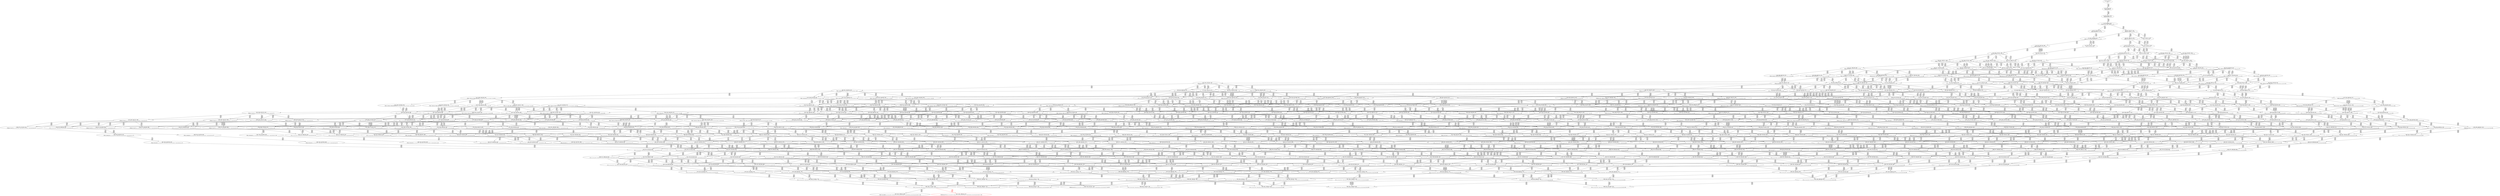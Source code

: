 digraph {
	S0[label="S0: [0, 0] [0, 0] \n{}{}"];
	S1[label="S1: [0, 0] [39, 49] \n{T0J0:39-49}{1}"];
	S2[label="S2: [39, 49] [95, 120] \n{T0J1:95-120}{1, 2}"];
	S3[label="S3: [79, 99] [95, 120] \n{T0J1:95-120, T0J2:79-99}{1, 2, 3}"];
	S4[label="S4: [95, 120] [107, 134] \n{T0J3:107-134}{1, 2, 3, 4}"];
	S5[label="S5: [95, 120] [146, 182] \n{T0J14:146-182}{1, 2, 3, 15}"];
	S6[label="S6: [107, 134] [123, 155] \n{T0J6:123-155}{1, 2, 3, 4, 7}"];
	S7[label="S7: [107, 155] [146, 182] \n{T0J3:107-155, T0J14:146-182}{1, 2, 3, 4, 15}"];
	S8[label="S8: [107, 120] [171, 209] \n{}{1, 2, 3, 4, 5, 6}"];
	S9[label="S9: [123, 155] [123, 155] \n{T0J7:123-155}{1, 2, 3, 4, 7, 8}"];
	S10[label="S10: [135, 182] [146, 189] \n{T0J6:135-189}{1, 2, 3, 4, 7, 15}"];
	S11[label="S11: [123, 155] [171, 223] \n{}{1, 2, 3, 4, 5, 6, 7}"];
	S12[label="S12: [146, 182] [171, 244] \n{}{1, 2, 3, 4, 5, 6, 15}"];
	S13[label="S13: [123, 155] [125, 157] \n{T0J10:125-157}{1, 2, 3, 4, 7, 8, 11}"];
	S14[label="S14: [146, 175] [151, 189] \n{T0J7:151-175}{1, 2, 3, 4, 7, 8, 15}"];
	S15[label="S15: [123, 176] [171, 244] \n{}{1, 2, 3, 4, 5, 6, 7, 8}"];
	S16[label="S16: [123, 154] [143, 180] \n{T0J8:143-180}{1, 2, 3, 4, 7, 8, 9, 10}"];
	S17[label="S17: [123, 154] [187, 234] \n{T0J9:187-234}{1, 2, 3, 4, 7, 8, 9, 10}"];
	S18[label="S18: [146, 217] [174, 271] \n{}{1, 2, 3, 4, 5, 6, 7, 15}"];
	S19[label="S19: [125, 154] [196, 243] \n{T0J11:196-243}{1, 2, 3, 4, 7, 8, 11, 12}"];
	S20[label="S20: [125, 157] [190, 238] \n{T0J14:190-238}{1, 2, 3, 4, 7, 8, 11, 15}"];
	S21[label="S21: [148, 157] [151, 189] \n{T0J10:148-157}{1, 2, 3, 4, 7, 8, 11, 15}"];
	S22[label="S22: [125, 178] [171, 244] \n{}{1, 2, 3, 4, 5, 6, 7, 8, 11}"];
	S23[label="S23: [125, 157] [143, 180] \n{}{1, 2, 3, 4, 7, 8, 9, 10, 11}"];
	S24[label="S24: [125, 157] [187, 234] \n{T0J9:187-234}{1, 2, 3, 4, 7, 8, 9, 10, 11}"];
	S25[label="S25: [151, 238] [174, 271] \n{}{1, 2, 3, 4, 5, 6, 7, 8, 15}"];
	S26[label="S26: [151, 180] [171, 189] \n{T0J8:171-180}{1, 2, 3, 4, 7, 8, 9, 10, 15}"];
	S27[label="S27: [151, 189] [215, 234] \n{T0J9:215-234}{1, 2, 3, 4, 7, 8, 9, 10, 15}"];
	S28[label="S28: [129, 160] [196, 243] \n{T0J11:196-243, T0J12:129-160}{1, 2, 3, 4, 7, 8, 11, 12, 13}"];
	S29[label="S29: [190, 238] [196, 243] \n{T0J11:196-243, T0J14:190-238}{1, 2, 3, 4, 7, 8, 11, 12, 15}"];
	S30[label="S30: [151, 189] [219, 243] \n{T0J11:219-243}{1, 2, 3, 4, 7, 8, 11, 12, 15}"];
	S31[label="S31: [151, 189] [189, 206] \n{T0J15:189-206}{1, 2, 3, 4, 7, 8, 11, 15, 16}"];
	S32[label="S32: [143, 244] [171, 256] \n{}{1, 2, 3, 4, 5, 6, 7, 8, 9, 10}"];
	S33[label="S33: [171, 244] [196, 267] \n{T0J11:196-267}{1, 2, 3, 4, 5, 6, 7, 8, 11, 12}"];
	S34[label="S34: [143, 180] [196, 243] \n{T0J11:196-243}{1, 2, 3, 4, 7, 8, 9, 10, 11, 12}"];
	S35[label="S35: [187, 234] [196, 243] \n{T0J9:187-234, T0J11:196-243}{1, 2, 3, 4, 7, 8, 9, 10, 11, 12}"];
	S36[label="S36: [151, 244] [174, 271] \n{}{1, 2, 3, 4, 5, 6, 7, 8, 11, 15}"];
	S37[label="S37: [143, 234] [190, 238] \n{}{1, 2, 3, 4, 7, 8, 9, 10, 11, 15}"];
	S38[label="S38: [189, 234] [190, 238] \n{T0J9:189-234, T0J14:190-238}{1, 2, 3, 4, 7, 8, 9, 10, 11, 15}"];
	S39[label="S39: [151, 180] [168, 189] \n{T0J8:168-180}{1, 2, 3, 4, 7, 8, 9, 10, 11, 15}"];
	S40[label="S40: [181, 219] [196, 243] \n{T0J11:196-243, T0J13:181-219}{1, 2, 3, 4, 7, 8, 11, 12, 13, 14}"];
	S41[label="S41: [196, 238] [196, 243] \n{T0J11:196-243, T0J14:196-238}{1, 2, 3, 4, 7, 8, 11, 12, 13, 15}"];
	S42[label="S42: [155, 160] [219, 243] \n{T0J11:219-243, T0J12:155-160}{1, 2, 3, 4, 7, 8, 11, 12, 13, 15}"];
	S43[label="S43: [189, 206] [219, 243] \n{T0J11:219-243, T0J15:189-206}{1, 2, 3, 4, 7, 8, 11, 12, 15, 16}"];
	S44[label="S44: [189, 206] [229, 252] \n{T0J15:189-206, T0J19:229-252}{1, 2, 3, 4, 7, 8, 11, 15, 16, 20}"];
	S45[label="S45: [143, 247] [171, 258] \n{}{1, 2, 3, 4, 5, 6, 7, 8, 9, 10, 11}"];
	S46[label="S46: [171, 271] [174, 318] \n{}{1, 2, 3, 4, 5, 6, 7, 8, 9, 10, 15}"];
	S47[label="S47: [175, 243] [196, 267] \n{}{1, 2, 3, 4, 5, 6, 7, 8, 11, 12, 13}"];
	S48[label="S48: [147, 180] [196, 243] \n{T0J11:196-243}{1, 2, 3, 4, 7, 8, 9, 10, 11, 12, 13}"];
	S49[label="S49: [193, 234] [196, 243] \n{T0J9:193-234, T0J11:196-243}{1, 2, 3, 4, 7, 8, 9, 10, 11, 12, 13}"];
	S50[label="S50: [174, 271] [219, 327] \n{}{1, 2, 3, 4, 5, 6, 7, 8, 11, 12, 15}"];
	S51[label="S51: [168, 189] [219, 243] \n{T0J8:168-180, T0J11:219-243}{1, 2, 3, 4, 7, 8, 9, 10, 11, 12, 15}"];
	S52[label="S52: [190, 238] [210, 243] \n{T0J11:196-243}{1, 2, 3, 4, 7, 8, 9, 10, 11, 12, 15}"];
	S53[label="S53: [174, 271] [192, 289] \n{T0J15:189-289}{1, 2, 3, 4, 5, 6, 7, 8, 11, 15, 16}"];
	S54[label="S54: [168, 189] [189, 206] \n{T0J8:168-180, T0J15:189-206}{1, 2, 3, 4, 7, 8, 9, 10, 11, 15, 16}"];
	S55[label="S55: [187, 206] [190, 238] \n{T0J15:187-206}{1, 2, 3, 4, 7, 8, 9, 10, 11, 15, 16}"];
	S56[label="S56: [178, 271] [255, 334] \n{T0J23:255-334}{1, 2, 3, 4, 5, 6, 7, 8, 11, 15, 24}"];
	S57[label="S57: [171, 267] [196, 336] \n{}{1, 2, 3, 4, 5, 6, 7, 8, 9, 10, 11, 12}"];
	S58[label="S58: [168, 274] [174, 330] \n{}{1, 2, 3, 4, 5, 6, 7, 8, 9, 10, 11, 15}"];
	S59[label="S59: [196, 267] [227, 308] \n{}{1, 2, 3, 4, 5, 6, 7, 8, 11, 12, 13, 14}"];
	S60[label="S60: [178, 267] [219, 327] \n{}{1, 2, 3, 4, 5, 6, 7, 8, 11, 12, 13, 15}"];
	S61[label="S61: [219, 243] [219, 249] \n{T0J11:219-243}{1, 2, 3, 4, 5, 6, 7, 8, 11, 12, 13, 15}"];
	S62[label="S62: [192, 289] [219, 327] \n{}{1, 2, 3, 4, 5, 6, 7, 8, 11, 12, 15, 16}"];
	S63[label="S63: [192, 289] [252, 335] \n{T0J19:229-335}{1, 2, 3, 4, 5, 6, 7, 8, 11, 15, 16, 20}"];
	S64[label="S64: [196, 219] [199, 243] \n{T0J11:196-243, T0J13:199-219}{1, 2, 3, 4, 7, 8, 9, 10, 11, 12, 13, 14}"];
	S65[label="S65: [196, 238] [214, 243] \n{T0J11:196-243, T0J14:214-238}{1, 2, 3, 4, 7, 8, 9, 10, 11, 12, 13, 15}"];
	S66[label="S66: [219, 327] [255, 334] \n{T0J23:255-334}{1, 2, 3, 4, 5, 6, 7, 8, 11, 12, 15, 24}"];
	S67[label="S67: [192, 237] [201, 253] \n{T0J16:201-253}{1, 2, 3, 4, 5, 6, 7, 8, 11, 15, 16, 17}"];
	S68[label="S68: [192, 289] [255, 334] \n{T0J23:255-334}{1, 2, 3, 4, 5, 6, 7, 8, 11, 15, 16, 24}"];
	S69[label="S69: [175, 273] [196, 336] \n{}{1, 2, 3, 4, 5, 6, 7, 8, 9, 10, 11, 12, 13}"];
	S70[label="S70: [174, 336] [219, 363] \n{}{1, 2, 3, 4, 5, 6, 7, 8, 9, 10, 11, 12, 15}"];
	S71[label="S71: [174, 325] [194, 351] \n{}{1, 2, 3, 4, 5, 6, 7, 8, 9, 10, 11, 15, 16}"];
	S72[label="S72: [178, 334] [255, 370] \n{}{1, 2, 3, 4, 5, 6, 7, 8, 9, 10, 11, 15, 24}"];
	S73[label="S73: [187, 330] [232, 330] \n{T0J24:232-330}{1, 2, 3, 4, 5, 6, 7, 8, 9, 10, 11, 15, 25}"];
	S74[label="S74: [219, 308] [230, 327] \n{}{1, 2, 3, 4, 5, 6, 7, 8, 11, 12, 13, 14, 15}"];
	S75[label="S75: [196, 289] [219, 327] \n{}{1, 2, 3, 4, 5, 6, 7, 8, 11, 12, 13, 15, 16}"];
	S76[label="S76: [219, 327] [255, 334] \n{T0J23:255-334}{1, 2, 3, 4, 5, 6, 7, 8, 11, 12, 13, 15, 24}"];
	S77[label="S77: [201, 253] [219, 327] \n{}{1, 2, 3, 4, 5, 6, 7, 8, 11, 12, 15, 16, 17}"];
	S78[label="S78: [219, 327] [263, 335] \n{}{1, 2, 3, 4, 5, 6, 7, 8, 11, 12, 15, 16, 20}"];
	S79[label="S79: [219, 327] [260, 334] \n{T0J23:255-334}{1, 2, 3, 4, 5, 6, 7, 8, 11, 12, 15, 16, 24}"];
	S80[label="S80: [201, 253] [252, 335] \n{}{1, 2, 3, 4, 5, 6, 7, 8, 11, 15, 16, 17, 20}"];
	S81[label="S81: [237, 252] [275, 295] \n{T0J20:275-295}{1, 2, 3, 4, 5, 6, 7, 8, 11, 15, 16, 20, 21}"];
	S82[label="S82: [252, 334] [269, 335] \n{T0J23:255-334}{1, 2, 3, 4, 5, 6, 7, 8, 11, 15, 16, 20, 24}"];
	S83[label="S83: [201, 253] [256, 318] \n{T0J17:256-318}{1, 2, 3, 4, 5, 6, 7, 8, 11, 15, 16, 17, 18}"];
	S84[label="S84: [201, 253] [255, 334] \n{T0J23:255-334}{1, 2, 3, 4, 5, 6, 7, 8, 11, 15, 16, 17, 24}"];
	S85[label="S85: [196, 336] [227, 347] \n{}{1, 2, 3, 4, 5, 6, 7, 8, 9, 10, 11, 12, 13, 14}"];
	S86[label="S86: [178, 342] [219, 363] \n{}{1, 2, 3, 4, 5, 6, 7, 8, 9, 10, 11, 12, 13, 15}"];
	S87[label="S87: [194, 351] [219, 414] \n{}{1, 2, 3, 4, 5, 6, 7, 8, 9, 10, 11, 12, 15, 16}"];
	S88[label="S88: [194, 351] [252, 371] \n{}{1, 2, 3, 4, 5, 6, 7, 8, 9, 10, 11, 15, 16, 20}"];
	S89[label="S89: [219, 370] [255, 423] \n{}{1, 2, 3, 4, 5, 6, 7, 8, 9, 10, 11, 12, 15, 24}"];
	S90[label="S90: [194, 289] [199, 351] \n{}{1, 2, 3, 4, 5, 6, 7, 8, 9, 10, 11, 15, 16, 17}"];
	S91[label="S91: [194, 351] [255, 370] \n{}{1, 2, 3, 4, 5, 6, 7, 8, 9, 10, 11, 15, 16, 24}"];
	S92[label="S92: [219, 330] [232, 419] \n{}{1, 2, 3, 4, 5, 6, 7, 8, 9, 10, 11, 12, 15, 25}"];
	S93[label="S93: [194, 330] [232, 351] \n{}{1, 2, 3, 4, 5, 6, 7, 8, 9, 10, 11, 15, 16, 25}"];
	S94[label="S94: [232, 330] [255, 370] \n{}{1, 2, 3, 4, 5, 6, 7, 8, 9, 10, 11, 15, 24, 25}"];
	S95[label="S95: [219, 302] [248, 327] \n{}{1, 2, 3, 4, 5, 6, 7, 8, 11, 12, 13, 14, 15, 16}"];
	S96[label="S96: [230, 327] [271, 334] \n{T0J23:255-334}{1, 2, 3, 4, 5, 6, 7, 8, 11, 12, 13, 14, 15, 24}"];
	S97[label="S97: [230, 264] [240, 327] \n{T0J25:240-264}{1, 2, 3, 4, 5, 6, 7, 8, 11, 12, 13, 14, 15, 26}"];
	S98[label="S98: [205, 253] [219, 327] \n{}{1, 2, 3, 4, 5, 6, 7, 8, 11, 12, 13, 15, 16, 17}"];
	S99[label="S99: [219, 327] [263, 335] \n{}{1, 2, 3, 4, 5, 6, 7, 8, 11, 12, 13, 15, 16, 20}"];
	S100[label="S100: [219, 327] [260, 334] \n{T0J23:255-334}{1, 2, 3, 4, 5, 6, 7, 8, 11, 12, 13, 15, 16, 24}"];
	S101[label="S101: [219, 318] [265, 327] \n{T0J17:256-318}{1, 2, 3, 4, 5, 6, 7, 8, 11, 12, 15, 16, 17, 18}"];
	S102[label="S102: [219, 327] [263, 335] \n{}{1, 2, 3, 4, 5, 6, 7, 8, 11, 12, 15, 16, 17, 20}"];
	S103[label="S103: [219, 327] [260, 334] \n{T0J23:255-334}{1, 2, 3, 4, 5, 6, 7, 8, 11, 12, 15, 16, 17, 24}"];
	S104[label="S104: [263, 295] [275, 335] \n{T0J20:275-295}{1, 2, 3, 4, 5, 6, 7, 8, 11, 12, 15, 16, 20, 21}"];
	S105[label="S105: [260, 334] [296, 335] \n{T0J23:255-334}{1, 2, 3, 4, 5, 6, 7, 8, 11, 12, 15, 16, 20, 24}"];
	S106[label="S106: [252, 318] [265, 335] \n{T0J17:256-318}{1, 2, 3, 4, 5, 6, 7, 8, 11, 15, 16, 17, 18, 20}"];
	S107[label="S107: [249, 295] [275, 335] \n{T0J20:275-295}{1, 2, 3, 4, 5, 6, 7, 8, 11, 15, 16, 17, 20, 21}"];
	S108[label="S108: [252, 334] [278, 335] \n{T0J23:255-334}{1, 2, 3, 4, 5, 6, 7, 8, 11, 15, 16, 17, 20, 24}"];
	S109[label="S109: [255, 260] [275, 295] \n{T0J20:275-295, T0J21:255-260}{1, 2, 3, 4, 5, 6, 7, 8, 11, 15, 16, 20, 21, 22}"];
	S110[label="S110: [275, 295] [314, 334] \n{T0J20:275-295, T0J23:314-334}{1, 2, 3, 4, 5, 6, 7, 8, 11, 15, 16, 20, 21, 24}"];
	S111[label="S111: [206, 244] [256, 318] \n{T0J17:256-318, T0J18:206-244}{1, 2, 3, 4, 5, 6, 7, 8, 11, 15, 16, 17, 18, 19}"];
	S112[label="S112: [255, 318] [265, 334] \n{T0J17:256-318, T0J23:255-334}{1, 2, 3, 4, 5, 6, 7, 8, 11, 15, 16, 17, 18, 24}"];
	S113[label="S113: [219, 363] [230, 420] \n{}{1, 2, 3, 4, 5, 6, 7, 8, 9, 10, 11, 12, 13, 14, 15}"];
	S114[label="S114: [198, 357] [219, 414] \n{}{1, 2, 3, 4, 5, 6, 7, 8, 9, 10, 11, 12, 13, 15, 16}"];
	S115[label="S115: [219, 376] [255, 423] \n{}{1, 2, 3, 4, 5, 6, 7, 8, 9, 10, 11, 12, 13, 15, 24}"];
	S116[label="S116: [199, 351] [219, 414] \n{}{1, 2, 3, 4, 5, 6, 7, 8, 9, 10, 11, 12, 15, 16, 17}"];
	S117[label="S117: [219, 371] [263, 440] \n{}{1, 2, 3, 4, 5, 6, 7, 8, 9, 10, 11, 12, 15, 16, 20}"];
	S118[label="S118: [219, 370] [260, 440] \n{}{1, 2, 3, 4, 5, 6, 7, 8, 9, 10, 11, 12, 15, 16, 24}"];
	S119[label="S119: [199, 351] [252, 371] \n{}{1, 2, 3, 4, 5, 6, 7, 8, 9, 10, 11, 15, 16, 17, 20}"];
	S120[label="S120: [252, 331] [275, 371] \n{T0J20:275-331}{1, 2, 3, 4, 5, 6, 7, 8, 9, 10, 11, 15, 16, 20, 21}"];
	S121[label="S121: [275, 295] [301, 332] \n{T0J9:301-332, T0J20:275-295}{1, 2, 3, 4, 5, 6, 7, 8, 9, 10, 11, 15, 16, 20, 21}"];
	S122[label="S122: [252, 370] [271, 414] \n{}{1, 2, 3, 4, 5, 6, 7, 8, 9, 10, 11, 15, 16, 20, 24}"];
	S123[label="S123: [199, 351] [256, 354] \n{T0J17:256-354}{1, 2, 3, 4, 5, 6, 7, 8, 9, 10, 11, 15, 16, 17, 18}"];
	S124[label="S124: [199, 351] [255, 370] \n{}{1, 2, 3, 4, 5, 6, 7, 8, 9, 10, 11, 15, 16, 17, 24}"];
	S125[label="S125: [219, 336] [232, 419] \n{}{1, 2, 3, 4, 5, 6, 7, 8, 9, 10, 11, 12, 13, 15, 25}"];
	S126[label="S126: [219, 351] [239, 419] \n{}{1, 2, 3, 4, 5, 6, 7, 8, 9, 10, 11, 12, 15, 16, 25}"];
	S127[label="S127: [232, 351] [252, 371] \n{}{1, 2, 3, 4, 5, 6, 7, 8, 9, 10, 11, 15, 16, 20, 25}"];
	S128[label="S128: [232, 370] [264, 423] \n{}{1, 2, 3, 4, 5, 6, 7, 8, 9, 10, 11, 12, 15, 24, 25}"];
	S129[label="S129: [199, 330] [232, 351] \n{}{1, 2, 3, 4, 5, 6, 7, 8, 9, 10, 11, 15, 16, 17, 25}"];
	S130[label="S130: [232, 351] [255, 370] \n{}{1, 2, 3, 4, 5, 6, 7, 8, 9, 10, 11, 15, 16, 24, 25}"];
	S131[label="S131: [219, 302] [248, 327] \n{}{1, 2, 3, 4, 5, 6, 7, 8, 11, 12, 13, 14, 15, 16, 17}"];
	S132[label="S132: [248, 327] [271, 335] \n{}{1, 2, 3, 4, 5, 6, 7, 8, 11, 12, 13, 14, 15, 16, 20}"];
	S133[label="S133: [248, 327] [271, 334] \n{T0J23:255-334}{1, 2, 3, 4, 5, 6, 7, 8, 11, 12, 13, 14, 15, 16, 24}"];
	S134[label="S134: [240, 289] [248, 327] \n{T0J25:240-264}{1, 2, 3, 4, 5, 6, 7, 8, 11, 12, 13, 14, 15, 16, 26}"];
	S135[label="S135: [240, 327] [271, 334] \n{T0J23:255-334, T0J25:240-264}{1, 2, 3, 4, 5, 6, 7, 8, 11, 12, 13, 14, 15, 24, 26}"];
	S136[label="S136: [219, 318] [265, 327] \n{T0J17:256-318}{1, 2, 3, 4, 5, 6, 7, 8, 11, 12, 13, 15, 16, 17, 18}"];
	S137[label="S137: [219, 327] [263, 335] \n{}{1, 2, 3, 4, 5, 6, 7, 8, 11, 12, 13, 15, 16, 17, 20}"];
	S138[label="S138: [219, 327] [260, 334] \n{T0J23:255-334}{1, 2, 3, 4, 5, 6, 7, 8, 11, 12, 13, 15, 16, 17, 24}"];
	S139[label="S139: [263, 295] [275, 335] \n{T0J20:275-295}{1, 2, 3, 4, 5, 6, 7, 8, 11, 12, 13, 15, 16, 20, 21}"];
	S140[label="S140: [260, 334] [296, 335] \n{T0J23:255-334}{1, 2, 3, 4, 5, 6, 7, 8, 11, 12, 13, 15, 16, 20, 24}"];
	S141[label="S141: [224, 244] [265, 327] \n{T0J17:256-318, T0J18:224-244}{1, 2, 3, 4, 5, 6, 7, 8, 11, 12, 15, 16, 17, 18, 19}"];
	S142[label="S142: [263, 327] [283, 335] \n{T0J17:256-318}{1, 2, 3, 4, 5, 6, 7, 8, 11, 12, 15, 16, 17, 18, 20}"];
	S143[label="S143: [260, 327] [283, 334] \n{T0J17:256-318, T0J23:255-334}{1, 2, 3, 4, 5, 6, 7, 8, 11, 12, 15, 16, 17, 18, 24}"];
	S144[label="S144: [263, 295] [275, 335] \n{T0J20:275-295}{1, 2, 3, 4, 5, 6, 7, 8, 11, 12, 15, 16, 17, 20, 21}"];
	S145[label="S145: [260, 334] [296, 335] \n{T0J23:255-334}{1, 2, 3, 4, 5, 6, 7, 8, 11, 12, 15, 16, 17, 20, 24}"];
	S146[label="S146: [256, 318] [277, 326] \n{T0J11:277-326, T0J17:256-318}{1, 2, 3, 4, 5, 6, 7, 8, 11, 12, 15, 16, 17, 18, 19}"];
	S147[label="S147: [256, 318] [284, 335] \n{T0J17:256-318, T0J19:284-335}{1, 2, 3, 4, 5, 6, 7, 8, 11, 15, 16, 17, 18, 19, 20}"];
	S148[label="S148: [256, 318] [283, 334] \n{T0J17:256-318, T0J23:283-334}{1, 2, 3, 4, 5, 6, 7, 8, 11, 15, 16, 17, 18, 19, 24}"];
	S149[label="S149: [219, 415] [248, 422] \n{}{1, 2, 3, 4, 5, 6, 7, 8, 9, 10, 11, 12, 13, 14, 15, 16}"];
	S150[label="S150: [230, 423] [271, 460] \n{}{1, 2, 3, 4, 5, 6, 7, 8, 9, 10, 11, 12, 13, 14, 15, 24}"];
	S151[label="S151: [230, 353] [240, 420] \n{}{1, 2, 3, 4, 5, 6, 7, 8, 9, 10, 11, 12, 13, 14, 15, 26}"];
	S152[label="S152: [203, 357] [219, 414] \n{}{1, 2, 3, 4, 5, 6, 7, 8, 9, 10, 11, 12, 13, 15, 16, 17}"];
	S153[label="S153: [219, 377] [263, 440] \n{}{1, 2, 3, 4, 5, 6, 7, 8, 9, 10, 11, 12, 13, 15, 16, 20}"];
	S154[label="S154: [219, 376] [260, 440] \n{}{1, 2, 3, 4, 5, 6, 7, 8, 9, 10, 11, 12, 13, 15, 16, 24}"];
	S155[label="S155: [219, 354] [263, 440] \n{}{1, 2, 3, 4, 5, 6, 7, 8, 9, 10, 11, 12, 15, 16, 17, 18}"];
	S156[label="S156: [219, 371] [263, 440] \n{}{1, 2, 3, 4, 5, 6, 7, 8, 9, 10, 11, 12, 15, 16, 17, 20}"];
	S157[label="S157: [219, 370] [260, 440] \n{}{1, 2, 3, 4, 5, 6, 7, 8, 9, 10, 11, 12, 15, 16, 17, 24}"];
	S158[label="S158: [263, 371] [275, 440] \n{}{1, 2, 3, 4, 5, 6, 7, 8, 9, 10, 11, 12, 15, 16, 20, 21}"];
	S159[label="S159: [260, 414] [296, 459] \n{}{1, 2, 3, 4, 5, 6, 7, 8, 9, 10, 11, 12, 15, 16, 20, 24}"];
	S160[label="S160: [252, 354] [263, 398] \n{}{1, 2, 3, 4, 5, 6, 7, 8, 9, 10, 11, 15, 16, 17, 18, 20}"];
	S161[label="S161: [252, 335] [275, 375] \n{}{1, 2, 3, 4, 5, 6, 7, 8, 9, 10, 11, 15, 16, 17, 20, 21}"];
	S162[label="S162: [252, 370] [271, 414] \n{}{1, 2, 3, 4, 5, 6, 7, 8, 9, 10, 11, 15, 16, 17, 20, 24}"];
	S163[label="S163: [270, 296] [275, 371] \n{T0J20:275-331}{1, 2, 3, 4, 5, 6, 7, 8, 9, 10, 11, 15, 16, 20, 21, 22}"];
	S164[label="S164: [275, 295] [319, 340] \n{T0J9:319-340, T0J20:275-295}{1, 2, 3, 4, 5, 6, 7, 8, 9, 10, 11, 15, 16, 20, 21, 22}"];
	S165[label="S165: [271, 370] [298, 414] \n{}{1, 2, 3, 4, 5, 6, 7, 8, 9, 10, 11, 15, 16, 20, 21, 24}"];
	S166[label="S166: [314, 334] [339, 375] \n{T0J9:339-375, T0J23:314-334}{1, 2, 3, 4, 5, 6, 7, 8, 9, 10, 11, 15, 16, 20, 21, 24}"];
	S167[label="S167: [204, 318] [256, 354] \n{}{1, 2, 3, 4, 5, 6, 7, 8, 9, 10, 11, 15, 16, 17, 18, 19}"];
	S168[label="S168: [255, 354] [263, 398] \n{}{1, 2, 3, 4, 5, 6, 7, 8, 9, 10, 11, 15, 16, 17, 18, 24}"];
	S169[label="S169: [230, 401] [264, 420] \n{}{1, 2, 3, 4, 5, 6, 7, 8, 9, 10, 11, 12, 13, 14, 15, 25}"];
	S170[label="S170: [219, 357] [239, 419] \n{}{1, 2, 3, 4, 5, 6, 7, 8, 9, 10, 11, 12, 13, 15, 16, 25}"];
	S171[label="S171: [232, 376] [264, 423] \n{}{1, 2, 3, 4, 5, 6, 7, 8, 9, 10, 11, 12, 13, 15, 24, 25}"];
	S172[label="S172: [219, 351] [239, 419] \n{}{1, 2, 3, 4, 5, 6, 7, 8, 9, 10, 11, 12, 15, 16, 17, 25}"];
	S173[label="S173: [239, 371] [264, 440] \n{}{1, 2, 3, 4, 5, 6, 7, 8, 9, 10, 11, 12, 15, 16, 20, 25}"];
	S174[label="S174: [239, 370] [264, 440] \n{}{1, 2, 3, 4, 5, 6, 7, 8, 9, 10, 11, 12, 15, 16, 24, 25}"];
	S175[label="S175: [232, 351] [252, 371] \n{}{1, 2, 3, 4, 5, 6, 7, 8, 9, 10, 11, 15, 16, 17, 20, 25}"];
	S176[label="S176: [252, 331] [278, 371] \n{T0J20:275-331}{1, 2, 3, 4, 5, 6, 7, 8, 9, 10, 11, 15, 16, 20, 21, 25}"];
	S177[label="S177: [252, 370] [297, 414] \n{}{1, 2, 3, 4, 5, 6, 7, 8, 9, 10, 11, 15, 16, 20, 24, 25}"];
	S178[label="S178: [232, 351] [256, 354] \n{}{1, 2, 3, 4, 5, 6, 7, 8, 9, 10, 11, 15, 16, 17, 18, 25}"];
	S179[label="S179: [232, 351] [255, 370] \n{}{1, 2, 3, 4, 5, 6, 7, 8, 9, 10, 11, 15, 16, 17, 24, 25}"];
	S180[label="S180: [248, 318] [271, 327] \n{T0J17:256-318}{1, 2, 3, 4, 5, 6, 7, 8, 11, 12, 13, 14, 15, 16, 17, 18}"];
	S181[label="S181: [248, 327] [271, 335] \n{}{1, 2, 3, 4, 5, 6, 7, 8, 11, 12, 13, 14, 15, 16, 17, 20}"];
	S182[label="S182: [248, 327] [271, 334] \n{T0J23:255-334}{1, 2, 3, 4, 5, 6, 7, 8, 11, 12, 13, 14, 15, 16, 17, 24}"];
	S183[label="S183: [240, 264] [248, 327] \n{T0J25:240-264}{1, 2, 3, 4, 5, 6, 7, 8, 11, 12, 13, 14, 15, 16, 17, 26}"];
	S184[label="S184: [224, 244] [265, 327] \n{T0J17:256-318}{1, 2, 3, 4, 5, 6, 7, 8, 11, 12, 13, 15, 16, 17, 18, 19}"];
	S185[label="S185: [263, 327] [283, 335] \n{T0J17:256-318}{1, 2, 3, 4, 5, 6, 7, 8, 11, 12, 13, 15, 16, 17, 18, 20}"];
	S186[label="S186: [260, 327] [283, 334] \n{T0J17:256-318, T0J23:255-334}{1, 2, 3, 4, 5, 6, 7, 8, 11, 12, 13, 15, 16, 17, 18, 24}"];
	S187[label="S187: [263, 295] [275, 335] \n{T0J20:275-295}{1, 2, 3, 4, 5, 6, 7, 8, 11, 12, 13, 15, 16, 17, 20, 21}"];
	S188[label="S188: [260, 334] [296, 335] \n{T0J23:255-334}{1, 2, 3, 4, 5, 6, 7, 8, 11, 12, 13, 15, 16, 17, 20, 24}"];
	S189[label="S189: [265, 327] [302, 335] \n{T0J17:256-318, T0J19:302-335}{1, 2, 3, 4, 5, 6, 7, 8, 11, 12, 15, 16, 17, 18, 19, 20}"];
	S190[label="S190: [265, 327] [301, 334] \n{T0J17:256-318, T0J23:301-334}{1, 2, 3, 4, 5, 6, 7, 8, 11, 12, 15, 16, 17, 18, 19, 24}"];
	S191[label="S191: [219, 422] [248, 431] \n{}{1, 2, 3, 4, 5, 6, 7, 8, 9, 10, 11, 12, 13, 14, 15, 16, 17}"];
	S192[label="S192: [248, 440] [271, 512] \n{}{1, 2, 3, 4, 5, 6, 7, 8, 9, 10, 11, 12, 13, 14, 15, 16, 20}"];
	S193[label="S193: [248, 460] [271, 511] \n{}{1, 2, 3, 4, 5, 6, 7, 8, 9, 10, 11, 12, 13, 14, 15, 16, 24}"];
	S194[label="S194: [240, 405] [248, 422] \n{}{1, 2, 3, 4, 5, 6, 7, 8, 9, 10, 11, 12, 13, 14, 15, 16, 26}"];
	S195[label="S195: [240, 440] [271, 460] \n{}{1, 2, 3, 4, 5, 6, 7, 8, 9, 10, 11, 12, 13, 14, 15, 24, 26}"];
	S196[label="S196: [219, 360] [263, 440] \n{}{1, 2, 3, 4, 5, 6, 7, 8, 9, 10, 11, 12, 13, 15, 16, 17, 18}"];
	S197[label="S197: [219, 377] [263, 440] \n{}{1, 2, 3, 4, 5, 6, 7, 8, 9, 10, 11, 12, 13, 15, 16, 17, 20}"];
	S198[label="S198: [219, 376] [260, 440] \n{}{1, 2, 3, 4, 5, 6, 7, 8, 9, 10, 11, 12, 13, 15, 16, 17, 24}"];
	S199[label="S199: [263, 377] [275, 440] \n{}{1, 2, 3, 4, 5, 6, 7, 8, 9, 10, 11, 12, 13, 15, 16, 20, 21}"];
	S200[label="S200: [260, 420] [296, 459] \n{}{1, 2, 3, 4, 5, 6, 7, 8, 9, 10, 11, 12, 13, 15, 16, 20, 24}"];
	S201[label="S201: [224, 354] [263, 440] \n{}{1, 2, 3, 4, 5, 6, 7, 8, 9, 10, 11, 12, 15, 16, 17, 18, 19}"];
	S202[label="S202: [263, 398] [283, 443] \n{}{1, 2, 3, 4, 5, 6, 7, 8, 9, 10, 11, 12, 15, 16, 17, 18, 20}"];
	S203[label="S203: [260, 398] [283, 443] \n{}{1, 2, 3, 4, 5, 6, 7, 8, 9, 10, 11, 12, 15, 16, 17, 18, 24}"];
	S204[label="S204: [263, 375] [275, 440] \n{}{1, 2, 3, 4, 5, 6, 7, 8, 9, 10, 11, 12, 15, 16, 17, 20, 21}"];
	S205[label="S205: [260, 414] [296, 459] \n{}{1, 2, 3, 4, 5, 6, 7, 8, 9, 10, 11, 12, 15, 16, 17, 20, 24}"];
	S206[label="S206: [256, 354] [263, 398] \n{}{1, 2, 3, 4, 5, 6, 7, 8, 9, 10, 11, 15, 16, 17, 18, 19, 20}"];
	S207[label="S207: [256, 354] [263, 398] \n{}{1, 2, 3, 4, 5, 6, 7, 8, 9, 10, 11, 15, 16, 17, 18, 19, 24}"];
	S208[label="S208: [239, 420] [264, 453] \n{}{1, 2, 3, 4, 5, 6, 7, 8, 9, 10, 11, 12, 13, 14, 15, 16, 25}"];
	S209[label="S209: [264, 460] [275, 498] \n{}{1, 2, 3, 4, 5, 6, 7, 8, 9, 10, 11, 12, 13, 14, 15, 24, 25}"];
	S210[label="S210: [240, 383] [264, 420] \n{}{1, 2, 3, 4, 5, 6, 7, 8, 9, 10, 11, 12, 13, 14, 15, 25, 26}"];
	S211[label="S211: [219, 357] [239, 419] \n{}{1, 2, 3, 4, 5, 6, 7, 8, 9, 10, 11, 12, 13, 15, 16, 17, 25}"];
	S212[label="S212: [239, 377] [264, 440] \n{}{1, 2, 3, 4, 5, 6, 7, 8, 9, 10, 11, 12, 13, 15, 16, 20, 25}"];
	S213[label="S213: [239, 376] [264, 440] \n{}{1, 2, 3, 4, 5, 6, 7, 8, 9, 10, 11, 12, 13, 15, 16, 24, 25}"];
	S214[label="S214: [239, 354] [264, 440] \n{}{1, 2, 3, 4, 5, 6, 7, 8, 9, 10, 11, 12, 15, 16, 17, 18, 25}"];
	S215[label="S215: [239, 371] [264, 440] \n{}{1, 2, 3, 4, 5, 6, 7, 8, 9, 10, 11, 12, 15, 16, 17, 20, 25}"];
	S216[label="S216: [239, 370] [264, 440] \n{}{1, 2, 3, 4, 5, 6, 7, 8, 9, 10, 11, 12, 15, 16, 17, 24, 25}"];
	S217[label="S217: [275, 371] [281, 440] \n{}{1, 2, 3, 4, 5, 6, 7, 8, 9, 10, 11, 12, 15, 16, 20, 21, 22}"];
	S218[label="S218: [275, 414] [306, 459] \n{}{1, 2, 3, 4, 5, 6, 7, 8, 9, 10, 11, 12, 15, 16, 20, 21, 24}"];
	S219[label="S219: [264, 371] [285, 440] \n{}{1, 2, 3, 4, 5, 6, 7, 8, 9, 10, 11, 12, 15, 16, 20, 21, 25}"];
	S220[label="S220: [264, 414] [305, 459] \n{}{1, 2, 3, 4, 5, 6, 7, 8, 9, 10, 11, 12, 15, 16, 20, 24, 25}"];
	S221[label="S221: [263, 354] [298, 398] \n{}{1, 2, 3, 4, 5, 6, 7, 8, 9, 10, 11, 15, 16, 17, 18, 20, 21}"];
	S222[label="S222: [263, 371] [316, 414] \n{}{1, 2, 3, 4, 5, 6, 7, 8, 9, 10, 11, 15, 16, 17, 18, 20, 24}"];
	S223[label="S223: [252, 354] [296, 398] \n{}{1, 2, 3, 4, 5, 6, 7, 8, 9, 10, 11, 15, 16, 17, 18, 20, 25}"];
	S224[label="S224: [270, 296] [275, 375] \n{}{1, 2, 3, 4, 5, 6, 7, 8, 9, 10, 11, 15, 16, 17, 20, 21, 22}"];
	S225[label="S225: [271, 370] [298, 414] \n{}{1, 2, 3, 4, 5, 6, 7, 8, 9, 10, 11, 15, 16, 17, 20, 21, 24}"];
	S226[label="S226: [252, 331] [278, 375] \n{}{1, 2, 3, 4, 5, 6, 7, 8, 9, 10, 11, 15, 16, 17, 20, 21, 25}"];
	S227[label="S227: [252, 370] [297, 414] \n{}{1, 2, 3, 4, 5, 6, 7, 8, 9, 10, 11, 15, 16, 17, 20, 24, 25}"];
	S228[label="S228: [275, 365] [343, 371] \n{T0J20:275-331, T0J22:343-365}{1, 2, 3, 4, 5, 6, 7, 8, 9, 10, 11, 15, 16, 20, 21, 22, 23}"];
	S229[label="S229: [275, 370] [298, 414] \n{}{1, 2, 3, 4, 5, 6, 7, 8, 9, 10, 11, 15, 16, 20, 21, 22, 24}"];
	S230[label="S230: [270, 330] [278, 371] \n{T0J20:275-331}{1, 2, 3, 4, 5, 6, 7, 8, 9, 10, 11, 15, 16, 20, 21, 22, 25}"];
	S231[label="S231: [278, 370] [298, 414] \n{}{1, 2, 3, 4, 5, 6, 7, 8, 9, 10, 11, 15, 16, 20, 21, 24, 25}"];
	S232[label="S232: [237, 330] [256, 354] \n{}{1, 2, 3, 4, 5, 6, 7, 8, 9, 10, 11, 15, 16, 17, 18, 19, 25}"];
	S233[label="S233: [256, 297] [275, 354] \n{T0J26:275-297}{1, 2, 3, 4, 5, 6, 7, 8, 9, 10, 11, 15, 16, 17, 18, 19, 27}"];
	S234[label="S234: [255, 354] [296, 398] \n{}{1, 2, 3, 4, 5, 6, 7, 8, 9, 10, 11, 15, 16, 17, 18, 24, 25}"];
	S235[label="S235: [265, 302] [276, 327] \n{T0J13:276-302, T0J17:256-318}{1, 2, 3, 4, 5, 6, 7, 8, 11, 12, 13, 14, 15, 16, 17, 18, 19}"];
	S236[label="S236: [265, 327] [302, 335] \n{T0J17:256-318, T0J19:302-335}{1, 2, 3, 4, 5, 6, 7, 8, 11, 12, 13, 15, 16, 17, 18, 19, 20}"];
	S237[label="S237: [265, 327] [301, 334] \n{T0J17:256-318, T0J23:301-334}{1, 2, 3, 4, 5, 6, 7, 8, 11, 12, 13, 15, 16, 17, 18, 19, 24}"];
	S238[label="S238: [248, 431] [271, 503] \n{}{1, 2, 3, 4, 5, 6, 7, 8, 9, 10, 11, 12, 13, 14, 15, 16, 17, 18}"];
	S239[label="S239: [248, 456] [271, 520] \n{}{1, 2, 3, 4, 5, 6, 7, 8, 9, 10, 11, 12, 13, 14, 15, 16, 17, 20}"];
	S240[label="S240: [248, 476] [271, 516] \n{}{1, 2, 3, 4, 5, 6, 7, 8, 9, 10, 11, 12, 13, 14, 15, 16, 17, 24}"];
	S241[label="S241: [240, 421] [248, 431] \n{}{1, 2, 3, 4, 5, 6, 7, 8, 9, 10, 11, 12, 13, 14, 15, 16, 17, 26}"];
	S242[label="S242: [224, 360] [263, 440] \n{}{1, 2, 3, 4, 5, 6, 7, 8, 9, 10, 11, 12, 13, 15, 16, 17, 18, 19}"];
	S243[label="S243: [263, 404] [283, 443] \n{}{1, 2, 3, 4, 5, 6, 7, 8, 9, 10, 11, 12, 13, 15, 16, 17, 18, 20}"];
	S244[label="S244: [260, 404] [283, 443] \n{}{1, 2, 3, 4, 5, 6, 7, 8, 9, 10, 11, 12, 13, 15, 16, 17, 18, 24}"];
	S245[label="S245: [263, 381] [275, 440] \n{}{1, 2, 3, 4, 5, 6, 7, 8, 9, 10, 11, 12, 13, 15, 16, 17, 20, 21}"];
	S246[label="S246: [260, 420] [296, 459] \n{}{1, 2, 3, 4, 5, 6, 7, 8, 9, 10, 11, 12, 13, 15, 16, 17, 20, 24}"];
	S247[label="S247: [263, 398] [283, 443] \n{}{1, 2, 3, 4, 5, 6, 7, 8, 9, 10, 11, 12, 15, 16, 17, 18, 19, 20}"];
	S248[label="S248: [263, 398] [283, 443] \n{}{1, 2, 3, 4, 5, 6, 7, 8, 9, 10, 11, 12, 15, 16, 17, 18, 19, 24}"];
	S249[label="S249: [239, 436] [264, 453] \n{}{1, 2, 3, 4, 5, 6, 7, 8, 9, 10, 11, 12, 13, 14, 15, 16, 17, 25}"];
	S250[label="S250: [271, 498] [294, 512] \n{}{1, 2, 3, 4, 5, 6, 7, 8, 9, 10, 11, 12, 13, 14, 15, 16, 20, 21}"];
	S251[label="S251: [271, 512] [312, 558] \n{}{1, 2, 3, 4, 5, 6, 7, 8, 9, 10, 11, 12, 13, 14, 15, 16, 20, 24}"];
	S252[label="S252: [264, 453] [291, 518] \n{}{1, 2, 3, 4, 5, 6, 7, 8, 9, 10, 11, 12, 13, 14, 15, 16, 20, 25}"];
	S253[label="S253: [248, 422] [271, 512] \n{}{1, 2, 3, 4, 5, 6, 7, 8, 9, 10, 11, 12, 13, 14, 15, 16, 20, 26}"];
	S254[label="S254: [264, 498] [291, 516] \n{}{1, 2, 3, 4, 5, 6, 7, 8, 9, 10, 11, 12, 13, 14, 15, 16, 24, 25}"];
	S255[label="S255: [248, 460] [271, 511] \n{}{1, 2, 3, 4, 5, 6, 7, 8, 9, 10, 11, 12, 13, 14, 15, 16, 24, 26}"];
	S256[label="S256: [248, 420] [264, 453] \n{}{1, 2, 3, 4, 5, 6, 7, 8, 9, 10, 11, 12, 13, 14, 15, 16, 25, 26}"];
	S257[label="S257: [264, 460] [285, 498] \n{}{1, 2, 3, 4, 5, 6, 7, 8, 9, 10, 11, 12, 13, 14, 15, 24, 25, 26}"];
	S258[label="S258: [239, 360] [264, 440] \n{}{1, 2, 3, 4, 5, 6, 7, 8, 9, 10, 11, 12, 13, 15, 16, 17, 18, 25}"];
	S259[label="S259: [239, 377] [264, 440] \n{}{1, 2, 3, 4, 5, 6, 7, 8, 9, 10, 11, 12, 13, 15, 16, 17, 20, 25}"];
	S260[label="S260: [239, 376] [264, 440] \n{}{1, 2, 3, 4, 5, 6, 7, 8, 9, 10, 11, 12, 13, 15, 16, 17, 24, 25}"];
	S261[label="S261: [275, 377] [281, 440] \n{}{1, 2, 3, 4, 5, 6, 7, 8, 9, 10, 11, 12, 13, 15, 16, 20, 21, 22}"];
	S262[label="S262: [275, 420] [306, 459] \n{}{1, 2, 3, 4, 5, 6, 7, 8, 9, 10, 11, 12, 13, 15, 16, 20, 21, 24}"];
	S263[label="S263: [264, 377] [285, 440] \n{}{1, 2, 3, 4, 5, 6, 7, 8, 9, 10, 11, 12, 13, 15, 16, 20, 21, 25}"];
	S264[label="S264: [264, 420] [305, 459] \n{}{1, 2, 3, 4, 5, 6, 7, 8, 9, 10, 11, 12, 13, 15, 16, 20, 24, 25}"];
	S265[label="S265: [244, 354] [264, 440] \n{}{1, 2, 3, 4, 5, 6, 7, 8, 9, 10, 11, 12, 15, 16, 17, 18, 19, 25}"];
	S266[label="S266: [263, 354] [275, 440] \n{}{1, 2, 3, 4, 5, 6, 7, 8, 9, 10, 11, 12, 15, 16, 17, 18, 19, 27}"];
	S267[label="S267: [275, 398] [309, 443] \n{}{1, 2, 3, 4, 5, 6, 7, 8, 9, 10, 11, 12, 15, 16, 17, 18, 20, 21}"];
	S268[label="S268: [283, 414] [324, 460] \n{}{1, 2, 3, 4, 5, 6, 7, 8, 9, 10, 11, 12, 15, 16, 17, 18, 20, 24}"];
	S269[label="S269: [264, 398] [303, 443] \n{}{1, 2, 3, 4, 5, 6, 7, 8, 9, 10, 11, 12, 15, 16, 17, 18, 20, 25}"];
	S270[label="S270: [264, 398] [303, 443] \n{}{1, 2, 3, 4, 5, 6, 7, 8, 9, 10, 11, 12, 15, 16, 17, 18, 24, 25}"];
	S271[label="S271: [275, 375] [281, 440] \n{}{1, 2, 3, 4, 5, 6, 7, 8, 9, 10, 11, 12, 15, 16, 17, 20, 21, 22}"];
	S272[label="S272: [275, 414] [306, 459] \n{}{1, 2, 3, 4, 5, 6, 7, 8, 9, 10, 11, 12, 15, 16, 17, 20, 21, 24}"];
	S273[label="S273: [264, 375] [285, 440] \n{}{1, 2, 3, 4, 5, 6, 7, 8, 9, 10, 11, 12, 15, 16, 17, 20, 21, 25}"];
	S274[label="S274: [264, 414] [305, 459] \n{}{1, 2, 3, 4, 5, 6, 7, 8, 9, 10, 11, 12, 15, 16, 17, 20, 24, 25}"];
	S275[label="S275: [263, 331] [298, 398] \n{}{1, 2, 3, 4, 5, 6, 7, 8, 9, 10, 11, 15, 16, 17, 18, 19, 20, 21}"];
	S276[label="S276: [263, 371] [316, 414] \n{}{1, 2, 3, 4, 5, 6, 7, 8, 9, 10, 11, 15, 16, 17, 18, 19, 20, 24}"];
	S277[label="S277: [256, 354] [296, 398] \n{}{1, 2, 3, 4, 5, 6, 7, 8, 9, 10, 11, 15, 16, 17, 18, 19, 20, 25}"];
	S278[label="S278: [263, 354] [275, 398] \n{T0J26:275-297}{1, 2, 3, 4, 5, 6, 7, 8, 9, 10, 11, 15, 16, 17, 18, 19, 20, 27}"];
	S279[label="S279: [256, 354] [296, 398] \n{}{1, 2, 3, 4, 5, 6, 7, 8, 9, 10, 11, 15, 16, 17, 18, 19, 24, 25}"];
	S280[label="S280: [263, 354] [275, 398] \n{T0J26:275-297}{1, 2, 3, 4, 5, 6, 7, 8, 9, 10, 11, 15, 16, 17, 18, 19, 24, 27}"];
	S281[label="S281: [278, 371] [285, 440] \n{}{1, 2, 3, 4, 5, 6, 7, 8, 9, 10, 11, 12, 15, 16, 20, 21, 22, 25}"];
	S282[label="S282: [285, 414] [310, 459] \n{}{1, 2, 3, 4, 5, 6, 7, 8, 9, 10, 11, 12, 15, 16, 20, 21, 24, 25}"];
	S283[label="S283: [275, 354] [298, 398] \n{}{1, 2, 3, 4, 5, 6, 7, 8, 9, 10, 11, 15, 16, 17, 18, 20, 21, 22}"];
	S284[label="S284: [298, 370] [316, 414] \n{}{1, 2, 3, 4, 5, 6, 7, 8, 9, 10, 11, 15, 16, 17, 18, 20, 21, 24}"];
	S285[label="S285: [278, 354] [298, 398] \n{}{1, 2, 3, 4, 5, 6, 7, 8, 9, 10, 11, 15, 16, 17, 18, 20, 21, 25}"];
	S286[label="S286: [296, 371] [316, 414] \n{}{1, 2, 3, 4, 5, 6, 7, 8, 9, 10, 11, 15, 16, 17, 18, 20, 24, 25}"];
	S287[label="S287: [275, 365] [343, 375] \n{T0J22:343-365}{1, 2, 3, 4, 5, 6, 7, 8, 9, 10, 11, 15, 16, 17, 20, 21, 22, 23}"];
	S288[label="S288: [275, 370] [298, 414] \n{}{1, 2, 3, 4, 5, 6, 7, 8, 9, 10, 11, 15, 16, 17, 20, 21, 22, 24}"];
	S289[label="S289: [270, 330] [278, 375] \n{}{1, 2, 3, 4, 5, 6, 7, 8, 9, 10, 11, 15, 16, 17, 20, 21, 22, 25}"];
	S290[label="S290: [278, 370] [298, 414] \n{}{1, 2, 3, 4, 5, 6, 7, 8, 9, 10, 11, 15, 16, 17, 20, 21, 24, 25}"];
	S291[label="S291: [343, 371] [346, 454] \n{T0J11:346-454}{1, 2, 3, 4, 5, 6, 7, 8, 9, 10, 11, 12, 15, 16, 20, 21, 22, 23}"];
	S292[label="S292: [298, 414] [346, 459] \n{T0J11:346-459}{1, 2, 3, 4, 5, 6, 7, 8, 9, 10, 11, 12, 15, 16, 20, 21, 22, 24}"];
	S293[label="S293: [278, 365] [343, 371] \n{T0J20:275-331, T0J22:343-365}{1, 2, 3, 4, 5, 6, 7, 8, 9, 10, 11, 15, 16, 20, 21, 22, 23, 25}"];
	S294[label="S294: [278, 370] [347, 371] \n{T0J20:275-331, T0J23:347-370}{1, 2, 3, 4, 5, 6, 7, 8, 9, 10, 11, 15, 16, 20, 21, 22, 24, 25}"];
	S295[label="S295: [256, 330] [275, 354] \n{T0J26:275-297}{1, 2, 3, 4, 5, 6, 7, 8, 9, 10, 11, 15, 16, 17, 18, 19, 25, 27}"];
	S296[label="S296: [253, 438] [271, 503] \n{}{1, 2, 3, 4, 5, 6, 7, 8, 9, 10, 11, 12, 13, 14, 15, 16, 17, 18, 19}"];
	S297[label="S297: [276, 327] [329, 382] \n{T0J9:329-382}{1, 2, 3, 4, 5, 6, 7, 8, 9, 10, 11, 12, 13, 14, 15, 16, 17, 18, 19}"];
	S298[label="S298: [263, 404] [283, 443] \n{}{1, 2, 3, 4, 5, 6, 7, 8, 9, 10, 11, 12, 13, 15, 16, 17, 18, 19, 20}"];
	S299[label="S299: [263, 404] [283, 443] \n{}{1, 2, 3, 4, 5, 6, 7, 8, 9, 10, 11, 12, 13, 15, 16, 17, 18, 19, 24}"];
	S300[label="S300: [271, 520] [312, 537] \n{}{1, 2, 3, 4, 5, 6, 7, 8, 9, 10, 11, 12, 13, 14, 15, 16, 17, 18, 20}"];
	S301[label="S301: [271, 516] [312, 557] \n{}{1, 2, 3, 4, 5, 6, 7, 8, 9, 10, 11, 12, 13, 14, 15, 16, 17, 18, 24}"];
	S302[label="S302: [264, 453] [291, 517] \n{}{1, 2, 3, 4, 5, 6, 7, 8, 9, 10, 11, 12, 13, 14, 15, 16, 17, 18, 25}"];
	S303[label="S303: [248, 431] [271, 503] \n{}{1, 2, 3, 4, 5, 6, 7, 8, 9, 10, 11, 12, 13, 14, 15, 16, 17, 18, 26}"];
	S304[label="S304: [271, 514] [294, 520] \n{}{1, 2, 3, 4, 5, 6, 7, 8, 9, 10, 11, 12, 13, 14, 15, 16, 17, 20, 21}"];
	S305[label="S305: [271, 528] [312, 574] \n{}{1, 2, 3, 4, 5, 6, 7, 8, 9, 10, 11, 12, 13, 14, 15, 16, 17, 20, 24}"];
	S306[label="S306: [264, 469] [291, 534] \n{}{1, 2, 3, 4, 5, 6, 7, 8, 9, 10, 11, 12, 13, 14, 15, 16, 17, 20, 25}"];
	S307[label="S307: [248, 438] [271, 520] \n{}{1, 2, 3, 4, 5, 6, 7, 8, 9, 10, 11, 12, 13, 14, 15, 16, 17, 20, 26}"];
	S308[label="S308: [264, 514] [291, 516] \n{}{1, 2, 3, 4, 5, 6, 7, 8, 9, 10, 11, 12, 13, 14, 15, 16, 17, 24, 25}"];
	S309[label="S309: [248, 476] [271, 516] \n{}{1, 2, 3, 4, 5, 6, 7, 8, 9, 10, 11, 12, 13, 14, 15, 16, 17, 24, 26}"];
	S310[label="S310: [248, 436] [264, 453] \n{}{1, 2, 3, 4, 5, 6, 7, 8, 9, 10, 11, 12, 13, 14, 15, 16, 17, 25, 26}"];
	S311[label="S311: [244, 360] [264, 440] \n{}{1, 2, 3, 4, 5, 6, 7, 8, 9, 10, 11, 12, 13, 15, 16, 17, 18, 19, 25}"];
	S312[label="S312: [263, 360] [275, 440] \n{}{1, 2, 3, 4, 5, 6, 7, 8, 9, 10, 11, 12, 13, 15, 16, 17, 18, 19, 27}"];
	S313[label="S313: [275, 404] [309, 443] \n{}{1, 2, 3, 4, 5, 6, 7, 8, 9, 10, 11, 12, 13, 15, 16, 17, 18, 20, 21}"];
	S314[label="S314: [283, 420] [324, 460] \n{}{1, 2, 3, 4, 5, 6, 7, 8, 9, 10, 11, 12, 13, 15, 16, 17, 18, 20, 24}"];
	S315[label="S315: [264, 404] [303, 443] \n{}{1, 2, 3, 4, 5, 6, 7, 8, 9, 10, 11, 12, 13, 15, 16, 17, 18, 20, 25}"];
	S316[label="S316: [264, 404] [303, 443] \n{}{1, 2, 3, 4, 5, 6, 7, 8, 9, 10, 11, 12, 13, 15, 16, 17, 18, 24, 25}"];
	S317[label="S317: [275, 381] [281, 440] \n{}{1, 2, 3, 4, 5, 6, 7, 8, 9, 10, 11, 12, 13, 15, 16, 17, 20, 21, 22}"];
	S318[label="S318: [275, 420] [306, 459] \n{}{1, 2, 3, 4, 5, 6, 7, 8, 9, 10, 11, 12, 13, 15, 16, 17, 20, 21, 24}"];
	S319[label="S319: [264, 381] [285, 440] \n{}{1, 2, 3, 4, 5, 6, 7, 8, 9, 10, 11, 12, 13, 15, 16, 17, 20, 21, 25}"];
	S320[label="S320: [264, 420] [305, 459] \n{}{1, 2, 3, 4, 5, 6, 7, 8, 9, 10, 11, 12, 13, 15, 16, 17, 20, 24, 25}"];
	S321[label="S321: [283, 398] [309, 443] \n{}{1, 2, 3, 4, 5, 6, 7, 8, 9, 10, 11, 12, 15, 16, 17, 18, 19, 20, 21}"];
	S322[label="S322: [283, 414] [334, 460] \n{}{1, 2, 3, 4, 5, 6, 7, 8, 9, 10, 11, 12, 15, 16, 17, 18, 19, 20, 24}"];
	S323[label="S323: [264, 398] [303, 443] \n{}{1, 2, 3, 4, 5, 6, 7, 8, 9, 10, 11, 12, 15, 16, 17, 18, 19, 20, 25}"];
	S324[label="S324: [275, 398] [283, 443] \n{}{1, 2, 3, 4, 5, 6, 7, 8, 9, 10, 11, 12, 15, 16, 17, 18, 19, 20, 27}"];
	S325[label="S325: [264, 398] [303, 443] \n{}{1, 2, 3, 4, 5, 6, 7, 8, 9, 10, 11, 12, 15, 16, 17, 18, 19, 24, 25}"];
	S326[label="S326: [275, 398] [283, 443] \n{}{1, 2, 3, 4, 5, 6, 7, 8, 9, 10, 11, 12, 15, 16, 17, 18, 19, 24, 27}"];
	S327[label="S327: [281, 512] [294, 521] \n{}{1, 2, 3, 4, 5, 6, 7, 8, 9, 10, 11, 12, 13, 14, 15, 16, 20, 21, 22}"];
	S328[label="S328: [294, 558] [317, 595] \n{}{1, 2, 3, 4, 5, 6, 7, 8, 9, 10, 11, 12, 13, 14, 15, 16, 20, 21, 24}"];
	S329[label="S329: [285, 511] [310, 518] \n{}{1, 2, 3, 4, 5, 6, 7, 8, 9, 10, 11, 12, 13, 14, 15, 16, 20, 21, 25}"];
	S330[label="S330: [271, 480] [294, 512] \n{}{1, 2, 3, 4, 5, 6, 7, 8, 9, 10, 11, 12, 13, 14, 15, 16, 20, 21, 26}"];
	S331[label="S331: [291, 558] [316, 596] \n{}{1, 2, 3, 4, 5, 6, 7, 8, 9, 10, 11, 12, 13, 14, 15, 16, 20, 24, 25}"];
	S332[label="S332: [271, 512] [312, 558] \n{}{1, 2, 3, 4, 5, 6, 7, 8, 9, 10, 11, 12, 13, 14, 15, 16, 20, 24, 26}"];
	S333[label="S333: [264, 453] [291, 518] \n{}{1, 2, 3, 4, 5, 6, 7, 8, 9, 10, 11, 12, 13, 14, 15, 16, 20, 25, 26}"];
	S334[label="S334: [264, 498] [291, 516] \n{}{1, 2, 3, 4, 5, 6, 7, 8, 9, 10, 11, 12, 13, 14, 15, 16, 24, 25, 26}"];
	S335[label="S335: [285, 498] [343, 518] \n{T0J28:343-518}{1, 2, 3, 4, 5, 6, 7, 8, 9, 10, 11, 12, 13, 14, 15, 24, 25, 26, 29}"];
	S336[label="S336: [282, 377] [285, 440] \n{}{1, 2, 3, 4, 5, 6, 7, 8, 9, 10, 11, 12, 13, 15, 16, 20, 21, 22, 25}"];
	S337[label="S337: [285, 420] [310, 459] \n{}{1, 2, 3, 4, 5, 6, 7, 8, 9, 10, 11, 12, 13, 15, 16, 20, 21, 24, 25}"];
	S338[label="S338: [264, 354] [275, 440] \n{}{1, 2, 3, 4, 5, 6, 7, 8, 9, 10, 11, 12, 15, 16, 17, 18, 19, 25, 27}"];
	S339[label="S339: [285, 398] [310, 443] \n{}{1, 2, 3, 4, 5, 6, 7, 8, 9, 10, 11, 12, 15, 16, 17, 18, 20, 21, 25}"];
	S340[label="S340: [303, 414] [328, 460] \n{}{1, 2, 3, 4, 5, 6, 7, 8, 9, 10, 11, 12, 15, 16, 17, 18, 20, 24, 25}"];
	S341[label="S341: [278, 375] [285, 440] \n{}{1, 2, 3, 4, 5, 6, 7, 8, 9, 10, 11, 12, 15, 16, 17, 20, 21, 22, 25}"];
	S342[label="S342: [285, 414] [310, 459] \n{}{1, 2, 3, 4, 5, 6, 7, 8, 9, 10, 11, 12, 15, 16, 17, 20, 21, 24, 25}"];
	S343[label="S343: [281, 296] [298, 398] \n{T0J21:281-296}{1, 2, 3, 4, 5, 6, 7, 8, 9, 10, 11, 15, 16, 17, 18, 19, 20, 21, 22}"];
	S344[label="S344: [298, 370] [316, 414] \n{}{1, 2, 3, 4, 5, 6, 7, 8, 9, 10, 11, 15, 16, 17, 18, 19, 20, 21, 24}"];
	S345[label="S345: [296, 331] [302, 398] \n{}{1, 2, 3, 4, 5, 6, 7, 8, 9, 10, 11, 15, 16, 17, 18, 19, 20, 21, 25}"];
	S346[label="S346: [275, 331] [298, 398] \n{T0J26:275-297}{1, 2, 3, 4, 5, 6, 7, 8, 9, 10, 11, 15, 16, 17, 18, 19, 20, 21, 27}"];
	S347[label="S347: [296, 371] [316, 414] \n{}{1, 2, 3, 4, 5, 6, 7, 8, 9, 10, 11, 15, 16, 17, 18, 19, 20, 24, 25}"];
	S348[label="S348: [275, 371] [316, 414] \n{T0J26:275-297}{1, 2, 3, 4, 5, 6, 7, 8, 9, 10, 11, 15, 16, 17, 18, 19, 20, 24, 27}"];
	S349[label="S349: [275, 354] [296, 398] \n{T0J26:275-297}{1, 2, 3, 4, 5, 6, 7, 8, 9, 10, 11, 15, 16, 17, 18, 19, 20, 25, 27}"];
	S350[label="S350: [275, 354] [296, 398] \n{T0J26:275-297}{1, 2, 3, 4, 5, 6, 7, 8, 9, 10, 11, 15, 16, 17, 18, 19, 24, 25, 27}"];
	S351[label="S351: [298, 398] [346, 443] \n{T0J11:346-443}{1, 2, 3, 4, 5, 6, 7, 8, 9, 10, 11, 12, 15, 16, 17, 18, 20, 21, 22}"];
	S352[label="S352: [316, 414] [369, 459] \n{T0J11:369-459}{1, 2, 3, 4, 5, 6, 7, 8, 9, 10, 11, 12, 15, 16, 17, 18, 20, 21, 24}"];
	S353[label="S353: [343, 375] [346, 454] \n{T0J11:346-454}{1, 2, 3, 4, 5, 6, 7, 8, 9, 10, 11, 12, 15, 16, 17, 20, 21, 22, 23}"];
	S354[label="S354: [298, 414] [346, 459] \n{T0J11:346-459}{1, 2, 3, 4, 5, 6, 7, 8, 9, 10, 11, 12, 15, 16, 17, 20, 21, 22, 24}"];
	S355[label="S355: [278, 354] [334, 375] \n{T0J17:334-354}{1, 2, 3, 4, 5, 6, 7, 8, 9, 10, 11, 15, 16, 17, 18, 20, 21, 22, 25}"];
	S356[label="S356: [278, 365] [343, 375] \n{T0J22:343-365}{1, 2, 3, 4, 5, 6, 7, 8, 9, 10, 11, 15, 16, 17, 20, 21, 22, 23, 25}"];
	S357[label="S357: [278, 370] [347, 375] \n{T0J23:347-370}{1, 2, 3, 4, 5, 6, 7, 8, 9, 10, 11, 15, 16, 17, 20, 21, 22, 24, 25}"];
	S358[label="S358: [346, 377] [347, 454] \n{T0J12:347-377}{1, 2, 3, 4, 5, 6, 7, 8, 9, 10, 11, 12, 13, 15, 16, 20, 21, 22, 23}"];
	S359[label="S359: [302, 420] [346, 459] \n{T0J12:302-420}{1, 2, 3, 4, 5, 6, 7, 8, 9, 10, 11, 12, 13, 15, 16, 20, 21, 22, 24}"];
	S360[label="S360: [343, 371] [349, 454] \n{T0J11:349-454}{1, 2, 3, 4, 5, 6, 7, 8, 9, 10, 11, 12, 15, 16, 20, 21, 22, 23, 25}"];
	S361[label="S361: [347, 371] [349, 459] \n{T0J11:349-459}{1, 2, 3, 4, 5, 6, 7, 8, 9, 10, 11, 12, 15, 16, 20, 21, 22, 24, 25}"];
	S362[label="S362: [271, 527] [312, 537] \n{}{1, 2, 3, 4, 5, 6, 7, 8, 9, 10, 11, 12, 13, 14, 15, 16, 17, 18, 19, 20}"];
	S363[label="S363: [271, 523] [312, 557] \n{}{1, 2, 3, 4, 5, 6, 7, 8, 9, 10, 11, 12, 13, 14, 15, 16, 17, 18, 19, 24}"];
	S364[label="S364: [264, 460] [291, 517] \n{}{1, 2, 3, 4, 5, 6, 7, 8, 9, 10, 11, 12, 13, 14, 15, 16, 17, 18, 19, 25}"];
	S365[label="S365: [253, 438] [271, 503] \n{}{1, 2, 3, 4, 5, 6, 7, 8, 9, 10, 11, 12, 13, 14, 15, 16, 17, 18, 19, 26}"];
	S366[label="S366: [271, 425] [275, 503] \n{}{1, 2, 3, 4, 5, 6, 7, 8, 9, 10, 11, 12, 13, 14, 15, 16, 17, 18, 19, 27}"];
	S367[label="S367: [283, 404] [309, 443] \n{}{1, 2, 3, 4, 5, 6, 7, 8, 9, 10, 11, 12, 13, 15, 16, 17, 18, 19, 20, 21}"];
	S368[label="S368: [283, 420] [334, 460] \n{}{1, 2, 3, 4, 5, 6, 7, 8, 9, 10, 11, 12, 13, 15, 16, 17, 18, 19, 20, 24}"];
	S369[label="S369: [264, 404] [303, 443] \n{}{1, 2, 3, 4, 5, 6, 7, 8, 9, 10, 11, 12, 13, 15, 16, 17, 18, 19, 20, 25}"];
	S370[label="S370: [275, 404] [283, 443] \n{}{1, 2, 3, 4, 5, 6, 7, 8, 9, 10, 11, 12, 13, 15, 16, 17, 18, 19, 20, 27}"];
	S371[label="S371: [264, 404] [303, 443] \n{}{1, 2, 3, 4, 5, 6, 7, 8, 9, 10, 11, 12, 13, 15, 16, 17, 18, 19, 24, 25}"];
	S372[label="S372: [275, 404] [283, 443] \n{}{1, 2, 3, 4, 5, 6, 7, 8, 9, 10, 11, 12, 13, 15, 16, 17, 18, 19, 24, 27}"];
	S373[label="S373: [294, 537] [317, 595] \n{}{1, 2, 3, 4, 5, 6, 7, 8, 9, 10, 11, 12, 13, 14, 15, 16, 17, 18, 20, 21}"];
	S374[label="S374: [312, 574] [335, 609] \n{}{1, 2, 3, 4, 5, 6, 7, 8, 9, 10, 11, 12, 13, 14, 15, 16, 17, 18, 20, 24}"];
	S375[label="S375: [291, 534] [316, 551] \n{}{1, 2, 3, 4, 5, 6, 7, 8, 9, 10, 11, 12, 13, 14, 15, 16, 17, 18, 20, 25}"];
	S376[label="S376: [271, 519] [312, 537] \n{}{1, 2, 3, 4, 5, 6, 7, 8, 9, 10, 11, 12, 13, 14, 15, 16, 17, 18, 20, 26}"];
	S377[label="S377: [291, 516] [316, 595] \n{}{1, 2, 3, 4, 5, 6, 7, 8, 9, 10, 11, 12, 13, 14, 15, 16, 17, 18, 24, 25}"];
	S378[label="S378: [271, 516] [312, 557] \n{}{1, 2, 3, 4, 5, 6, 7, 8, 9, 10, 11, 12, 13, 14, 15, 16, 17, 18, 24, 26}"];
	S379[label="S379: [264, 453] [291, 517] \n{}{1, 2, 3, 4, 5, 6, 7, 8, 9, 10, 11, 12, 13, 14, 15, 16, 17, 18, 25, 26}"];
	S380[label="S380: [281, 521] [294, 534] \n{}{1, 2, 3, 4, 5, 6, 7, 8, 9, 10, 11, 12, 13, 14, 15, 16, 17, 20, 21, 22}"];
	S381[label="S381: [294, 574] [317, 608] \n{}{1, 2, 3, 4, 5, 6, 7, 8, 9, 10, 11, 12, 13, 14, 15, 16, 17, 20, 21, 24}"];
	S382[label="S382: [285, 527] [310, 534] \n{}{1, 2, 3, 4, 5, 6, 7, 8, 9, 10, 11, 12, 13, 14, 15, 16, 17, 20, 21, 25}"];
	S383[label="S383: [271, 496] [294, 520] \n{}{1, 2, 3, 4, 5, 6, 7, 8, 9, 10, 11, 12, 13, 14, 15, 16, 17, 20, 21, 26}"];
	S384[label="S384: [291, 574] [316, 609] \n{}{1, 2, 3, 4, 5, 6, 7, 8, 9, 10, 11, 12, 13, 14, 15, 16, 17, 20, 24, 25}"];
	S385[label="S385: [271, 528] [312, 574] \n{}{1, 2, 3, 4, 5, 6, 7, 8, 9, 10, 11, 12, 13, 14, 15, 16, 17, 20, 24, 26}"];
	S386[label="S386: [264, 469] [291, 534] \n{}{1, 2, 3, 4, 5, 6, 7, 8, 9, 10, 11, 12, 13, 14, 15, 16, 17, 20, 25, 26}"];
	S387[label="S387: [264, 514] [291, 516] \n{}{1, 2, 3, 4, 5, 6, 7, 8, 9, 10, 11, 12, 13, 14, 15, 16, 17, 24, 25, 26}"];
	S388[label="S388: [264, 360] [275, 440] \n{}{1, 2, 3, 4, 5, 6, 7, 8, 9, 10, 11, 12, 13, 15, 16, 17, 18, 19, 25, 27}"];
	S389[label="S389: [285, 404] [310, 443] \n{}{1, 2, 3, 4, 5, 6, 7, 8, 9, 10, 11, 12, 13, 15, 16, 17, 18, 20, 21, 25}"];
	S390[label="S390: [303, 420] [328, 460] \n{}{1, 2, 3, 4, 5, 6, 7, 8, 9, 10, 11, 12, 13, 15, 16, 17, 18, 20, 24, 25}"];
	S391[label="S391: [282, 381] [285, 440] \n{}{1, 2, 3, 4, 5, 6, 7, 8, 9, 10, 11, 12, 13, 15, 16, 17, 20, 21, 22, 25}"];
	S392[label="S392: [285, 420] [310, 459] \n{}{1, 2, 3, 4, 5, 6, 7, 8, 9, 10, 11, 12, 13, 15, 16, 17, 20, 21, 24, 25}"];
	S393[label="S393: [302, 398] [310, 443] \n{}{1, 2, 3, 4, 5, 6, 7, 8, 9, 10, 11, 12, 15, 16, 17, 18, 19, 20, 21, 25}"];
	S394[label="S394: [303, 414] [341, 460] \n{}{1, 2, 3, 4, 5, 6, 7, 8, 9, 10, 11, 12, 15, 16, 17, 18, 19, 20, 24, 25}"];
	S395[label="S395: [275, 398] [303, 443] \n{}{1, 2, 3, 4, 5, 6, 7, 8, 9, 10, 11, 12, 15, 16, 17, 18, 19, 20, 25, 27}"];
	S396[label="S396: [275, 398] [303, 443] \n{}{1, 2, 3, 4, 5, 6, 7, 8, 9, 10, 11, 12, 15, 16, 17, 18, 19, 24, 25, 27}"];
	S397[label="S397: [294, 521] [354, 603] \n{}{1, 2, 3, 4, 5, 6, 7, 8, 9, 10, 11, 12, 13, 14, 15, 16, 20, 21, 22, 23}"];
	S398[label="S398: [294, 534] [317, 608] \n{}{1, 2, 3, 4, 5, 6, 7, 8, 9, 10, 11, 12, 13, 14, 15, 16, 20, 21, 22, 24}"];
	S399[label="S399: [285, 518] [310, 534] \n{}{1, 2, 3, 4, 5, 6, 7, 8, 9, 10, 11, 12, 13, 14, 15, 16, 20, 21, 22, 25}"];
	S400[label="S400: [289, 503] [294, 521] \n{}{1, 2, 3, 4, 5, 6, 7, 8, 9, 10, 11, 12, 13, 14, 15, 16, 20, 21, 22, 26}"];
	S401[label="S401: [310, 569] [337, 608] \n{}{1, 2, 3, 4, 5, 6, 7, 8, 9, 10, 11, 12, 13, 14, 15, 16, 20, 21, 24, 25}"];
	S402[label="S402: [294, 558] [317, 595] \n{}{1, 2, 3, 4, 5, 6, 7, 8, 9, 10, 11, 12, 13, 14, 15, 16, 20, 21, 24, 26}"];
	S403[label="S403: [291, 511] [310, 518] \n{}{1, 2, 3, 4, 5, 6, 7, 8, 9, 10, 11, 12, 13, 14, 15, 16, 20, 21, 25, 26}"];
	S404[label="S404: [291, 558] [316, 596] \n{}{1, 2, 3, 4, 5, 6, 7, 8, 9, 10, 11, 12, 13, 14, 15, 16, 20, 24, 25, 26}"];
	S405[label="S405: [291, 518] [343, 550] \n{}{1, 2, 3, 4, 5, 6, 7, 8, 9, 10, 11, 12, 13, 14, 15, 16, 24, 25, 26, 29}"];
	S406[label="S406: [298, 385] [352, 398] \n{T0J11:352-385}{1, 2, 3, 4, 5, 6, 7, 8, 9, 10, 11, 12, 15, 16, 17, 18, 19, 20, 21, 22}"];
	S407[label="S407: [316, 414] [369, 459] \n{T0J11:369-459}{1, 2, 3, 4, 5, 6, 7, 8, 9, 10, 11, 12, 15, 16, 17, 18, 19, 20, 21, 24}"];
	S408[label="S408: [298, 398] [346, 420] \n{T0J11:346-420}{1, 2, 3, 4, 5, 6, 7, 8, 9, 10, 11, 12, 15, 16, 17, 18, 19, 20, 21, 27}"];
	S409[label="S409: [316, 414] [346, 460] \n{T0J11:346-460}{1, 2, 3, 4, 5, 6, 7, 8, 9, 10, 11, 12, 15, 16, 17, 18, 19, 20, 24, 27}"];
	S410[label="S410: [302, 404] [346, 443] \n{T0J12:302-404}{1, 2, 3, 4, 5, 6, 7, 8, 9, 10, 11, 12, 13, 15, 16, 17, 18, 20, 21, 22}"];
	S411[label="S411: [320, 420] [369, 459] \n{T0J12:320-420}{1, 2, 3, 4, 5, 6, 7, 8, 9, 10, 11, 12, 13, 15, 16, 17, 18, 20, 21, 24}"];
	S412[label="S412: [346, 381] [347, 454] \n{T0J12:347-381}{1, 2, 3, 4, 5, 6, 7, 8, 9, 10, 11, 12, 13, 15, 16, 17, 20, 21, 22, 23}"];
	S413[label="S413: [302, 420] [346, 459] \n{T0J12:302-420}{1, 2, 3, 4, 5, 6, 7, 8, 9, 10, 11, 12, 13, 15, 16, 17, 20, 21, 22, 24}"];
	S414[label="S414: [334, 375] [349, 443] \n{T0J11:349-443}{1, 2, 3, 4, 5, 6, 7, 8, 9, 10, 11, 12, 15, 16, 17, 18, 20, 21, 22, 25}"];
	S415[label="S415: [343, 375] [349, 454] \n{T0J11:349-454}{1, 2, 3, 4, 5, 6, 7, 8, 9, 10, 11, 12, 15, 16, 17, 20, 21, 22, 23, 25}"];
	S416[label="S416: [347, 375] [349, 459] \n{T0J11:349-459}{1, 2, 3, 4, 5, 6, 7, 8, 9, 10, 11, 12, 15, 16, 17, 20, 21, 22, 24, 25}"];
	S417[label="S417: [347, 377] [349, 454] \n{T0J12:347-377}{1, 2, 3, 4, 5, 6, 7, 8, 9, 10, 11, 12, 13, 15, 16, 20, 21, 22, 23, 25}"];
	S418[label="S418: [349, 377] [351, 459] \n{T0J12:351-377}{1, 2, 3, 4, 5, 6, 7, 8, 9, 10, 11, 12, 13, 15, 16, 20, 21, 22, 24, 25}"];
	S419[label="S419: [299, 544] [317, 595] \n{}{1, 2, 3, 4, 5, 6, 7, 8, 9, 10, 11, 12, 13, 14, 15, 16, 17, 18, 19, 20, 21}"];
	S420[label="S420: [312, 581] [335, 624] \n{}{1, 2, 3, 4, 5, 6, 7, 8, 9, 10, 11, 12, 13, 14, 15, 16, 17, 18, 19, 20, 24}"];
	S421[label="S421: [291, 541] [316, 558] \n{}{1, 2, 3, 4, 5, 6, 7, 8, 9, 10, 11, 12, 13, 14, 15, 16, 17, 18, 19, 20, 25}"];
	S422[label="S422: [271, 526] [312, 537] \n{}{1, 2, 3, 4, 5, 6, 7, 8, 9, 10, 11, 12, 13, 14, 15, 16, 17, 18, 19, 20, 26}"];
	S423[label="S423: [275, 503] [312, 537] \n{}{1, 2, 3, 4, 5, 6, 7, 8, 9, 10, 11, 12, 13, 14, 15, 16, 17, 18, 19, 20, 27}"];
	S424[label="S424: [291, 523] [316, 595] \n{}{1, 2, 3, 4, 5, 6, 7, 8, 9, 10, 11, 12, 13, 14, 15, 16, 17, 18, 19, 24, 25}"];
	S425[label="S425: [271, 523] [312, 557] \n{}{1, 2, 3, 4, 5, 6, 7, 8, 9, 10, 11, 12, 13, 14, 15, 16, 17, 18, 19, 24, 26}"];
	S426[label="S426: [275, 503] [312, 557] \n{}{1, 2, 3, 4, 5, 6, 7, 8, 9, 10, 11, 12, 13, 14, 15, 16, 17, 18, 19, 24, 27}"];
	S427[label="S427: [269, 460] [291, 517] \n{}{1, 2, 3, 4, 5, 6, 7, 8, 9, 10, 11, 12, 13, 14, 15, 16, 17, 18, 19, 25, 26}"];
	S428[label="S428: [275, 425] [291, 517] \n{}{1, 2, 3, 4, 5, 6, 7, 8, 9, 10, 11, 12, 13, 14, 15, 16, 17, 18, 19, 25, 27}"];
	S429[label="S429: [271, 353] [275, 503] \n{}{1, 2, 3, 4, 5, 6, 7, 8, 9, 10, 11, 12, 13, 14, 15, 16, 17, 18, 19, 26, 27}"];
	S430[label="S430: [303, 404] [310, 443] \n{}{1, 2, 3, 4, 5, 6, 7, 8, 9, 10, 11, 12, 13, 15, 16, 17, 18, 19, 20, 21, 25}"];
	S431[label="S431: [303, 420] [341, 460] \n{}{1, 2, 3, 4, 5, 6, 7, 8, 9, 10, 11, 12, 13, 15, 16, 17, 18, 19, 20, 24, 25}"];
	S432[label="S432: [275, 404] [303, 443] \n{}{1, 2, 3, 4, 5, 6, 7, 8, 9, 10, 11, 12, 13, 15, 16, 17, 18, 19, 20, 25, 27}"];
	S433[label="S433: [275, 404] [303, 443] \n{}{1, 2, 3, 4, 5, 6, 7, 8, 9, 10, 11, 12, 13, 15, 16, 17, 18, 19, 24, 25, 27}"];
	S434[label="S434: [294, 560] [317, 602] \n{}{1, 2, 3, 4, 5, 6, 7, 8, 9, 10, 11, 12, 13, 14, 15, 16, 17, 18, 20, 21, 22}"];
	S435[label="S435: [317, 608] [358, 655] \n{}{1, 2, 3, 4, 5, 6, 7, 8, 9, 10, 11, 12, 13, 14, 15, 16, 17, 18, 20, 21, 24}"];
	S436[label="S436: [310, 551] [337, 608] \n{}{1, 2, 3, 4, 5, 6, 7, 8, 9, 10, 11, 12, 13, 14, 15, 16, 17, 18, 20, 21, 25}"];
	S437[label="S437: [294, 537] [317, 595] \n{}{1, 2, 3, 4, 5, 6, 7, 8, 9, 10, 11, 12, 13, 14, 15, 16, 17, 18, 20, 21, 26}"];
	S438[label="S438: [316, 609] [355, 655] \n{}{1, 2, 3, 4, 5, 6, 7, 8, 9, 10, 11, 12, 13, 14, 15, 16, 17, 18, 20, 24, 25}"];
	S439[label="S439: [312, 574] [335, 616] \n{}{1, 2, 3, 4, 5, 6, 7, 8, 9, 10, 11, 12, 13, 14, 15, 16, 17, 18, 20, 24, 26}"];
	S440[label="S440: [291, 534] [316, 551] \n{}{1, 2, 3, 4, 5, 6, 7, 8, 9, 10, 11, 12, 13, 14, 15, 16, 17, 18, 20, 25, 26}"];
	S441[label="S441: [291, 516] [316, 595] \n{}{1, 2, 3, 4, 5, 6, 7, 8, 9, 10, 11, 12, 13, 14, 15, 16, 17, 18, 24, 25, 26}"];
	S442[label="S442: [294, 537] [354, 613] \n{}{1, 2, 3, 4, 5, 6, 7, 8, 9, 10, 11, 12, 13, 14, 15, 16, 17, 20, 21, 22, 23}"];
	S443[label="S443: [294, 572] [317, 618] \n{}{1, 2, 3, 4, 5, 6, 7, 8, 9, 10, 11, 12, 13, 14, 15, 16, 17, 20, 21, 22, 24}"];
	S444[label="S444: [285, 534] [310, 550] \n{}{1, 2, 3, 4, 5, 6, 7, 8, 9, 10, 11, 12, 13, 14, 15, 16, 17, 20, 21, 22, 25}"];
	S445[label="S445: [289, 519] [294, 534] \n{}{1, 2, 3, 4, 5, 6, 7, 8, 9, 10, 11, 12, 13, 14, 15, 16, 17, 20, 21, 22, 26}"];
	S446[label="S446: [310, 607] [337, 624] \n{}{1, 2, 3, 4, 5, 6, 7, 8, 9, 10, 11, 12, 13, 14, 15, 16, 17, 20, 21, 24, 25}"];
	S447[label="S447: [294, 574] [317, 608] \n{}{1, 2, 3, 4, 5, 6, 7, 8, 9, 10, 11, 12, 13, 14, 15, 16, 17, 20, 21, 24, 26}"];
	S448[label="S448: [291, 527] [310, 534] \n{}{1, 2, 3, 4, 5, 6, 7, 8, 9, 10, 11, 12, 13, 14, 15, 16, 17, 20, 21, 25, 26}"];
	S449[label="S449: [291, 576] [316, 612] \n{}{1, 2, 3, 4, 5, 6, 7, 8, 9, 10, 11, 12, 13, 14, 15, 16, 17, 20, 24, 25, 26}"];
	S450[label="S450: [291, 534] [343, 550] \n{}{1, 2, 3, 4, 5, 6, 7, 8, 9, 10, 11, 12, 13, 14, 15, 16, 17, 24, 25, 26, 29}"];
	S451[label="S451: [317, 608] [367, 626] \n{}{1, 2, 3, 4, 5, 6, 7, 8, 9, 10, 11, 12, 13, 14, 15, 16, 20, 21, 22, 23, 24}"];
	S452[label="S452: [310, 534] [354, 610] \n{}{1, 2, 3, 4, 5, 6, 7, 8, 9, 10, 11, 12, 13, 14, 15, 16, 20, 21, 22, 23, 25}"];
	S453[label="S453: [294, 521] [354, 603] \n{}{1, 2, 3, 4, 5, 6, 7, 8, 9, 10, 11, 12, 13, 14, 15, 16, 20, 21, 22, 23, 26}"];
	S454[label="S454: [310, 591] [337, 615] \n{}{1, 2, 3, 4, 5, 6, 7, 8, 9, 10, 11, 12, 13, 14, 15, 16, 20, 21, 22, 24, 25}"];
	S455[label="S455: [294, 572] [317, 608] \n{}{1, 2, 3, 4, 5, 6, 7, 8, 9, 10, 11, 12, 13, 14, 15, 16, 20, 21, 22, 24, 26}"];
	S456[label="S456: [294, 518] [310, 534] \n{}{1, 2, 3, 4, 5, 6, 7, 8, 9, 10, 11, 12, 13, 14, 15, 16, 20, 21, 22, 25, 26}"];
	S457[label="S457: [310, 596] [337, 608] \n{}{1, 2, 3, 4, 5, 6, 7, 8, 9, 10, 11, 12, 13, 14, 15, 16, 20, 21, 24, 25, 26}"];
	S458[label="S458: [316, 596] [369, 648] \n{}{1, 2, 3, 4, 5, 6, 7, 8, 9, 10, 11, 12, 13, 14, 15, 16, 20, 24, 25, 26, 29}"];
	S459[label="S459: [302, 391] [352, 398] \n{T0J12:302-391}{1, 2, 3, 4, 5, 6, 7, 8, 9, 10, 11, 12, 13, 15, 16, 17, 18, 19, 20, 21, 22}"];
	S460[label="S460: [320, 420] [369, 459] \n{T0J12:320-420}{1, 2, 3, 4, 5, 6, 7, 8, 9, 10, 11, 12, 13, 15, 16, 17, 18, 19, 20, 21, 24}"];
	S461[label="S461: [302, 404] [346, 420] \n{T0J12:302-404}{1, 2, 3, 4, 5, 6, 7, 8, 9, 10, 11, 12, 13, 15, 16, 17, 18, 19, 20, 21, 27}"];
	S462[label="S462: [320, 420] [346, 460] \n{T0J12:320-420}{1, 2, 3, 4, 5, 6, 7, 8, 9, 10, 11, 12, 13, 15, 16, 17, 18, 19, 20, 24, 27}"];
	S463[label="S463: [338, 381] [349, 443] \n{T0J12:338-381}{1, 2, 3, 4, 5, 6, 7, 8, 9, 10, 11, 12, 13, 15, 16, 17, 18, 20, 21, 22, 25}"];
	S464[label="S464: [347, 381] [349, 454] \n{T0J12:347-381}{1, 2, 3, 4, 5, 6, 7, 8, 9, 10, 11, 12, 13, 15, 16, 17, 20, 21, 22, 23, 25}"];
	S465[label="S465: [349, 381] [351, 459] \n{T0J12:351-381}{1, 2, 3, 4, 5, 6, 7, 8, 9, 10, 11, 12, 13, 15, 16, 17, 20, 21, 22, 24, 25}"];
	S466[label="S466: [299, 567] [317, 602] \n{}{1, 2, 3, 4, 5, 6, 7, 8, 9, 10, 11, 12, 13, 14, 15, 16, 17, 18, 19, 20, 21, 22}"];
	S467[label="S467: [317, 624] [358, 655] \n{}{1, 2, 3, 4, 5, 6, 7, 8, 9, 10, 11, 12, 13, 14, 15, 16, 17, 18, 19, 20, 21, 24}"];
	S468[label="S468: [310, 558] [337, 608] \n{}{1, 2, 3, 4, 5, 6, 7, 8, 9, 10, 11, 12, 13, 14, 15, 16, 17, 18, 19, 20, 21, 25}"];
	S469[label="S469: [299, 544] [317, 595] \n{}{1, 2, 3, 4, 5, 6, 7, 8, 9, 10, 11, 12, 13, 14, 15, 16, 17, 18, 19, 20, 21, 26}"];
	S470[label="S470: [312, 537] [318, 595] \n{}{1, 2, 3, 4, 5, 6, 7, 8, 9, 10, 11, 12, 13, 14, 15, 16, 17, 18, 19, 20, 21, 27}"];
	S471[label="S471: [316, 624] [355, 655] \n{}{1, 2, 3, 4, 5, 6, 7, 8, 9, 10, 11, 12, 13, 14, 15, 16, 17, 18, 19, 20, 24, 25}"];
	S472[label="S472: [312, 581] [335, 624] \n{}{1, 2, 3, 4, 5, 6, 7, 8, 9, 10, 11, 12, 13, 14, 15, 16, 17, 18, 19, 20, 24, 26}"];
	S473[label="S473: [312, 557] [335, 624] \n{}{1, 2, 3, 4, 5, 6, 7, 8, 9, 10, 11, 12, 13, 14, 15, 16, 17, 18, 19, 20, 24, 27}"];
	S474[label="S474: [291, 541] [316, 558] \n{}{1, 2, 3, 4, 5, 6, 7, 8, 9, 10, 11, 12, 13, 14, 15, 16, 17, 18, 19, 20, 25, 26}"];
	S475[label="S475: [291, 517] [316, 558] \n{}{1, 2, 3, 4, 5, 6, 7, 8, 9, 10, 11, 12, 13, 14, 15, 16, 17, 18, 19, 20, 25, 27}"];
	S476[label="S476: [275, 451] [312, 537] \n{}{1, 2, 3, 4, 5, 6, 7, 8, 9, 10, 11, 12, 13, 14, 15, 16, 17, 18, 19, 20, 26, 27}"];
	S477[label="S477: [291, 523] [316, 595] \n{}{1, 2, 3, 4, 5, 6, 7, 8, 9, 10, 11, 12, 13, 14, 15, 16, 17, 18, 19, 24, 25, 26}"];
	S478[label="S478: [291, 516] [316, 595] \n{}{1, 2, 3, 4, 5, 6, 7, 8, 9, 10, 11, 12, 13, 14, 15, 16, 17, 18, 19, 24, 25, 27}"];
	S479[label="S479: [275, 450] [312, 557] \n{}{1, 2, 3, 4, 5, 6, 7, 8, 9, 10, 11, 12, 13, 14, 15, 16, 17, 18, 19, 24, 26, 27}"];
	S480[label="S480: [275, 383] [291, 517] \n{}{1, 2, 3, 4, 5, 6, 7, 8, 9, 10, 11, 12, 13, 14, 15, 16, 17, 18, 19, 25, 26, 27}"];
	S481[label="S481: [317, 613] [358, 641] \n{}{1, 2, 3, 4, 5, 6, 7, 8, 9, 10, 11, 12, 13, 14, 15, 16, 17, 18, 20, 21, 22, 23}"];
	S482[label="S482: [317, 618] [358, 655] \n{}{1, 2, 3, 4, 5, 6, 7, 8, 9, 10, 11, 12, 13, 14, 15, 16, 17, 18, 20, 21, 22, 24}"];
	S483[label="S483: [310, 572] [337, 615] \n{}{1, 2, 3, 4, 5, 6, 7, 8, 9, 10, 11, 12, 13, 14, 15, 16, 17, 18, 20, 21, 22, 25}"];
	S484[label="S484: [294, 560] [317, 602] \n{}{1, 2, 3, 4, 5, 6, 7, 8, 9, 10, 11, 12, 13, 14, 15, 16, 17, 18, 20, 21, 22, 26}"];
	S485[label="S485: [337, 624] [362, 688] \n{}{1, 2, 3, 4, 5, 6, 7, 8, 9, 10, 11, 12, 13, 14, 15, 16, 17, 18, 20, 21, 24, 25}"];
	S486[label="S486: [317, 608] [358, 655] \n{}{1, 2, 3, 4, 5, 6, 7, 8, 9, 10, 11, 12, 13, 14, 15, 16, 17, 18, 20, 21, 24, 26}"];
	S487[label="S487: [310, 551] [337, 608] \n{}{1, 2, 3, 4, 5, 6, 7, 8, 9, 10, 11, 12, 13, 14, 15, 16, 17, 18, 20, 21, 25, 26}"];
	S488[label="S488: [316, 612] [355, 657] \n{}{1, 2, 3, 4, 5, 6, 7, 8, 9, 10, 11, 12, 13, 14, 15, 16, 17, 18, 20, 24, 25, 26}"];
	S489[label="S489: [316, 550] [355, 615] \n{}{1, 2, 3, 4, 5, 6, 7, 8, 9, 10, 11, 12, 13, 14, 15, 16, 17, 18, 24, 25, 26, 29}"];
	S490[label="S490: [317, 624] [367, 641] \n{}{1, 2, 3, 4, 5, 6, 7, 8, 9, 10, 11, 12, 13, 14, 15, 16, 17, 20, 21, 22, 23, 24}"];
	S491[label="S491: [310, 550] [354, 626] \n{}{1, 2, 3, 4, 5, 6, 7, 8, 9, 10, 11, 12, 13, 14, 15, 16, 17, 20, 21, 22, 23, 25}"];
	S492[label="S492: [294, 537] [354, 613] \n{}{1, 2, 3, 4, 5, 6, 7, 8, 9, 10, 11, 12, 13, 14, 15, 16, 17, 20, 21, 22, 23, 26}"];
	S493[label="S493: [310, 607] [337, 631] \n{}{1, 2, 3, 4, 5, 6, 7, 8, 9, 10, 11, 12, 13, 14, 15, 16, 17, 20, 21, 22, 24, 25}"];
	S494[label="S494: [294, 588] [317, 618] \n{}{1, 2, 3, 4, 5, 6, 7, 8, 9, 10, 11, 12, 13, 14, 15, 16, 17, 20, 21, 22, 24, 26}"];
	S495[label="S495: [294, 534] [310, 550] \n{}{1, 2, 3, 4, 5, 6, 7, 8, 9, 10, 11, 12, 13, 14, 15, 16, 17, 20, 21, 22, 25, 26}"];
	S496[label="S496: [310, 608] [337, 624] \n{}{1, 2, 3, 4, 5, 6, 7, 8, 9, 10, 11, 12, 13, 14, 15, 16, 17, 20, 21, 24, 25, 26}"];
	S497[label="S497: [316, 612] [369, 648] \n{}{1, 2, 3, 4, 5, 6, 7, 8, 9, 10, 11, 12, 13, 14, 15, 16, 17, 20, 24, 25, 26, 29}"];
	S498[label="S498: [337, 615] [367, 641] \n{}{1, 2, 3, 4, 5, 6, 7, 8, 9, 10, 11, 12, 13, 14, 15, 16, 20, 21, 22, 23, 24, 25}"];
	S499[label="S499: [317, 608] [367, 641] \n{}{1, 2, 3, 4, 5, 6, 7, 8, 9, 10, 11, 12, 13, 14, 15, 16, 20, 21, 22, 23, 24, 26}"];
	S500[label="S500: [367, 487] [402, 626] \n{T0J27:402-487}{1, 2, 3, 4, 5, 6, 7, 8, 9, 10, 11, 12, 13, 14, 15, 16, 20, 21, 22, 23, 24, 28}"];
	S501[label="S501: [310, 534] [354, 610] \n{}{1, 2, 3, 4, 5, 6, 7, 8, 9, 10, 11, 12, 13, 14, 15, 16, 20, 21, 22, 23, 25, 26}"];
	S502[label="S502: [310, 606] [337, 615] \n{}{1, 2, 3, 4, 5, 6, 7, 8, 9, 10, 11, 12, 13, 14, 15, 16, 20, 21, 22, 24, 25, 26}"];
	S503[label="S503: [337, 608] [369, 648] \n{}{1, 2, 3, 4, 5, 6, 7, 8, 9, 10, 11, 12, 13, 14, 15, 16, 20, 21, 24, 25, 26, 29}"];
	S504[label="S504: [317, 620] [358, 659] \n{}{1, 2, 3, 4, 5, 6, 7, 8, 9, 10, 11, 12, 13, 14, 15, 16, 17, 18, 19, 20, 21, 22, 23}"];
	S505[label="S505: [317, 647] [358, 664] \n{}{1, 2, 3, 4, 5, 6, 7, 8, 9, 10, 11, 12, 13, 14, 15, 16, 17, 18, 19, 20, 21, 22, 24}"];
	S506[label="S506: [315, 581] [337, 615] \n{}{1, 2, 3, 4, 5, 6, 7, 8, 9, 10, 11, 12, 13, 14, 15, 16, 17, 18, 19, 20, 21, 22, 25}"];
	S507[label="S507: [299, 567] [317, 602] \n{}{1, 2, 3, 4, 5, 6, 7, 8, 9, 10, 11, 12, 13, 14, 15, 16, 17, 18, 19, 20, 21, 22, 26}"];
	S508[label="S508: [317, 560] [318, 602] \n{}{1, 2, 3, 4, 5, 6, 7, 8, 9, 10, 11, 12, 13, 14, 15, 16, 17, 18, 19, 20, 21, 22, 27}"];
	S509[label="S509: [337, 655] [362, 688] \n{}{1, 2, 3, 4, 5, 6, 7, 8, 9, 10, 11, 12, 13, 14, 15, 16, 17, 18, 19, 20, 21, 24, 25}"];
	S510[label="S510: [317, 624] [358, 655] \n{}{1, 2, 3, 4, 5, 6, 7, 8, 9, 10, 11, 12, 13, 14, 15, 16, 17, 18, 19, 20, 21, 24, 26}"];
	S511[label="S511: [318, 615] [358, 655] \n{}{1, 2, 3, 4, 5, 6, 7, 8, 9, 10, 11, 12, 13, 14, 15, 16, 17, 18, 19, 20, 21, 24, 27}"];
	S512[label="S512: [315, 558] [337, 608] \n{}{1, 2, 3, 4, 5, 6, 7, 8, 9, 10, 11, 12, 13, 14, 15, 16, 17, 18, 19, 20, 21, 25, 26}"];
	S513[label="S513: [316, 558] [337, 608] \n{}{1, 2, 3, 4, 5, 6, 7, 8, 9, 10, 11, 12, 13, 14, 15, 16, 17, 18, 19, 20, 21, 25, 27}"];
	S514[label="S514: [312, 509] [318, 595] \n{}{1, 2, 3, 4, 5, 6, 7, 8, 9, 10, 11, 12, 13, 14, 15, 16, 17, 18, 19, 20, 21, 26, 27}"];
	S515[label="S515: [316, 651] [355, 657] \n{}{1, 2, 3, 4, 5, 6, 7, 8, 9, 10, 11, 12, 13, 14, 15, 16, 17, 18, 19, 20, 24, 25, 26}"];
	S516[label="S516: [316, 614] [355, 655] \n{}{1, 2, 3, 4, 5, 6, 7, 8, 9, 10, 11, 12, 13, 14, 15, 16, 17, 18, 19, 20, 24, 25, 27}"];
	S517[label="S517: [312, 548] [335, 624] \n{}{1, 2, 3, 4, 5, 6, 7, 8, 9, 10, 11, 12, 13, 14, 15, 16, 17, 18, 19, 20, 24, 26, 27}"];
	S518[label="S518: [291, 481] [316, 558] \n{}{1, 2, 3, 4, 5, 6, 7, 8, 9, 10, 11, 12, 13, 14, 15, 16, 17, 18, 19, 20, 25, 26, 27}"];
	S519[label="S519: [291, 480] [316, 595] \n{}{1, 2, 3, 4, 5, 6, 7, 8, 9, 10, 11, 12, 13, 14, 15, 16, 17, 18, 19, 24, 25, 26, 27}"];
	S520[label="S520: [316, 557] [355, 615] \n{}{1, 2, 3, 4, 5, 6, 7, 8, 9, 10, 11, 12, 13, 14, 15, 16, 17, 18, 19, 24, 25, 26, 29}"];
	S521[label="S521: [358, 641] [381, 705] \n{}{1, 2, 3, 4, 5, 6, 7, 8, 9, 10, 11, 12, 13, 14, 15, 16, 17, 18, 20, 21, 22, 23, 24}"];
	S522[label="S522: [337, 626] [362, 641] \n{}{1, 2, 3, 4, 5, 6, 7, 8, 9, 10, 11, 12, 13, 14, 15, 16, 17, 18, 20, 21, 22, 23, 25}"];
	S523[label="S523: [317, 613] [358, 641] \n{}{1, 2, 3, 4, 5, 6, 7, 8, 9, 10, 11, 12, 13, 14, 15, 16, 17, 18, 20, 21, 22, 23, 26}"];
	S524[label="S524: [337, 631] [362, 688] \n{}{1, 2, 3, 4, 5, 6, 7, 8, 9, 10, 11, 12, 13, 14, 15, 16, 17, 18, 20, 21, 22, 24, 25}"];
	S525[label="S525: [317, 618] [358, 669] \n{}{1, 2, 3, 4, 5, 6, 7, 8, 9, 10, 11, 12, 13, 14, 15, 16, 17, 18, 20, 21, 22, 24, 26}"];
	S526[label="S526: [310, 572] [337, 615] \n{}{1, 2, 3, 4, 5, 6, 7, 8, 9, 10, 11, 12, 13, 14, 15, 16, 17, 18, 20, 21, 22, 25, 26}"];
	S527[label="S527: [337, 624] [362, 689] \n{}{1, 2, 3, 4, 5, 6, 7, 8, 9, 10, 11, 12, 13, 14, 15, 16, 17, 18, 20, 21, 24, 25, 26}"];
	S528[label="S528: [355, 648] [380, 693] \n{}{1, 2, 3, 4, 5, 6, 7, 8, 9, 10, 11, 12, 13, 14, 15, 16, 17, 18, 20, 24, 25, 26, 29}"];
	S529[label="S529: [337, 631] [367, 646] \n{}{1, 2, 3, 4, 5, 6, 7, 8, 9, 10, 11, 12, 13, 14, 15, 16, 17, 20, 21, 22, 23, 24, 25}"];
	S530[label="S530: [317, 624] [367, 641] \n{}{1, 2, 3, 4, 5, 6, 7, 8, 9, 10, 11, 12, 13, 14, 15, 16, 17, 20, 21, 22, 23, 24, 26}"];
	S531[label="S531: [367, 503] [402, 641] \n{}{1, 2, 3, 4, 5, 6, 7, 8, 9, 10, 11, 12, 13, 14, 15, 16, 17, 20, 21, 22, 23, 24, 28}"];
	S532[label="S532: [310, 550] [354, 626] \n{}{1, 2, 3, 4, 5, 6, 7, 8, 9, 10, 11, 12, 13, 14, 15, 16, 17, 20, 21, 22, 23, 25, 26}"];
	S533[label="S533: [310, 615] [337, 631] \n{}{1, 2, 3, 4, 5, 6, 7, 8, 9, 10, 11, 12, 13, 14, 15, 16, 17, 20, 21, 22, 24, 25, 26}"];
	S534[label="S534: [337, 624] [369, 648] \n{}{1, 2, 3, 4, 5, 6, 7, 8, 9, 10, 11, 12, 13, 14, 15, 16, 17, 20, 21, 24, 25, 26, 29}"];
	S535[label="S535: [337, 615] [367, 641] \n{}{1, 2, 3, 4, 5, 6, 7, 8, 9, 10, 11, 12, 13, 14, 15, 16, 20, 21, 22, 23, 24, 25, 26}"];
	S536[label="S536: [367, 558] [402, 641] \n{}{1, 2, 3, 4, 5, 6, 7, 8, 9, 10, 11, 12, 13, 14, 15, 16, 20, 21, 22, 23, 24, 25, 28}"];
	S537[label="S537: [367, 487] [402, 641] \n{}{1, 2, 3, 4, 5, 6, 7, 8, 9, 10, 11, 12, 13, 14, 15, 16, 20, 21, 22, 23, 24, 26, 28}"];
	S538[label="S538: [337, 615] [369, 648] \n{}{1, 2, 3, 4, 5, 6, 7, 8, 9, 10, 11, 12, 13, 14, 15, 16, 20, 21, 22, 24, 25, 26, 29}"];
	S539[label="S539: [358, 664] [381, 739] \n{}{1, 2, 3, 4, 5, 6, 7, 8, 9, 10, 11, 12, 13, 14, 15, 16, 17, 18, 19, 20, 21, 22, 23, 24}"];
	S540[label="S540: [337, 633] [362, 673] \n{}{1, 2, 3, 4, 5, 6, 7, 8, 9, 10, 11, 12, 13, 14, 15, 16, 17, 18, 19, 20, 21, 22, 23, 25}"];
	S541[label="S541: [317, 620] [358, 659] \n{}{1, 2, 3, 4, 5, 6, 7, 8, 9, 10, 11, 12, 13, 14, 15, 16, 17, 18, 19, 20, 21, 22, 23, 26}"];
	S542[label="S542: [318, 602] [358, 659] \n{}{1, 2, 3, 4, 5, 6, 7, 8, 9, 10, 11, 12, 13, 14, 15, 16, 17, 18, 19, 20, 21, 22, 23, 27}"];
	S543[label="S543: [337, 678] [362, 703] \n{}{1, 2, 3, 4, 5, 6, 7, 8, 9, 10, 11, 12, 13, 14, 15, 16, 17, 18, 19, 20, 21, 22, 24, 25}"];
	S544[label="S544: [317, 647] [358, 669] \n{}{1, 2, 3, 4, 5, 6, 7, 8, 9, 10, 11, 12, 13, 14, 15, 16, 17, 18, 19, 20, 21, 22, 24, 26}"];
	S545[label="S545: [318, 638] [358, 664] \n{}{1, 2, 3, 4, 5, 6, 7, 8, 9, 10, 11, 12, 13, 14, 15, 16, 17, 18, 19, 20, 21, 22, 24, 27}"];
	S546[label="S546: [315, 581] [337, 615] \n{}{1, 2, 3, 4, 5, 6, 7, 8, 9, 10, 11, 12, 13, 14, 15, 16, 17, 18, 19, 20, 21, 22, 25, 26}"];
	S547[label="S547: [318, 581] [337, 615] \n{}{1, 2, 3, 4, 5, 6, 7, 8, 9, 10, 11, 12, 13, 14, 15, 16, 17, 18, 19, 20, 21, 22, 25, 27}"];
	S548[label="S548: [317, 532] [318, 602] \n{}{1, 2, 3, 4, 5, 6, 7, 8, 9, 10, 11, 12, 13, 14, 15, 16, 17, 18, 19, 20, 21, 22, 26, 27}"];
	S549[label="S549: [337, 673] [362, 709] \n{}{1, 2, 3, 4, 5, 6, 7, 8, 9, 10, 11, 12, 13, 14, 15, 16, 17, 18, 19, 20, 21, 24, 25, 26}"];
	S550[label="S550: [337, 655] [362, 688] \n{}{1, 2, 3, 4, 5, 6, 7, 8, 9, 10, 11, 12, 13, 14, 15, 16, 17, 18, 19, 20, 21, 24, 25, 27}"];
	S551[label="S551: [318, 606] [358, 655] \n{}{1, 2, 3, 4, 5, 6, 7, 8, 9, 10, 11, 12, 13, 14, 15, 16, 17, 18, 19, 20, 21, 24, 26, 27}"];
	S552[label="S552: [316, 539] [337, 608] \n{}{1, 2, 3, 4, 5, 6, 7, 8, 9, 10, 11, 12, 13, 14, 15, 16, 17, 18, 19, 20, 21, 25, 26, 27}"];
	S553[label="S553: [316, 657] [355, 670] \n{}{1, 2, 3, 4, 5, 6, 7, 8, 9, 10, 11, 12, 13, 14, 15, 16, 17, 18, 19, 20, 24, 25, 26, 27}"];
	S554[label="S554: [355, 657] [380, 745] \n{}{1, 2, 3, 4, 5, 6, 7, 8, 9, 10, 11, 12, 13, 14, 15, 16, 17, 18, 19, 20, 24, 25, 26, 29}"];
	S555[label="S555: [316, 518] [355, 615] \n{}{1, 2, 3, 4, 5, 6, 7, 8, 9, 10, 11, 12, 13, 14, 15, 16, 17, 18, 19, 24, 25, 26, 27, 29}"];
	S556[label="S556: [362, 646] [401, 712] \n{}{1, 2, 3, 4, 5, 6, 7, 8, 9, 10, 11, 12, 13, 14, 15, 16, 17, 18, 20, 21, 22, 23, 24, 25}"];
	S557[label="S557: [358, 641] [381, 705] \n{}{1, 2, 3, 4, 5, 6, 7, 8, 9, 10, 11, 12, 13, 14, 15, 16, 17, 18, 20, 21, 22, 23, 24, 26}"];
	S558[label="S558: [381, 584] [417, 705] \n{}{1, 2, 3, 4, 5, 6, 7, 8, 9, 10, 11, 12, 13, 14, 15, 16, 17, 18, 20, 21, 22, 23, 24, 28}"];
	S559[label="S559: [337, 626] [362, 641] \n{}{1, 2, 3, 4, 5, 6, 7, 8, 9, 10, 11, 12, 13, 14, 15, 16, 17, 18, 20, 21, 22, 23, 25, 26}"];
	S560[label="S560: [337, 631] [362, 696] \n{}{1, 2, 3, 4, 5, 6, 7, 8, 9, 10, 11, 12, 13, 14, 15, 16, 17, 18, 20, 21, 22, 24, 25, 26}"];
	S561[label="S561: [362, 648] [401, 705] \n{}{1, 2, 3, 4, 5, 6, 7, 8, 9, 10, 11, 12, 13, 14, 15, 16, 17, 18, 20, 21, 24, 25, 26, 29}"];
	S562[label="S562: [337, 631] [367, 646] \n{}{1, 2, 3, 4, 5, 6, 7, 8, 9, 10, 11, 12, 13, 14, 15, 16, 17, 20, 21, 22, 23, 24, 25, 26}"];
	S563[label="S563: [367, 574] [402, 646] \n{}{1, 2, 3, 4, 5, 6, 7, 8, 9, 10, 11, 12, 13, 14, 15, 16, 17, 20, 21, 22, 23, 24, 25, 28}"];
	S564[label="S564: [367, 503] [402, 641] \n{}{1, 2, 3, 4, 5, 6, 7, 8, 9, 10, 11, 12, 13, 14, 15, 16, 17, 20, 21, 22, 23, 24, 26, 28}"];
	S565[label="S565: [337, 631] [369, 648] \n{}{1, 2, 3, 4, 5, 6, 7, 8, 9, 10, 11, 12, 13, 14, 15, 16, 17, 20, 21, 22, 24, 25, 26, 29}"];
	S566[label="S566: [367, 623] [402, 641] \n{}{1, 2, 3, 4, 5, 6, 7, 8, 9, 10, 11, 12, 13, 14, 15, 16, 20, 21, 22, 23, 24, 25, 26, 28}"];
	S567[label="S567: [367, 641] [410, 648] \n{}{1, 2, 3, 4, 5, 6, 7, 8, 9, 10, 11, 12, 13, 14, 15, 16, 20, 21, 22, 23, 24, 25, 26, 29}"];
	S568[label="S568: [362, 721] [401, 770] \n{}{1, 2, 3, 4, 5, 6, 7, 8, 9, 10, 11, 12, 13, 14, 15, 16, 17, 18, 19, 20, 21, 22, 23, 24, 25}"];
	S569[label="S569: [358, 669] [381, 739] \n{}{1, 2, 3, 4, 5, 6, 7, 8, 9, 10, 11, 12, 13, 14, 15, 16, 17, 18, 19, 20, 21, 22, 23, 24, 26}"];
	S570[label="S570: [358, 664] [381, 739] \n{}{1, 2, 3, 4, 5, 6, 7, 8, 9, 10, 11, 12, 13, 14, 15, 16, 17, 18, 19, 20, 21, 22, 23, 24, 27}"];
	S571[label="S571: [381, 591] [417, 739] \n{}{1, 2, 3, 4, 5, 6, 7, 8, 9, 10, 11, 12, 13, 14, 15, 16, 17, 18, 19, 20, 21, 22, 23, 24, 28}"];
	S572[label="S572: [337, 633] [362, 673] \n{}{1, 2, 3, 4, 5, 6, 7, 8, 9, 10, 11, 12, 13, 14, 15, 16, 17, 18, 19, 20, 21, 22, 23, 25, 26}"];
	S573[label="S573: [318, 602] [358, 659] \n{}{1, 2, 3, 4, 5, 6, 7, 8, 9, 10, 11, 12, 13, 14, 15, 16, 17, 18, 19, 20, 21, 22, 23, 26, 27}"];
	S574[label="S574: [337, 615] [363, 673] \n{}{1, 2, 3, 4, 5, 6, 7, 8, 9, 10, 11, 12, 13, 14, 15, 16, 17, 18, 19, 20, 21, 22, 23, 25, 27}"];
	S575[label="S575: [337, 696] [362, 709] \n{}{1, 2, 3, 4, 5, 6, 7, 8, 9, 10, 11, 12, 13, 14, 15, 16, 17, 18, 19, 20, 21, 22, 24, 25, 26}"];
	S576[label="S576: [337, 678] [362, 703] \n{}{1, 2, 3, 4, 5, 6, 7, 8, 9, 10, 11, 12, 13, 14, 15, 16, 17, 18, 19, 20, 21, 22, 24, 25, 27}"];
	S577[label="S577: [318, 629] [358, 669] \n{}{1, 2, 3, 4, 5, 6, 7, 8, 9, 10, 11, 12, 13, 14, 15, 16, 17, 18, 19, 20, 21, 22, 24, 26, 27}"];
	S578[label="S578: [318, 562] [337, 615] \n{}{1, 2, 3, 4, 5, 6, 7, 8, 9, 10, 11, 12, 13, 14, 15, 16, 17, 18, 19, 20, 21, 22, 25, 26, 27}"];
	S579[label="S579: [337, 681] [362, 715] \n{}{1, 2, 3, 4, 5, 6, 7, 8, 9, 10, 11, 12, 13, 14, 15, 16, 17, 18, 19, 20, 21, 24, 25, 26, 27}"];
	S580[label="S580: [362, 715] [401, 753] \n{}{1, 2, 3, 4, 5, 6, 7, 8, 9, 10, 11, 12, 13, 14, 15, 16, 17, 18, 19, 20, 21, 24, 25, 26, 29}"];
	S581[label="S581: [355, 678] [380, 753] \n{}{1, 2, 3, 4, 5, 6, 7, 8, 9, 10, 11, 12, 13, 14, 15, 16, 17, 18, 19, 20, 24, 25, 26, 27, 29}"];
	S582[label="S582: [362, 646] [401, 712] \n{}{1, 2, 3, 4, 5, 6, 7, 8, 9, 10, 11, 12, 13, 14, 15, 16, 17, 18, 20, 21, 22, 23, 24, 25, 26}"];
	S583[label="S583: [401, 646] [421, 712] \n{}{1, 2, 3, 4, 5, 6, 7, 8, 9, 10, 11, 12, 13, 14, 15, 16, 17, 18, 20, 21, 22, 23, 24, 25, 28}"];
	S584[label="S584: [381, 584] [417, 705] \n{}{1, 2, 3, 4, 5, 6, 7, 8, 9, 10, 11, 12, 13, 14, 15, 16, 17, 18, 20, 21, 22, 23, 24, 26, 28}"];
	S585[label="S585: [362, 648] [401, 712] \n{}{1, 2, 3, 4, 5, 6, 7, 8, 9, 10, 11, 12, 13, 14, 15, 16, 17, 18, 20, 21, 22, 24, 25, 26, 29}"];
	S586[label="S586: [367, 639] [402, 646] \n{}{1, 2, 3, 4, 5, 6, 7, 8, 9, 10, 11, 12, 13, 14, 15, 16, 17, 20, 21, 22, 23, 24, 25, 26, 28}"];
	S587[label="S587: [367, 648] [410, 657] \n{}{1, 2, 3, 4, 5, 6, 7, 8, 9, 10, 11, 12, 13, 14, 15, 16, 17, 20, 21, 22, 23, 24, 25, 26, 29}"];
	S588[label="S588: [402, 641] [426, 648] \n{}{1, 2, 3, 4, 5, 6, 7, 8, 9, 10, 11, 12, 13, 14, 15, 16, 20, 21, 22, 23, 24, 25, 26, 28, 29}"];
	S589[label="S589: [362, 748] [401, 788] \n{}{1, 2, 3, 4, 5, 6, 7, 8, 9, 10, 11, 12, 13, 14, 15, 16, 17, 18, 19, 20, 21, 22, 23, 24, 25, 26}"];
	S590[label="S590: [362, 721] [401, 770] \n{}{1, 2, 3, 4, 5, 6, 7, 8, 9, 10, 11, 12, 13, 14, 15, 16, 17, 18, 19, 20, 21, 22, 23, 24, 25, 27}"];
	S591[label="S591: [401, 653] [421, 770] \n{}{1, 2, 3, 4, 5, 6, 7, 8, 9, 10, 11, 12, 13, 14, 15, 16, 17, 18, 19, 20, 21, 22, 23, 24, 25, 28}"];
	S592[label="S592: [358, 669] [381, 739] \n{}{1, 2, 3, 4, 5, 6, 7, 8, 9, 10, 11, 12, 13, 14, 15, 16, 17, 18, 19, 20, 21, 22, 23, 24, 26, 27}"];
	S593[label="S593: [381, 591] [417, 739] \n{}{1, 2, 3, 4, 5, 6, 7, 8, 9, 10, 11, 12, 13, 14, 15, 16, 17, 18, 19, 20, 21, 22, 23, 24, 26, 28}"];
	S594[label="S594: [381, 487] [417, 739] \n{}{1, 2, 3, 4, 5, 6, 7, 8, 9, 10, 11, 12, 13, 14, 15, 16, 17, 18, 19, 20, 21, 22, 23, 24, 27, 28}"];
	S595[label="S595: [337, 615] [363, 659] \n{}{1, 2, 3, 4, 5, 6, 7, 8, 9, 10, 11, 12, 13, 14, 15, 16, 17, 18, 19, 20, 21, 22, 23, 25, 26, 27}"];
	S596[label="S596: [337, 704] [362, 715] \n{}{1, 2, 3, 4, 5, 6, 7, 8, 9, 10, 11, 12, 13, 14, 15, 16, 17, 18, 19, 20, 21, 22, 24, 25, 26, 27}"];
	S597[label="S597: [362, 738] [401, 753] \n{}{1, 2, 3, 4, 5, 6, 7, 8, 9, 10, 11, 12, 13, 14, 15, 16, 17, 18, 19, 20, 21, 22, 24, 25, 26, 29}"];
	S598[label="S598: [362, 736] [401, 753] \n{}{1, 2, 3, 4, 5, 6, 7, 8, 9, 10, 11, 12, 13, 14, 15, 16, 17, 18, 19, 20, 21, 24, 25, 26, 27, 29}"];
	S599[label="S599: [401, 646] [421, 720] \n{}{1, 2, 3, 4, 5, 6, 7, 8, 9, 10, 11, 12, 13, 14, 15, 16, 17, 18, 20, 21, 22, 23, 24, 25, 26, 28}"];
	S600[label="S600: [401, 657] [431, 729] \n{}{1, 2, 3, 4, 5, 6, 7, 8, 9, 10, 11, 12, 13, 14, 15, 16, 17, 18, 20, 21, 22, 23, 24, 25, 26, 29}"];
	S601[label="S601: [402, 648] [426, 657] \n{}{1, 2, 3, 4, 5, 6, 7, 8, 9, 10, 11, 12, 13, 14, 15, 16, 17, 20, 21, 22, 23, 24, 25, 26, 28, 29}"];
	S602[label="S602: [362, 772] [401, 796] \n{}{1, 2, 3, 4, 5, 6, 7, 8, 9, 10, 11, 12, 13, 14, 15, 16, 17, 18, 19, 20, 21, 22, 23, 24, 25, 26, 27}"];
	S603[label="S603: [401, 788] [421, 802] \n{}{1, 2, 3, 4, 5, 6, 7, 8, 9, 10, 11, 12, 13, 14, 15, 16, 17, 18, 19, 20, 21, 22, 23, 24, 25, 26, 28}"];
	S604[label="S604: [401, 788] [431, 830] \n{}{1, 2, 3, 4, 5, 6, 7, 8, 9, 10, 11, 12, 13, 14, 15, 16, 17, 18, 19, 20, 21, 22, 23, 24, 25, 26, 29}"];
	S605[label="S605: [401, 558] [421, 770] \n{}{1, 2, 3, 4, 5, 6, 7, 8, 9, 10, 11, 12, 13, 14, 15, 16, 17, 18, 19, 20, 21, 22, 23, 24, 25, 27, 28}"];
	S606[label="S606: [381, 487] [417, 739] \n{}{1, 2, 3, 4, 5, 6, 7, 8, 9, 10, 11, 12, 13, 14, 15, 16, 17, 18, 19, 20, 21, 22, 23, 24, 26, 27, 28}"];
	S607[label="S607: [413, 427] [417, 739] \n{T0J29:413-427}{1, 2, 3, 4, 5, 6, 7, 8, 9, 10, 11, 12, 13, 14, 15, 16, 17, 18, 19, 20, 21, 22, 23, 24, 27, 28, 30}"];
	S608[label="S608: [362, 753] [401, 759] \n{}{1, 2, 3, 4, 5, 6, 7, 8, 9, 10, 11, 12, 13, 14, 15, 16, 17, 18, 19, 20, 21, 22, 24, 25, 26, 27, 29}"];
	S609[label="S609: [421, 657] [460, 729] \n{}{1, 2, 3, 4, 5, 6, 7, 8, 9, 10, 11, 12, 13, 14, 15, 16, 17, 18, 20, 21, 22, 23, 24, 25, 26, 28, 29}"];
	S610[label="S610: [401, 796] [421, 846] \n{T0J27:421-846}{1, 2, 3, 4, 5, 6, 7, 8, 9, 10, 11, 12, 13, 14, 15, 16, 17, 18, 19, 20, 21, 22, 23, 24, 25, 26, 27, 28}"];
	S611[label="S611: [401, 796] [441, 871] \n{T0J28:441-871}{1, 2, 3, 4, 5, 6, 7, 8, 9, 10, 11, 12, 13, 14, 15, 16, 17, 18, 19, 20, 21, 22, 23, 24, 25, 26, 27, 29}"];
	S0 -> S1[label="T0 J0\nDL=850\nES=0\nLS=0\nEF=39\nLF=49",fontsize=8];
	S1 -> S2[label="T0 J1\nDL=850\nES=39\nLS=49\nEF=95\nLF=120",fontsize=8];
	S2 -> S3[label="T0 J2\nDL=850\nES=39\nLS=49\nEF=79\nLF=99",fontsize=8];
	S3 -> S4[label="T0 J3\nDL=850\nES=79\nLS=99\nEF=107\nLF=134",fontsize=8];
	S3 -> S5[label="T0 J14\nDL=850\nES=79\nLS=98\nEF=146\nLF=182",fontsize=8];
	S4 -> S8[label="T0 J4\nDL=850\nES=107\nLS=120\nEF=178\nLF=209",fontsize=8];
	S4 -> S8[label="T0 J5\nDL=850\nES=107\nLS=120\nEF=171\nLF=201",fontsize=8];
	S4 -> S6[label="T0 J6\nDL=850\nES=95\nLS=120\nEF=123\nLF=155",fontsize=8];
	S4 -> S7[label="T0 J14\nDL=850\nES=95\nLS=98\nEF=162\nLF=182",fontsize=8];
	S5 -> S7[label="T0 J3\nDL=850\nES=95\nLS=120\nEF=123\nLF=155",fontsize=8];
	S6 -> S11[label="T0 J4\nDL=850\nES=107\nLS=134\nEF=178\nLF=223",fontsize=8];
	S6 -> S11[label="T0 J5\nDL=850\nES=107\nLS=134\nEF=171\nLF=215",fontsize=8];
	S6 -> S9[label="T0 J7\nDL=850\nES=107\nLS=134\nEF=123\nLF=155",fontsize=8];
	S7 -> S12[label="T0 J4\nDL=850\nES=107\nLS=155\nEF=178\nLF=244",fontsize=8];
	S7 -> S12[label="T0 J5\nDL=850\nES=107\nLS=155\nEF=171\nLF=236",fontsize=8];
	S7 -> S10[label="T0 J6\nDL=850\nES=107\nLS=154\nEF=135\nLF=189",fontsize=8];
	S8 -> S11[label="T0 J6\nDL=850\nES=107\nLS=120\nEF=135\nLF=155",fontsize=8];
	S9 -> S15[label="T0 J4\nDL=850\nES=123\nLS=155\nEF=194\nLF=244",fontsize=8];
	S9 -> S15[label="T0 J5\nDL=850\nES=123\nLS=155\nEF=187\nLF=236",fontsize=8];
	S9 -> S16[label="T0 J8\nDL=850\nES=123\nLS=154\nEF=143\nLF=180",fontsize=8];
	S9 -> S17[label="T0 J9\nDL=850\nES=123\nLS=154\nEF=187\nLF=234",fontsize=8];
	S9 -> S13[label="T0 J10\nDL=850\nES=123\nLS=154\nEF=125\nLF=157",fontsize=8];
	S10 -> S18[label="T0 J4\nDL=850\nES=135\nLS=182\nEF=206\nLF=271",fontsize=8];
	S10 -> S18[label="T0 J5\nDL=850\nES=135\nLS=182\nEF=199\nLF=263",fontsize=8];
	S10 -> S14[label="T0 J7\nDL=850\nES=135\nLS=154\nEF=151\nLF=175",fontsize=8];
	S11 -> S15[label="T0 J7\nDL=850\nES=123\nLS=155\nEF=139\nLF=176",fontsize=8];
	S12 -> S18[label="T0 J6\nDL=850\nES=146\nLS=182\nEF=174\nLF=217",fontsize=8];
	S13 -> S22[label="T0 J4\nDL=850\nES=123\nLS=155\nEF=194\nLF=244",fontsize=8];
	S13 -> S22[label="T0 J5\nDL=850\nES=123\nLS=155\nEF=187\nLF=236",fontsize=8];
	S13 -> S23[label="T0 J8\nDL=850\nES=123\nLS=154\nEF=143\nLF=180",fontsize=8];
	S13 -> S24[label="T0 J9\nDL=850\nES=123\nLS=154\nEF=187\nLF=234",fontsize=8];
	S13 -> S19[label="T0 J11\nDL=850\nES=125\nLS=154\nEF=196\nLF=243",fontsize=8];
	S13 -> S20[label="T0 J14\nDL=850\nES=123\nLS=154\nEF=190\nLF=238",fontsize=8];
	S14 -> S25[label="T0 J4\nDL=850\nES=146\nLS=175\nEF=217\nLF=264",fontsize=8];
	S14 -> S25[label="T0 J5\nDL=850\nES=146\nLS=175\nEF=210\nLF=256",fontsize=8];
	S14 -> S26[label="T0 J8\nDL=850\nES=151\nLS=154\nEF=171\nLF=180",fontsize=8];
	S14 -> S27[label="T0 J9\nDL=850\nES=151\nLS=154\nEF=215\nLF=234",fontsize=8];
	S14 -> S21[label="T0 J10\nDL=850\nES=146\nLS=154\nEF=148\nLF=157",fontsize=8];
	S15 -> S32[label="T0 J8\nDL=850\nES=123\nLS=176\nEF=143\nLF=202",fontsize=8];
	S15 -> S32[label="T0 J9\nDL=850\nES=123\nLS=176\nEF=187\nLF=256",fontsize=8];
	S15 -> S22[label="T0 J10\nDL=850\nES=123\nLS=175\nEF=125\nLF=178",fontsize=8];
	S16 -> S32[label="T0 J4\nDL=850\nES=123\nLS=154\nEF=194\nLF=243",fontsize=8];
	S16 -> S32[label="T0 J5\nDL=850\nES=123\nLS=154\nEF=187\nLF=235",fontsize=8];
	S16 -> S23[label="T0 J10\nDL=850\nES=123\nLS=154\nEF=125\nLF=157",fontsize=8];
	S17 -> S32[label="T0 J4\nDL=850\nES=123\nLS=154\nEF=194\nLF=243",fontsize=8];
	S17 -> S32[label="T0 J5\nDL=850\nES=123\nLS=154\nEF=187\nLF=235",fontsize=8];
	S17 -> S24[label="T0 J10\nDL=850\nES=123\nLS=154\nEF=125\nLF=157",fontsize=8];
	S18 -> S25[label="T0 J7\nDL=850\nES=146\nLS=217\nEF=162\nLF=238",fontsize=8];
	S19 -> S33[label="T0 J4\nDL=850\nES=125\nLS=154\nEF=196\nLF=243",fontsize=8];
	S19 -> S33[label="T0 J5\nDL=850\nES=125\nLS=154\nEF=189\nLF=235",fontsize=8];
	S19 -> S34[label="T0 J8\nDL=850\nES=125\nLS=154\nEF=145\nLF=180",fontsize=8];
	S19 -> S35[label="T0 J9\nDL=850\nES=125\nLS=154\nEF=189\nLF=234",fontsize=8];
	S19 -> S28[label="T0 J12\nDL=850\nES=125\nLS=154\nEF=129\nLF=160",fontsize=8];
	S19 -> S29[label="T0 J14\nDL=850\nES=125\nLS=154\nEF=192\nLF=238",fontsize=8];
	S20 -> S36[label="T0 J4\nDL=850\nES=125\nLS=157\nEF=196\nLF=246",fontsize=8];
	S20 -> S36[label="T0 J5\nDL=850\nES=125\nLS=157\nEF=189\nLF=238",fontsize=8];
	S20 -> S37[label="T0 J8\nDL=850\nES=125\nLS=154\nEF=145\nLF=180",fontsize=8];
	S20 -> S38[label="T0 J9\nDL=850\nES=125\nLS=154\nEF=189\nLF=234",fontsize=8];
	S20 -> S29[label="T0 J11\nDL=850\nES=125\nLS=154\nEF=196\nLF=243",fontsize=8];
	S21 -> S36[label="T0 J4\nDL=850\nES=148\nLS=157\nEF=219\nLF=246",fontsize=8];
	S21 -> S36[label="T0 J5\nDL=850\nES=148\nLS=157\nEF=212\nLF=238",fontsize=8];
	S21 -> S39[label="T0 J8\nDL=850\nES=148\nLS=154\nEF=168\nLF=180",fontsize=8];
	S21 -> S37[label="T0 J9\nDL=850\nES=148\nLS=154\nEF=212\nLF=234",fontsize=8];
	S21 -> S30[label="T0 J11\nDL=850\nES=148\nLS=154\nEF=219\nLF=243",fontsize=8];
	S21 -> S31[label="T0 J15\nDL=850\nES=148\nLS=154\nEF=189\nLF=206",fontsize=8];
	S22 -> S45[label="T0 J8\nDL=850\nES=125\nLS=178\nEF=145\nLF=204",fontsize=8];
	S22 -> S45[label="T0 J9\nDL=850\nES=125\nLS=178\nEF=189\nLF=258",fontsize=8];
	S22 -> S33[label="T0 J11\nDL=850\nES=125\nLS=178\nEF=196\nLF=267",fontsize=8];
	S22 -> S36[label="T0 J14\nDL=850\nES=125\nLS=177\nEF=192\nLF=261",fontsize=8];
	S23 -> S45[label="T0 J4\nDL=850\nES=125\nLS=157\nEF=196\nLF=246",fontsize=8];
	S23 -> S45[label="T0 J5\nDL=850\nES=125\nLS=157\nEF=189\nLF=238",fontsize=8];
	S23 -> S34[label="T0 J11\nDL=850\nES=125\nLS=154\nEF=196\nLF=243",fontsize=8];
	S23 -> S37[label="T0 J14\nDL=850\nES=125\nLS=154\nEF=192\nLF=238",fontsize=8];
	S24 -> S45[label="T0 J4\nDL=850\nES=125\nLS=157\nEF=196\nLF=246",fontsize=8];
	S24 -> S45[label="T0 J5\nDL=850\nES=125\nLS=157\nEF=189\nLF=238",fontsize=8];
	S24 -> S35[label="T0 J11\nDL=850\nES=125\nLS=154\nEF=196\nLF=243",fontsize=8];
	S24 -> S37[label="T0 J14\nDL=850\nES=125\nLS=154\nEF=192\nLF=238",fontsize=8];
	S25 -> S46[label="T0 J8\nDL=850\nES=151\nLS=238\nEF=171\nLF=264",fontsize=8];
	S25 -> S46[label="T0 J9\nDL=850\nES=151\nLS=238\nEF=215\nLF=318",fontsize=8];
	S25 -> S36[label="T0 J10\nDL=850\nES=151\nLS=237\nEF=153\nLF=240",fontsize=8];
	S26 -> S46[label="T0 J4\nDL=850\nES=151\nLS=180\nEF=222\nLF=269",fontsize=8];
	S26 -> S46[label="T0 J5\nDL=850\nES=151\nLS=180\nEF=215\nLF=261",fontsize=8];
	S26 -> S39[label="T0 J10\nDL=850\nES=151\nLS=154\nEF=153\nLF=157",fontsize=8];
	S27 -> S46[label="T0 J4\nDL=850\nES=151\nLS=189\nEF=222\nLF=278",fontsize=8];
	S27 -> S46[label="T0 J5\nDL=850\nES=151\nLS=189\nEF=215\nLF=270",fontsize=8];
	S27 -> S37[label="T0 J10\nDL=850\nES=151\nLS=154\nEF=153\nLF=157",fontsize=8];
	S28 -> S47[label="T0 J4\nDL=850\nES=129\nLS=160\nEF=200\nLF=249",fontsize=8];
	S28 -> S47[label="T0 J5\nDL=850\nES=129\nLS=160\nEF=193\nLF=241",fontsize=8];
	S28 -> S48[label="T0 J8\nDL=850\nES=129\nLS=154\nEF=149\nLF=180",fontsize=8];
	S28 -> S49[label="T0 J9\nDL=850\nES=129\nLS=154\nEF=193\nLF=234",fontsize=8];
	S28 -> S40[label="T0 J13\nDL=850\nES=129\nLS=154\nEF=181\nLF=219",fontsize=8];
	S28 -> S41[label="T0 J14\nDL=850\nES=129\nLS=154\nEF=196\nLF=238",fontsize=8];
	S29 -> S50[label="T0 J4\nDL=850\nES=190\nLS=238\nEF=261\nLF=327",fontsize=8];
	S29 -> S50[label="T0 J5\nDL=850\nES=190\nLS=238\nEF=254\nLF=319",fontsize=8];
	S30 -> S50[label="T0 J4\nDL=850\nES=151\nLS=189\nEF=222\nLF=278",fontsize=8];
	S30 -> S50[label="T0 J5\nDL=850\nES=151\nLS=189\nEF=215\nLF=270",fontsize=8];
	S30 -> S51[label="T0 J8\nDL=850\nES=151\nLS=154\nEF=171\nLF=180",fontsize=8];
	S30 -> S52[label="T0 J9\nDL=850\nES=151\nLS=154\nEF=215\nLF=234",fontsize=8];
	S30 -> S42[label="T0 J12\nDL=850\nES=151\nLS=154\nEF=155\nLF=160",fontsize=8];
	S30 -> S43[label="T0 J15\nDL=850\nES=151\nLS=154\nEF=192\nLF=206",fontsize=8];
	S31 -> S53[label="T0 J4\nDL=850\nES=151\nLS=189\nEF=222\nLF=278",fontsize=8];
	S31 -> S53[label="T0 J5\nDL=850\nES=151\nLS=189\nEF=215\nLF=270",fontsize=8];
	S31 -> S54[label="T0 J8\nDL=850\nES=151\nLS=154\nEF=171\nLF=180",fontsize=8];
	S31 -> S55[label="T0 J9\nDL=850\nES=151\nLS=154\nEF=215\nLF=234",fontsize=8];
	S31 -> S43[label="T0 J11\nDL=850\nES=151\nLS=154\nEF=222\nLF=243",fontsize=8];
	S31 -> S44[label="T0 J19\nDL=850\nES=151\nLS=154\nEF=229\nLF=252",fontsize=8];
	S32 -> S45[label="T0 J10\nDL=850\nES=143\nLS=244\nEF=145\nLF=247",fontsize=8];
	S33 -> S57[label="T0 J8\nDL=850\nES=171\nLS=244\nEF=191\nLF=270",fontsize=8];
	S33 -> S57[label="T0 J9\nDL=850\nES=171\nLS=244\nEF=235\nLF=324",fontsize=8];
	S33 -> S47[label="T0 J12\nDL=850\nES=171\nLS=237\nEF=175\nLF=243",fontsize=8];
	S33 -> S50[label="T0 J14\nDL=850\nES=171\nLS=237\nEF=238\nLF=321",fontsize=8];
	S34 -> S57[label="T0 J4\nDL=850\nES=143\nLS=180\nEF=214\nLF=269",fontsize=8];
	S34 -> S57[label="T0 J5\nDL=850\nES=143\nLS=180\nEF=207\nLF=261",fontsize=8];
	S34 -> S48[label="T0 J12\nDL=850\nES=143\nLS=154\nEF=147\nLF=160",fontsize=8];
	S34 -> S52[label="T0 J14\nDL=850\nES=143\nLS=154\nEF=210\nLF=238",fontsize=8];
	S35 -> S57[label="T0 J4\nDL=850\nES=187\nLS=234\nEF=258\nLF=323",fontsize=8];
	S35 -> S57[label="T0 J5\nDL=850\nES=187\nLS=234\nEF=251\nLF=315",fontsize=8];
	S36 -> S58[label="T0 J8\nDL=850\nES=151\nLS=244\nEF=171\nLF=270",fontsize=8];
	S36 -> S58[label="T0 J9\nDL=850\nES=151\nLS=244\nEF=215\nLF=324",fontsize=8];
	S36 -> S50[label="T0 J11\nDL=850\nES=151\nLS=237\nEF=222\nLF=326",fontsize=8];
	S36 -> S53[label="T0 J15\nDL=850\nES=151\nLS=237\nEF=192\nLF=289",fontsize=8];
	S36 -> S56[label="T0 J23\nDL=850\nES=178\nLS=237\nEF=255\nLF=334",fontsize=8];
	S37 -> S58[label="T0 J4\nDL=850\nES=143\nLS=234\nEF=214\nLF=323",fontsize=8];
	S37 -> S58[label="T0 J5\nDL=850\nES=143\nLS=234\nEF=207\nLF=315",fontsize=8];
	S37 -> S52[label="T0 J11\nDL=850\nES=143\nLS=154\nEF=214\nLF=243",fontsize=8];
	S37 -> S55[label="T0 J15\nDL=850\nES=146\nLS=154\nEF=187\nLF=206",fontsize=8];
	S38 -> S58[label="T0 J4\nDL=850\nES=189\nLS=234\nEF=260\nLF=323",fontsize=8];
	S38 -> S58[label="T0 J5\nDL=850\nES=189\nLS=234\nEF=253\nLF=315",fontsize=8];
	S39 -> S58[label="T0 J4\nDL=850\nES=151\nLS=180\nEF=222\nLF=269",fontsize=8];
	S39 -> S58[label="T0 J5\nDL=850\nES=151\nLS=180\nEF=215\nLF=261",fontsize=8];
	S39 -> S51[label="T0 J11\nDL=850\nES=151\nLS=154\nEF=222\nLF=243",fontsize=8];
	S39 -> S54[label="T0 J15\nDL=850\nES=151\nLS=154\nEF=192\nLF=206",fontsize=8];
	S40 -> S59[label="T0 J4\nDL=850\nES=181\nLS=219\nEF=252\nLF=308",fontsize=8];
	S40 -> S59[label="T0 J5\nDL=850\nES=181\nLS=219\nEF=245\nLF=300",fontsize=8];
	S41 -> S60[label="T0 J4\nDL=850\nES=196\nLS=238\nEF=267\nLF=327",fontsize=8];
	S41 -> S60[label="T0 J5\nDL=850\nES=196\nLS=238\nEF=260\nLF=319",fontsize=8];
	S42 -> S61[label="T0 J4\nDL=850\nES=155\nLS=160\nEF=226\nLF=249",fontsize=8];
	S42 -> S61[label="T0 J5\nDL=850\nES=155\nLS=160\nEF=219\nLF=241",fontsize=8];
	S43 -> S62[label="T0 J4\nDL=850\nES=189\nLS=206\nEF=260\nLF=295",fontsize=8];
	S43 -> S62[label="T0 J5\nDL=850\nES=189\nLS=206\nEF=253\nLF=287",fontsize=8];
	S44 -> S63[label="T0 J4\nDL=850\nES=189\nLS=206\nEF=260\nLF=295",fontsize=8];
	S44 -> S63[label="T0 J5\nDL=850\nES=189\nLS=206\nEF=253\nLF=287",fontsize=8];
	S45 -> S57[label="T0 J11\nDL=850\nES=143\nLS=247\nEF=214\nLF=336",fontsize=8];
	S45 -> S58[label="T0 J14\nDL=850\nES=143\nLS=246\nEF=210\nLF=330",fontsize=8];
	S46 -> S58[label="T0 J10\nDL=850\nES=171\nLS=271\nEF=173\nLF=274",fontsize=8];
	S47 -> S69[label="T0 J8\nDL=850\nES=175\nLS=243\nEF=195\nLF=269",fontsize=8];
	S47 -> S69[label="T0 J9\nDL=850\nES=175\nLS=243\nEF=239\nLF=323",fontsize=8];
	S47 -> S59[label="T0 J13\nDL=850\nES=175\nLS=237\nEF=227\nLF=302",fontsize=8];
	S47 -> S60[label="T0 J14\nDL=850\nES=175\nLS=237\nEF=242\nLF=321",fontsize=8];
	S48 -> S69[label="T0 J4\nDL=850\nES=147\nLS=180\nEF=218\nLF=269",fontsize=8];
	S48 -> S69[label="T0 J5\nDL=850\nES=147\nLS=180\nEF=211\nLF=261",fontsize=8];
	S48 -> S64[label="T0 J13\nDL=850\nES=147\nLS=154\nEF=199\nLF=219",fontsize=8];
	S48 -> S65[label="T0 J14\nDL=850\nES=147\nLS=154\nEF=214\nLF=238",fontsize=8];
	S49 -> S69[label="T0 J4\nDL=850\nES=193\nLS=234\nEF=264\nLF=323",fontsize=8];
	S49 -> S69[label="T0 J5\nDL=850\nES=193\nLS=234\nEF=257\nLF=315",fontsize=8];
	S50 -> S70[label="T0 J8\nDL=850\nES=174\nLS=271\nEF=194\nLF=297",fontsize=8];
	S50 -> S70[label="T0 J9\nDL=850\nES=174\nLS=271\nEF=238\nLF=351",fontsize=8];
	S50 -> S60[label="T0 J12\nDL=850\nES=174\nLS=237\nEF=178\nLF=243",fontsize=8];
	S50 -> S62[label="T0 J15\nDL=850\nES=174\nLS=237\nEF=215\nLF=289",fontsize=8];
	S50 -> S66[label="T0 J23\nDL=850\nES=178\nLS=237\nEF=255\nLF=334",fontsize=8];
	S51 -> S70[label="T0 J4\nDL=850\nES=168\nLS=189\nEF=239\nLF=278",fontsize=8];
	S51 -> S70[label="T0 J5\nDL=850\nES=168\nLS=189\nEF=232\nLF=270",fontsize=8];
	S52 -> S70[label="T0 J4\nDL=850\nES=190\nLS=238\nEF=261\nLF=327",fontsize=8];
	S52 -> S70[label="T0 J5\nDL=850\nES=190\nLS=238\nEF=254\nLF=319",fontsize=8];
	S53 -> S71[label="T0 J8\nDL=850\nES=174\nLS=271\nEF=194\nLF=297",fontsize=8];
	S53 -> S71[label="T0 J9\nDL=850\nES=174\nLS=271\nEF=238\nLF=351",fontsize=8];
	S53 -> S62[label="T0 J11\nDL=850\nES=174\nLS=237\nEF=245\nLF=326",fontsize=8];
	S53 -> S67[label="T0 J16\nDL=850\nES=189\nLS=237\nEF=201\nLF=253",fontsize=8];
	S53 -> S63[label="T0 J19\nDL=850\nES=174\nLS=237\nEF=252\nLF=335",fontsize=8];
	S53 -> S68[label="T0 J23\nDL=850\nES=178\nLS=237\nEF=255\nLF=334",fontsize=8];
	S54 -> S71[label="T0 J4\nDL=850\nES=168\nLS=189\nEF=239\nLF=278",fontsize=8];
	S54 -> S71[label="T0 J5\nDL=850\nES=168\nLS=189\nEF=232\nLF=270",fontsize=8];
	S55 -> S71[label="T0 J4\nDL=850\nES=187\nLS=206\nEF=258\nLF=295",fontsize=8];
	S55 -> S71[label="T0 J5\nDL=850\nES=187\nLS=206\nEF=251\nLF=287",fontsize=8];
	S56 -> S72[label="T0 J8\nDL=850\nES=178\nLS=271\nEF=198\nLF=297",fontsize=8];
	S56 -> S72[label="T0 J9\nDL=850\nES=178\nLS=271\nEF=242\nLF=351",fontsize=8];
	S56 -> S66[label="T0 J11\nDL=850\nES=178\nLS=237\nEF=249\nLF=326",fontsize=8];
	S56 -> S68[label="T0 J15\nDL=850\nES=178\nLS=237\nEF=219\nLF=289",fontsize=8];
	S57 -> S69[label="T0 J12\nDL=850\nES=171\nLS=267\nEF=175\nLF=273",fontsize=8];
	S57 -> S70[label="T0 J14\nDL=850\nES=171\nLS=267\nEF=238\nLF=351",fontsize=8];
	S58 -> S70[label="T0 J11\nDL=850\nES=168\nLS=274\nEF=239\nLF=363",fontsize=8];
	S58 -> S71[label="T0 J15\nDL=850\nES=168\nLS=273\nEF=209\nLF=325",fontsize=8];
	S58 -> S72[label="T0 J23\nDL=850\nES=178\nLS=273\nEF=255\nLF=370",fontsize=8];
	S58 -> S73[label="T0 J24\nDL=850\nES=187\nLS=273\nEF=232\nLF=330",fontsize=8];
	S59 -> S85[label="T0 J8\nDL=850\nES=196\nLS=267\nEF=216\nLF=293",fontsize=8];
	S59 -> S85[label="T0 J9\nDL=850\nES=196\nLS=267\nEF=260\nLF=347",fontsize=8];
	S59 -> S74[label="T0 J14\nDL=850\nES=196\nLS=237\nEF=263\nLF=321",fontsize=8];
	S60 -> S86[label="T0 J8\nDL=850\nES=178\nLS=267\nEF=198\nLF=293",fontsize=8];
	S60 -> S86[label="T0 J9\nDL=850\nES=178\nLS=267\nEF=242\nLF=347",fontsize=8];
	S60 -> S74[label="T0 J13\nDL=850\nES=178\nLS=237\nEF=230\nLF=302",fontsize=8];
	S60 -> S75[label="T0 J15\nDL=850\nES=178\nLS=237\nEF=219\nLF=289",fontsize=8];
	S60 -> S76[label="T0 J23\nDL=850\nES=178\nLS=237\nEF=255\nLF=334",fontsize=8];
	S61 -> S86[label="T0 J8\nDL=850\nES=219\nLS=243\nEF=239\nLF=269",fontsize=8];
	S61 -> S86[label="T0 J9\nDL=850\nES=219\nLS=243\nEF=283\nLF=323",fontsize=8];
	S61 -> S74[label="T0 J13\nDL=850\nES=219\nLS=237\nEF=271\nLF=302",fontsize=8];
	S61 -> S75[label="T0 J15\nDL=850\nES=219\nLS=237\nEF=260\nLF=289",fontsize=8];
	S61 -> S76[label="T0 J23\nDL=850\nES=219\nLS=237\nEF=296\nLF=334",fontsize=8];
	S62 -> S87[label="T0 J8\nDL=850\nES=192\nLS=289\nEF=212\nLF=315",fontsize=8];
	S62 -> S87[label="T0 J9\nDL=850\nES=192\nLS=289\nEF=256\nLF=369",fontsize=8];
	S62 -> S75[label="T0 J12\nDL=850\nES=192\nLS=237\nEF=196\nLF=243",fontsize=8];
	S62 -> S77[label="T0 J16\nDL=850\nES=192\nLS=237\nEF=204\nLF=253",fontsize=8];
	S62 -> S78[label="T0 J19\nDL=850\nES=192\nLS=237\nEF=270\nLF=335",fontsize=8];
	S62 -> S79[label="T0 J23\nDL=850\nES=192\nLS=237\nEF=269\nLF=334",fontsize=8];
	S63 -> S88[label="T0 J8\nDL=850\nES=192\nLS=289\nEF=212\nLF=315",fontsize=8];
	S63 -> S88[label="T0 J9\nDL=850\nES=192\nLS=289\nEF=256\nLF=369",fontsize=8];
	S63 -> S78[label="T0 J11\nDL=850\nES=192\nLS=237\nEF=263\nLF=326",fontsize=8];
	S63 -> S80[label="T0 J16\nDL=850\nES=192\nLS=237\nEF=204\nLF=253",fontsize=8];
	S63 -> S81[label="T0 J20\nDL=850\nES=229\nLS=237\nEF=275\nLF=295",fontsize=8];
	S63 -> S82[label="T0 J23\nDL=850\nES=192\nLS=237\nEF=269\nLF=334",fontsize=8];
	S64 -> S85[label="T0 J4\nDL=850\nES=196\nLS=219\nEF=267\nLF=308",fontsize=8];
	S64 -> S85[label="T0 J5\nDL=850\nES=196\nLS=219\nEF=260\nLF=300",fontsize=8];
	S65 -> S86[label="T0 J4\nDL=850\nES=196\nLS=238\nEF=267\nLF=327",fontsize=8];
	S65 -> S86[label="T0 J5\nDL=850\nES=196\nLS=238\nEF=260\nLF=319",fontsize=8];
	S66 -> S89[label="T0 J8\nDL=850\nES=219\nLS=327\nEF=239\nLF=353",fontsize=8];
	S66 -> S89[label="T0 J9\nDL=850\nES=219\nLS=327\nEF=283\nLF=407",fontsize=8];
	S66 -> S76[label="T0 J12\nDL=850\nES=219\nLS=237\nEF=223\nLF=243",fontsize=8];
	S66 -> S79[label="T0 J15\nDL=850\nES=219\nLS=237\nEF=260\nLF=289",fontsize=8];
	S67 -> S90[label="T0 J8\nDL=850\nES=192\nLS=238\nEF=212\nLF=264",fontsize=8];
	S67 -> S90[label="T0 J9\nDL=850\nES=192\nLS=238\nEF=256\nLF=318",fontsize=8];
	S67 -> S77[label="T0 J11\nDL=850\nES=192\nLS=237\nEF=263\nLF=326",fontsize=8];
	S67 -> S83[label="T0 J17\nDL=850\nES=192\nLS=237\nEF=256\nLF=318",fontsize=8];
	S67 -> S80[label="T0 J19\nDL=850\nES=192\nLS=237\nEF=270\nLF=335",fontsize=8];
	S67 -> S84[label="T0 J23\nDL=850\nES=192\nLS=237\nEF=269\nLF=334",fontsize=8];
	S68 -> S91[label="T0 J8\nDL=850\nES=192\nLS=289\nEF=212\nLF=315",fontsize=8];
	S68 -> S91[label="T0 J9\nDL=850\nES=192\nLS=289\nEF=256\nLF=369",fontsize=8];
	S68 -> S79[label="T0 J11\nDL=850\nES=192\nLS=237\nEF=263\nLF=326",fontsize=8];
	S68 -> S84[label="T0 J16\nDL=850\nES=192\nLS=237\nEF=204\nLF=253",fontsize=8];
	S68 -> S82[label="T0 J19\nDL=850\nES=192\nLS=237\nEF=270\nLF=335",fontsize=8];
	S69 -> S85[label="T0 J13\nDL=850\nES=175\nLS=273\nEF=227\nLF=338",fontsize=8];
	S69 -> S86[label="T0 J14\nDL=850\nES=175\nLS=273\nEF=242\nLF=357",fontsize=8];
	S70 -> S86[label="T0 J12\nDL=850\nES=174\nLS=336\nEF=178\nLF=342",fontsize=8];
	S70 -> S87[label="T0 J15\nDL=850\nES=174\nLS=273\nEF=215\nLF=325",fontsize=8];
	S70 -> S89[label="T0 J23\nDL=850\nES=178\nLS=273\nEF=255\nLF=370",fontsize=8];
	S70 -> S92[label="T0 J24\nDL=850\nES=187\nLS=273\nEF=232\nLF=330",fontsize=8];
	S71 -> S87[label="T0 J11\nDL=850\nES=174\nLS=325\nEF=245\nLF=414",fontsize=8];
	S71 -> S90[label="T0 J16\nDL=850\nES=187\nLS=273\nEF=199\nLF=289",fontsize=8];
	S71 -> S88[label="T0 J19\nDL=850\nES=174\nLS=273\nEF=252\nLF=371",fontsize=8];
	S71 -> S91[label="T0 J23\nDL=850\nES=178\nLS=273\nEF=255\nLF=370",fontsize=8];
	S71 -> S93[label="T0 J24\nDL=850\nES=187\nLS=273\nEF=232\nLF=330",fontsize=8];
	S72 -> S89[label="T0 J11\nDL=850\nES=178\nLS=334\nEF=249\nLF=423",fontsize=8];
	S72 -> S91[label="T0 J15\nDL=850\nES=178\nLS=273\nEF=219\nLF=325",fontsize=8];
	S72 -> S94[label="T0 J24\nDL=850\nES=187\nLS=273\nEF=232\nLF=330",fontsize=8];
	S73 -> S92[label="T0 J11\nDL=850\nES=187\nLS=330\nEF=258\nLF=419",fontsize=8];
	S73 -> S93[label="T0 J15\nDL=850\nES=187\nLS=273\nEF=228\nLF=325",fontsize=8];
	S73 -> S94[label="T0 J23\nDL=850\nES=187\nLS=273\nEF=264\nLF=370",fontsize=8];
	S74 -> S113[label="T0 J8\nDL=850\nES=219\nLS=308\nEF=239\nLF=334",fontsize=8];
	S74 -> S113[label="T0 J9\nDL=850\nES=219\nLS=308\nEF=283\nLF=388",fontsize=8];
	S74 -> S95[label="T0 J15\nDL=850\nES=219\nLS=237\nEF=260\nLF=289",fontsize=8];
	S74 -> S96[label="T0 J23\nDL=850\nES=219\nLS=237\nEF=296\nLF=334",fontsize=8];
	S74 -> S97[label="T0 J25\nDL=850\nES=219\nLS=237\nEF=240\nLF=264",fontsize=8];
	S75 -> S114[label="T0 J8\nDL=850\nES=196\nLS=289\nEF=216\nLF=315",fontsize=8];
	S75 -> S114[label="T0 J9\nDL=850\nES=196\nLS=289\nEF=260\nLF=369",fontsize=8];
	S75 -> S95[label="T0 J13\nDL=850\nES=196\nLS=237\nEF=248\nLF=302",fontsize=8];
	S75 -> S98[label="T0 J16\nDL=850\nES=196\nLS=237\nEF=208\nLF=253",fontsize=8];
	S75 -> S99[label="T0 J19\nDL=850\nES=196\nLS=237\nEF=274\nLF=335",fontsize=8];
	S75 -> S100[label="T0 J23\nDL=850\nES=196\nLS=237\nEF=273\nLF=334",fontsize=8];
	S76 -> S115[label="T0 J8\nDL=850\nES=219\nLS=327\nEF=239\nLF=353",fontsize=8];
	S76 -> S115[label="T0 J9\nDL=850\nES=219\nLS=327\nEF=283\nLF=407",fontsize=8];
	S76 -> S96[label="T0 J13\nDL=850\nES=219\nLS=237\nEF=271\nLF=302",fontsize=8];
	S76 -> S100[label="T0 J15\nDL=850\nES=219\nLS=237\nEF=260\nLF=289",fontsize=8];
	S77 -> S116[label="T0 J8\nDL=850\nES=201\nLS=253\nEF=221\nLF=279",fontsize=8];
	S77 -> S116[label="T0 J9\nDL=850\nES=201\nLS=253\nEF=265\nLF=333",fontsize=8];
	S77 -> S98[label="T0 J12\nDL=850\nES=201\nLS=237\nEF=205\nLF=243",fontsize=8];
	S77 -> S101[label="T0 J17\nDL=850\nES=201\nLS=237\nEF=265\nLF=318",fontsize=8];
	S77 -> S102[label="T0 J19\nDL=850\nES=201\nLS=237\nEF=279\nLF=335",fontsize=8];
	S77 -> S103[label="T0 J23\nDL=850\nES=201\nLS=237\nEF=278\nLF=334",fontsize=8];
	S78 -> S117[label="T0 J8\nDL=850\nES=219\nLS=327\nEF=239\nLF=353",fontsize=8];
	S78 -> S117[label="T0 J9\nDL=850\nES=219\nLS=327\nEF=283\nLF=407",fontsize=8];
	S78 -> S99[label="T0 J12\nDL=850\nES=219\nLS=237\nEF=223\nLF=243",fontsize=8];
	S78 -> S102[label="T0 J16\nDL=850\nES=219\nLS=237\nEF=231\nLF=253",fontsize=8];
	S78 -> S104[label="T0 J20\nDL=850\nES=229\nLS=237\nEF=275\nLF=295",fontsize=8];
	S78 -> S105[label="T0 J23\nDL=850\nES=219\nLS=237\nEF=296\nLF=334",fontsize=8];
	S79 -> S118[label="T0 J8\nDL=850\nES=219\nLS=327\nEF=239\nLF=353",fontsize=8];
	S79 -> S118[label="T0 J9\nDL=850\nES=219\nLS=327\nEF=283\nLF=407",fontsize=8];
	S79 -> S100[label="T0 J12\nDL=850\nES=219\nLS=237\nEF=223\nLF=243",fontsize=8];
	S79 -> S103[label="T0 J16\nDL=850\nES=219\nLS=237\nEF=231\nLF=253",fontsize=8];
	S79 -> S105[label="T0 J19\nDL=850\nES=219\nLS=237\nEF=297\nLF=335",fontsize=8];
	S80 -> S119[label="T0 J8\nDL=850\nES=201\nLS=253\nEF=221\nLF=279",fontsize=8];
	S80 -> S119[label="T0 J9\nDL=850\nES=201\nLS=253\nEF=265\nLF=333",fontsize=8];
	S80 -> S102[label="T0 J11\nDL=850\nES=201\nLS=237\nEF=272\nLF=326",fontsize=8];
	S80 -> S106[label="T0 J17\nDL=850\nES=201\nLS=237\nEF=265\nLF=318",fontsize=8];
	S80 -> S107[label="T0 J20\nDL=850\nES=229\nLS=237\nEF=275\nLF=295",fontsize=8];
	S80 -> S108[label="T0 J23\nDL=850\nES=201\nLS=237\nEF=278\nLF=334",fontsize=8];
	S81 -> S120[label="T0 J8\nDL=850\nES=237\nLS=252\nEF=257\nLF=278",fontsize=8];
	S81 -> S121[label="T0 J9\nDL=850\nES=237\nLS=252\nEF=301\nLF=332",fontsize=8];
	S81 -> S104[label="T0 J11\nDL=850\nES=237\nLS=237\nEF=308\nLF=326",fontsize=8];
	S81 -> S107[label="T0 J16\nDL=850\nES=237\nLS=237\nEF=249\nLF=253",fontsize=8];
	S81 -> S109[label="T0 J21\nDL=850\nES=237\nLS=237\nEF=255\nLF=260",fontsize=8];
	S81 -> S110[label="T0 J23\nDL=850\nES=237\nLS=237\nEF=314\nLF=334",fontsize=8];
	S82 -> S122[label="T0 J8\nDL=850\nES=252\nLS=334\nEF=272\nLF=360",fontsize=8];
	S82 -> S122[label="T0 J9\nDL=850\nES=252\nLS=334\nEF=316\nLF=414",fontsize=8];
	S83 -> S123[label="T0 J8\nDL=850\nES=201\nLS=253\nEF=221\nLF=279",fontsize=8];
	S83 -> S123[label="T0 J9\nDL=850\nES=201\nLS=253\nEF=265\nLF=333",fontsize=8];
	S83 -> S101[label="T0 J11\nDL=850\nES=201\nLS=237\nEF=272\nLF=326",fontsize=8];
	S83 -> S111[label="T0 J18\nDL=850\nES=201\nLS=237\nEF=206\nLF=244",fontsize=8];
	S83 -> S106[label="T0 J19\nDL=850\nES=201\nLS=237\nEF=279\nLF=335",fontsize=8];
	S83 -> S112[label="T0 J23\nDL=850\nES=201\nLS=237\nEF=278\nLF=334",fontsize=8];
	S84 -> S124[label="T0 J8\nDL=850\nES=201\nLS=253\nEF=221\nLF=279",fontsize=8];
	S84 -> S124[label="T0 J9\nDL=850\nES=201\nLS=253\nEF=265\nLF=333",fontsize=8];
	S84 -> S103[label="T0 J11\nDL=850\nES=201\nLS=237\nEF=272\nLF=326",fontsize=8];
	S84 -> S112[label="T0 J17\nDL=850\nES=201\nLS=237\nEF=265\nLF=318",fontsize=8];
	S84 -> S108[label="T0 J19\nDL=850\nES=201\nLS=237\nEF=279\nLF=335",fontsize=8];
	S85 -> S113[label="T0 J14\nDL=850\nES=196\nLS=336\nEF=263\nLF=420",fontsize=8];
	S86 -> S113[label="T0 J13\nDL=850\nES=178\nLS=342\nEF=230\nLF=407",fontsize=8];
	S86 -> S114[label="T0 J15\nDL=850\nES=178\nLS=273\nEF=219\nLF=325",fontsize=8];
	S86 -> S115[label="T0 J23\nDL=850\nES=178\nLS=273\nEF=255\nLF=370",fontsize=8];
	S86 -> S125[label="T0 J24\nDL=850\nES=187\nLS=273\nEF=232\nLF=330",fontsize=8];
	S87 -> S114[label="T0 J12\nDL=850\nES=194\nLS=351\nEF=198\nLF=357",fontsize=8];
	S87 -> S116[label="T0 J16\nDL=850\nES=194\nLS=273\nEF=206\nLF=289",fontsize=8];
	S87 -> S117[label="T0 J19\nDL=850\nES=194\nLS=273\nEF=272\nLF=371",fontsize=8];
	S87 -> S118[label="T0 J23\nDL=850\nES=194\nLS=273\nEF=271\nLF=370",fontsize=8];
	S87 -> S126[label="T0 J24\nDL=850\nES=194\nLS=273\nEF=239\nLF=330",fontsize=8];
	S88 -> S117[label="T0 J11\nDL=850\nES=194\nLS=351\nEF=265\nLF=440",fontsize=8];
	S88 -> S119[label="T0 J16\nDL=850\nES=194\nLS=273\nEF=206\nLF=289",fontsize=8];
	S88 -> S120[label="T0 J20\nDL=850\nES=229\nLS=273\nEF=275\nLF=331",fontsize=8];
	S88 -> S122[label="T0 J23\nDL=850\nES=194\nLS=273\nEF=271\nLF=370",fontsize=8];
	S88 -> S127[label="T0 J24\nDL=850\nES=194\nLS=273\nEF=239\nLF=330",fontsize=8];
	S89 -> S115[label="T0 J12\nDL=850\nES=219\nLS=370\nEF=223\nLF=376",fontsize=8];
	S89 -> S118[label="T0 J15\nDL=850\nES=219\nLS=273\nEF=260\nLF=325",fontsize=8];
	S89 -> S128[label="T0 J24\nDL=850\nES=219\nLS=273\nEF=264\nLF=330",fontsize=8];
	S90 -> S116[label="T0 J11\nDL=850\nES=194\nLS=289\nEF=265\nLF=378",fontsize=8];
	S90 -> S123[label="T0 J17\nDL=850\nES=194\nLS=273\nEF=258\nLF=354",fontsize=8];
	S90 -> S119[label="T0 J19\nDL=850\nES=194\nLS=273\nEF=272\nLF=371",fontsize=8];
	S90 -> S124[label="T0 J23\nDL=850\nES=194\nLS=273\nEF=271\nLF=370",fontsize=8];
	S90 -> S129[label="T0 J24\nDL=850\nES=194\nLS=273\nEF=239\nLF=330",fontsize=8];
	S91 -> S118[label="T0 J11\nDL=850\nES=194\nLS=351\nEF=265\nLF=440",fontsize=8];
	S91 -> S124[label="T0 J16\nDL=850\nES=194\nLS=273\nEF=206\nLF=289",fontsize=8];
	S91 -> S122[label="T0 J19\nDL=850\nES=194\nLS=273\nEF=272\nLF=371",fontsize=8];
	S91 -> S130[label="T0 J24\nDL=850\nES=194\nLS=273\nEF=239\nLF=330",fontsize=8];
	S92 -> S125[label="T0 J12\nDL=850\nES=219\nLS=330\nEF=223\nLF=336",fontsize=8];
	S92 -> S126[label="T0 J15\nDL=850\nES=219\nLS=273\nEF=260\nLF=325",fontsize=8];
	S92 -> S128[label="T0 J23\nDL=850\nES=219\nLS=273\nEF=296\nLF=370",fontsize=8];
	S93 -> S126[label="T0 J11\nDL=850\nES=194\nLS=330\nEF=265\nLF=419",fontsize=8];
	S93 -> S129[label="T0 J16\nDL=850\nES=194\nLS=273\nEF=206\nLF=289",fontsize=8];
	S93 -> S127[label="T0 J19\nDL=850\nES=194\nLS=273\nEF=272\nLF=371",fontsize=8];
	S93 -> S130[label="T0 J23\nDL=850\nES=194\nLS=273\nEF=271\nLF=370",fontsize=8];
	S94 -> S128[label="T0 J11\nDL=850\nES=232\nLS=330\nEF=303\nLF=419",fontsize=8];
	S94 -> S130[label="T0 J15\nDL=850\nES=232\nLS=273\nEF=273\nLF=325",fontsize=8];
	S95 -> S149[label="T0 J8\nDL=850\nES=219\nLS=302\nEF=239\nLF=328",fontsize=8];
	S95 -> S149[label="T0 J9\nDL=850\nES=219\nLS=302\nEF=283\nLF=382",fontsize=8];
	S95 -> S131[label="T0 J16\nDL=850\nES=219\nLS=237\nEF=231\nLF=253",fontsize=8];
	S95 -> S132[label="T0 J19\nDL=850\nES=219\nLS=237\nEF=297\nLF=335",fontsize=8];
	S95 -> S133[label="T0 J23\nDL=850\nES=219\nLS=237\nEF=296\nLF=334",fontsize=8];
	S95 -> S134[label="T0 J25\nDL=850\nES=219\nLS=237\nEF=240\nLF=264",fontsize=8];
	S96 -> S150[label="T0 J8\nDL=850\nES=230\nLS=327\nEF=250\nLF=353",fontsize=8];
	S96 -> S150[label="T0 J9\nDL=850\nES=230\nLS=327\nEF=294\nLF=407",fontsize=8];
	S96 -> S133[label="T0 J15\nDL=850\nES=230\nLS=237\nEF=271\nLF=289",fontsize=8];
	S96 -> S135[label="T0 J25\nDL=850\nES=230\nLS=237\nEF=251\nLF=264",fontsize=8];
	S97 -> S151[label="T0 J8\nDL=850\nES=230\nLS=264\nEF=250\nLF=290",fontsize=8];
	S97 -> S151[label="T0 J9\nDL=850\nES=230\nLS=264\nEF=294\nLF=344",fontsize=8];
	S97 -> S134[label="T0 J15\nDL=850\nES=230\nLS=237\nEF=271\nLF=289",fontsize=8];
	S97 -> S135[label="T0 J23\nDL=850\nES=230\nLS=237\nEF=307\nLF=334",fontsize=8];
	S98 -> S152[label="T0 J8\nDL=850\nES=205\nLS=253\nEF=225\nLF=279",fontsize=8];
	S98 -> S152[label="T0 J9\nDL=850\nES=205\nLS=253\nEF=269\nLF=333",fontsize=8];
	S98 -> S131[label="T0 J13\nDL=850\nES=205\nLS=237\nEF=257\nLF=302",fontsize=8];
	S98 -> S136[label="T0 J17\nDL=850\nES=205\nLS=237\nEF=269\nLF=318",fontsize=8];
	S98 -> S137[label="T0 J19\nDL=850\nES=205\nLS=237\nEF=283\nLF=335",fontsize=8];
	S98 -> S138[label="T0 J23\nDL=850\nES=205\nLS=237\nEF=282\nLF=334",fontsize=8];
	S99 -> S153[label="T0 J8\nDL=850\nES=219\nLS=327\nEF=239\nLF=353",fontsize=8];
	S99 -> S153[label="T0 J9\nDL=850\nES=219\nLS=327\nEF=283\nLF=407",fontsize=8];
	S99 -> S132[label="T0 J13\nDL=850\nES=219\nLS=237\nEF=271\nLF=302",fontsize=8];
	S99 -> S137[label="T0 J16\nDL=850\nES=219\nLS=237\nEF=231\nLF=253",fontsize=8];
	S99 -> S139[label="T0 J20\nDL=850\nES=229\nLS=237\nEF=275\nLF=295",fontsize=8];
	S99 -> S140[label="T0 J23\nDL=850\nES=219\nLS=237\nEF=296\nLF=334",fontsize=8];
	S100 -> S154[label="T0 J8\nDL=850\nES=219\nLS=327\nEF=239\nLF=353",fontsize=8];
	S100 -> S154[label="T0 J9\nDL=850\nES=219\nLS=327\nEF=283\nLF=407",fontsize=8];
	S100 -> S133[label="T0 J13\nDL=850\nES=219\nLS=237\nEF=271\nLF=302",fontsize=8];
	S100 -> S138[label="T0 J16\nDL=850\nES=219\nLS=237\nEF=231\nLF=253",fontsize=8];
	S100 -> S140[label="T0 J19\nDL=850\nES=219\nLS=237\nEF=297\nLF=335",fontsize=8];
	S101 -> S155[label="T0 J8\nDL=850\nES=219\nLS=318\nEF=239\nLF=344",fontsize=8];
	S101 -> S155[label="T0 J9\nDL=850\nES=219\nLS=318\nEF=283\nLF=398",fontsize=8];
	S101 -> S136[label="T0 J12\nDL=850\nES=219\nLS=237\nEF=223\nLF=243",fontsize=8];
	S101 -> S141[label="T0 J18\nDL=850\nES=219\nLS=237\nEF=224\nLF=244",fontsize=8];
	S101 -> S142[label="T0 J19\nDL=850\nES=219\nLS=237\nEF=297\nLF=335",fontsize=8];
	S101 -> S143[label="T0 J23\nDL=850\nES=219\nLS=237\nEF=296\nLF=334",fontsize=8];
	S102 -> S156[label="T0 J8\nDL=850\nES=219\nLS=327\nEF=239\nLF=353",fontsize=8];
	S102 -> S156[label="T0 J9\nDL=850\nES=219\nLS=327\nEF=283\nLF=407",fontsize=8];
	S102 -> S137[label="T0 J12\nDL=850\nES=219\nLS=237\nEF=223\nLF=243",fontsize=8];
	S102 -> S142[label="T0 J17\nDL=850\nES=219\nLS=237\nEF=283\nLF=318",fontsize=8];
	S102 -> S144[label="T0 J20\nDL=850\nES=229\nLS=237\nEF=275\nLF=295",fontsize=8];
	S102 -> S145[label="T0 J23\nDL=850\nES=219\nLS=237\nEF=296\nLF=334",fontsize=8];
	S103 -> S157[label="T0 J8\nDL=850\nES=219\nLS=327\nEF=239\nLF=353",fontsize=8];
	S103 -> S157[label="T0 J9\nDL=850\nES=219\nLS=327\nEF=283\nLF=407",fontsize=8];
	S103 -> S138[label="T0 J12\nDL=850\nES=219\nLS=237\nEF=223\nLF=243",fontsize=8];
	S103 -> S143[label="T0 J17\nDL=850\nES=219\nLS=237\nEF=283\nLF=318",fontsize=8];
	S103 -> S145[label="T0 J19\nDL=850\nES=219\nLS=237\nEF=297\nLF=335",fontsize=8];
	S104 -> S158[label="T0 J8\nDL=850\nES=263\nLS=295\nEF=283\nLF=321",fontsize=8];
	S104 -> S158[label="T0 J9\nDL=850\nES=263\nLS=295\nEF=327\nLF=375",fontsize=8];
	S105 -> S159[label="T0 J8\nDL=850\nES=260\nLS=334\nEF=280\nLF=360",fontsize=8];
	S105 -> S159[label="T0 J9\nDL=850\nES=260\nLS=334\nEF=324\nLF=414",fontsize=8];
	S106 -> S160[label="T0 J8\nDL=850\nES=252\nLS=318\nEF=272\nLF=344",fontsize=8];
	S106 -> S160[label="T0 J9\nDL=850\nES=252\nLS=318\nEF=316\nLF=398",fontsize=8];
	S107 -> S161[label="T0 J8\nDL=850\nES=249\nLS=295\nEF=269\nLF=321",fontsize=8];
	S107 -> S161[label="T0 J9\nDL=850\nES=249\nLS=295\nEF=313\nLF=375",fontsize=8];
	S108 -> S162[label="T0 J8\nDL=850\nES=252\nLS=334\nEF=272\nLF=360",fontsize=8];
	S108 -> S162[label="T0 J9\nDL=850\nES=252\nLS=334\nEF=316\nLF=414",fontsize=8];
	S109 -> S163[label="T0 J8\nDL=850\nES=255\nLS=260\nEF=275\nLF=286",fontsize=8];
	S109 -> S164[label="T0 J9\nDL=850\nES=255\nLS=260\nEF=319\nLF=340",fontsize=8];
	S110 -> S165[label="T0 J8\nDL=850\nES=275\nLS=295\nEF=295\nLF=321",fontsize=8];
	S110 -> S166[label="T0 J9\nDL=850\nES=275\nLS=295\nEF=339\nLF=375",fontsize=8];
	S111 -> S167[label="T0 J8\nDL=850\nES=206\nLS=244\nEF=226\nLF=270",fontsize=8];
	S111 -> S167[label="T0 J9\nDL=850\nES=206\nLS=244\nEF=270\nLF=324",fontsize=8];
	S111 -> S146[label="T0 J11\nDL=850\nES=206\nLS=237\nEF=277\nLF=326",fontsize=8];
	S111 -> S147[label="T0 J19\nDL=850\nES=206\nLS=237\nEF=284\nLF=335",fontsize=8];
	S111 -> S148[label="T0 J23\nDL=850\nES=206\nLS=237\nEF=283\nLF=334",fontsize=8];
	S112 -> S168[label="T0 J8\nDL=850\nES=255\nLS=318\nEF=275\nLF=344",fontsize=8];
	S112 -> S168[label="T0 J9\nDL=850\nES=255\nLS=318\nEF=319\nLF=398",fontsize=8];
	S113 -> S149[label="T0 J15\nDL=850\nES=219\nLS=363\nEF=260\nLF=415",fontsize=8];
	S113 -> S150[label="T0 J23\nDL=850\nES=219\nLS=363\nEF=296\nLF=460",fontsize=8];
	S113 -> S169[label="T0 J24\nDL=850\nES=219\nLS=326\nEF=264\nLF=383",fontsize=8];
	S113 -> S151[label="T0 J25\nDL=850\nES=219\nLS=326\nEF=240\nLF=353",fontsize=8];
	S114 -> S149[label="T0 J13\nDL=850\nES=198\nLS=357\nEF=250\nLF=422",fontsize=8];
	S114 -> S152[label="T0 J16\nDL=850\nES=198\nLS=273\nEF=210\nLF=289",fontsize=8];
	S114 -> S153[label="T0 J19\nDL=850\nES=198\nLS=273\nEF=276\nLF=371",fontsize=8];
	S114 -> S154[label="T0 J23\nDL=850\nES=198\nLS=273\nEF=275\nLF=370",fontsize=8];
	S114 -> S170[label="T0 J24\nDL=850\nES=198\nLS=273\nEF=243\nLF=330",fontsize=8];
	S115 -> S150[label="T0 J13\nDL=850\nES=219\nLS=376\nEF=271\nLF=441",fontsize=8];
	S115 -> S154[label="T0 J15\nDL=850\nES=219\nLS=273\nEF=260\nLF=325",fontsize=8];
	S115 -> S171[label="T0 J24\nDL=850\nES=219\nLS=273\nEF=264\nLF=330",fontsize=8];
	S116 -> S152[label="T0 J12\nDL=850\nES=199\nLS=351\nEF=203\nLF=357",fontsize=8];
	S116 -> S155[label="T0 J17\nDL=850\nES=199\nLS=273\nEF=263\nLF=354",fontsize=8];
	S116 -> S156[label="T0 J19\nDL=850\nES=199\nLS=273\nEF=277\nLF=371",fontsize=8];
	S116 -> S157[label="T0 J23\nDL=850\nES=199\nLS=273\nEF=276\nLF=370",fontsize=8];
	S116 -> S172[label="T0 J24\nDL=850\nES=199\nLS=273\nEF=244\nLF=330",fontsize=8];
	S117 -> S153[label="T0 J12\nDL=850\nES=219\nLS=371\nEF=223\nLF=377",fontsize=8];
	S117 -> S156[label="T0 J16\nDL=850\nES=219\nLS=273\nEF=231\nLF=289",fontsize=8];
	S117 -> S158[label="T0 J20\nDL=850\nES=229\nLS=273\nEF=275\nLF=331",fontsize=8];
	S117 -> S159[label="T0 J23\nDL=850\nES=219\nLS=273\nEF=296\nLF=370",fontsize=8];
	S117 -> S173[label="T0 J24\nDL=850\nES=219\nLS=273\nEF=264\nLF=330",fontsize=8];
	S118 -> S154[label="T0 J12\nDL=850\nES=219\nLS=370\nEF=223\nLF=376",fontsize=8];
	S118 -> S157[label="T0 J16\nDL=850\nES=219\nLS=273\nEF=231\nLF=289",fontsize=8];
	S118 -> S159[label="T0 J19\nDL=850\nES=219\nLS=273\nEF=297\nLF=371",fontsize=8];
	S118 -> S174[label="T0 J24\nDL=850\nES=219\nLS=273\nEF=264\nLF=330",fontsize=8];
	S119 -> S156[label="T0 J11\nDL=850\nES=199\nLS=351\nEF=270\nLF=440",fontsize=8];
	S119 -> S160[label="T0 J17\nDL=850\nES=199\nLS=273\nEF=263\nLF=354",fontsize=8];
	S119 -> S161[label="T0 J20\nDL=850\nES=229\nLS=273\nEF=275\nLF=331",fontsize=8];
	S119 -> S162[label="T0 J23\nDL=850\nES=199\nLS=273\nEF=276\nLF=370",fontsize=8];
	S119 -> S175[label="T0 J24\nDL=850\nES=199\nLS=273\nEF=244\nLF=330",fontsize=8];
	S120 -> S158[label="T0 J11\nDL=850\nES=252\nLS=331\nEF=323\nLF=420",fontsize=8];
	S120 -> S161[label="T0 J16\nDL=850\nES=252\nLS=273\nEF=264\nLF=289",fontsize=8];
	S120 -> S163[label="T0 J21\nDL=850\nES=252\nLS=273\nEF=270\nLF=296",fontsize=8];
	S120 -> S165[label="T0 J23\nDL=850\nES=252\nLS=273\nEF=329\nLF=370",fontsize=8];
	S120 -> S176[label="T0 J24\nDL=850\nES=252\nLS=273\nEF=297\nLF=330",fontsize=8];
	S121 -> S158[label="T0 J11\nDL=850\nES=275\nLS=295\nEF=346\nLF=384",fontsize=8];
	S122 -> S159[label="T0 J11\nDL=850\nES=252\nLS=370\nEF=323\nLF=459",fontsize=8];
	S122 -> S162[label="T0 J16\nDL=850\nES=252\nLS=273\nEF=264\nLF=289",fontsize=8];
	S122 -> S165[label="T0 J20\nDL=850\nES=252\nLS=273\nEF=298\nLF=331",fontsize=8];
	S122 -> S177[label="T0 J24\nDL=850\nES=252\nLS=273\nEF=297\nLF=330",fontsize=8];
	S123 -> S155[label="T0 J11\nDL=850\nES=199\nLS=351\nEF=270\nLF=440",fontsize=8];
	S123 -> S167[label="T0 J18\nDL=850\nES=199\nLS=273\nEF=204\nLF=280",fontsize=8];
	S123 -> S160[label="T0 J19\nDL=850\nES=199\nLS=273\nEF=277\nLF=371",fontsize=8];
	S123 -> S168[label="T0 J23\nDL=850\nES=199\nLS=273\nEF=276\nLF=370",fontsize=8];
	S123 -> S178[label="T0 J24\nDL=850\nES=199\nLS=273\nEF=244\nLF=330",fontsize=8];
	S124 -> S157[label="T0 J11\nDL=850\nES=199\nLS=351\nEF=270\nLF=440",fontsize=8];
	S124 -> S168[label="T0 J17\nDL=850\nES=199\nLS=273\nEF=263\nLF=354",fontsize=8];
	S124 -> S162[label="T0 J19\nDL=850\nES=199\nLS=273\nEF=277\nLF=371",fontsize=8];
	S124 -> S179[label="T0 J24\nDL=850\nES=199\nLS=273\nEF=244\nLF=330",fontsize=8];
	S125 -> S169[label="T0 J13\nDL=850\nES=219\nLS=336\nEF=271\nLF=401",fontsize=8];
	S125 -> S170[label="T0 J15\nDL=850\nES=219\nLS=273\nEF=260\nLF=325",fontsize=8];
	S125 -> S171[label="T0 J23\nDL=850\nES=219\nLS=273\nEF=296\nLF=370",fontsize=8];
	S126 -> S170[label="T0 J12\nDL=850\nES=219\nLS=351\nEF=223\nLF=357",fontsize=8];
	S126 -> S172[label="T0 J16\nDL=850\nES=219\nLS=273\nEF=231\nLF=289",fontsize=8];
	S126 -> S173[label="T0 J19\nDL=850\nES=219\nLS=273\nEF=297\nLF=371",fontsize=8];
	S126 -> S174[label="T0 J23\nDL=850\nES=219\nLS=273\nEF=296\nLF=370",fontsize=8];
	S127 -> S173[label="T0 J11\nDL=850\nES=232\nLS=351\nEF=303\nLF=440",fontsize=8];
	S127 -> S175[label="T0 J16\nDL=850\nES=232\nLS=273\nEF=244\nLF=289",fontsize=8];
	S127 -> S176[label="T0 J20\nDL=850\nES=232\nLS=273\nEF=278\nLF=331",fontsize=8];
	S127 -> S177[label="T0 J23\nDL=850\nES=232\nLS=273\nEF=309\nLF=370",fontsize=8];
	S128 -> S171[label="T0 J12\nDL=850\nES=232\nLS=370\nEF=236\nLF=376",fontsize=8];
	S128 -> S174[label="T0 J15\nDL=850\nES=232\nLS=273\nEF=273\nLF=325",fontsize=8];
	S129 -> S172[label="T0 J11\nDL=850\nES=199\nLS=330\nEF=270\nLF=419",fontsize=8];
	S129 -> S178[label="T0 J17\nDL=850\nES=199\nLS=273\nEF=263\nLF=354",fontsize=8];
	S129 -> S175[label="T0 J19\nDL=850\nES=199\nLS=273\nEF=277\nLF=371",fontsize=8];
	S129 -> S179[label="T0 J23\nDL=850\nES=199\nLS=273\nEF=276\nLF=370",fontsize=8];
	S130 -> S174[label="T0 J11\nDL=850\nES=232\nLS=351\nEF=303\nLF=440",fontsize=8];
	S130 -> S179[label="T0 J16\nDL=850\nES=232\nLS=273\nEF=244\nLF=289",fontsize=8];
	S130 -> S177[label="T0 J19\nDL=850\nES=232\nLS=273\nEF=310\nLF=371",fontsize=8];
	S131 -> S191[label="T0 J8\nDL=850\nES=219\nLS=302\nEF=239\nLF=328",fontsize=8];
	S131 -> S191[label="T0 J9\nDL=850\nES=219\nLS=302\nEF=283\nLF=382",fontsize=8];
	S131 -> S180[label="T0 J17\nDL=850\nES=219\nLS=237\nEF=283\nLF=318",fontsize=8];
	S131 -> S181[label="T0 J19\nDL=850\nES=219\nLS=237\nEF=297\nLF=335",fontsize=8];
	S131 -> S182[label="T0 J23\nDL=850\nES=219\nLS=237\nEF=296\nLF=334",fontsize=8];
	S131 -> S183[label="T0 J25\nDL=850\nES=219\nLS=237\nEF=240\nLF=264",fontsize=8];
	S132 -> S192[label="T0 J8\nDL=850\nES=248\nLS=327\nEF=268\nLF=353",fontsize=8];
	S132 -> S192[label="T0 J9\nDL=850\nES=248\nLS=327\nEF=312\nLF=407",fontsize=8];
	S133 -> S193[label="T0 J8\nDL=850\nES=248\nLS=327\nEF=268\nLF=353",fontsize=8];
	S133 -> S193[label="T0 J9\nDL=850\nES=248\nLS=327\nEF=312\nLF=407",fontsize=8];
	S134 -> S194[label="T0 J8\nDL=850\nES=240\nLS=289\nEF=260\nLF=315",fontsize=8];
	S134 -> S194[label="T0 J9\nDL=850\nES=240\nLS=289\nEF=304\nLF=369",fontsize=8];
	S135 -> S195[label="T0 J8\nDL=850\nES=240\nLS=327\nEF=260\nLF=353",fontsize=8];
	S135 -> S195[label="T0 J9\nDL=850\nES=240\nLS=327\nEF=304\nLF=407",fontsize=8];
	S136 -> S196[label="T0 J8\nDL=850\nES=219\nLS=318\nEF=239\nLF=344",fontsize=8];
	S136 -> S196[label="T0 J9\nDL=850\nES=219\nLS=318\nEF=283\nLF=398",fontsize=8];
	S136 -> S180[label="T0 J13\nDL=850\nES=219\nLS=237\nEF=271\nLF=302",fontsize=8];
	S136 -> S184[label="T0 J18\nDL=850\nES=219\nLS=237\nEF=224\nLF=244",fontsize=8];
	S136 -> S185[label="T0 J19\nDL=850\nES=219\nLS=237\nEF=297\nLF=335",fontsize=8];
	S136 -> S186[label="T0 J23\nDL=850\nES=219\nLS=237\nEF=296\nLF=334",fontsize=8];
	S137 -> S197[label="T0 J8\nDL=850\nES=219\nLS=327\nEF=239\nLF=353",fontsize=8];
	S137 -> S197[label="T0 J9\nDL=850\nES=219\nLS=327\nEF=283\nLF=407",fontsize=8];
	S137 -> S181[label="T0 J13\nDL=850\nES=219\nLS=237\nEF=271\nLF=302",fontsize=8];
	S137 -> S185[label="T0 J17\nDL=850\nES=219\nLS=237\nEF=283\nLF=318",fontsize=8];
	S137 -> S187[label="T0 J20\nDL=850\nES=229\nLS=237\nEF=275\nLF=295",fontsize=8];
	S137 -> S188[label="T0 J23\nDL=850\nES=219\nLS=237\nEF=296\nLF=334",fontsize=8];
	S138 -> S198[label="T0 J8\nDL=850\nES=219\nLS=327\nEF=239\nLF=353",fontsize=8];
	S138 -> S198[label="T0 J9\nDL=850\nES=219\nLS=327\nEF=283\nLF=407",fontsize=8];
	S138 -> S182[label="T0 J13\nDL=850\nES=219\nLS=237\nEF=271\nLF=302",fontsize=8];
	S138 -> S186[label="T0 J17\nDL=850\nES=219\nLS=237\nEF=283\nLF=318",fontsize=8];
	S138 -> S188[label="T0 J19\nDL=850\nES=219\nLS=237\nEF=297\nLF=335",fontsize=8];
	S139 -> S199[label="T0 J8\nDL=850\nES=263\nLS=295\nEF=283\nLF=321",fontsize=8];
	S139 -> S199[label="T0 J9\nDL=850\nES=263\nLS=295\nEF=327\nLF=375",fontsize=8];
	S140 -> S200[label="T0 J8\nDL=850\nES=260\nLS=334\nEF=280\nLF=360",fontsize=8];
	S140 -> S200[label="T0 J9\nDL=850\nES=260\nLS=334\nEF=324\nLF=414",fontsize=8];
	S141 -> S201[label="T0 J8\nDL=850\nES=224\nLS=244\nEF=244\nLF=270",fontsize=8];
	S141 -> S201[label="T0 J9\nDL=850\nES=224\nLS=244\nEF=288\nLF=324",fontsize=8];
	S141 -> S184[label="T0 J12\nDL=850\nES=224\nLS=237\nEF=228\nLF=243",fontsize=8];
	S141 -> S189[label="T0 J19\nDL=850\nES=224\nLS=237\nEF=302\nLF=335",fontsize=8];
	S141 -> S190[label="T0 J23\nDL=850\nES=224\nLS=237\nEF=301\nLF=334",fontsize=8];
	S142 -> S202[label="T0 J8\nDL=850\nES=263\nLS=327\nEF=283\nLF=353",fontsize=8];
	S142 -> S202[label="T0 J9\nDL=850\nES=263\nLS=327\nEF=327\nLF=407",fontsize=8];
	S143 -> S203[label="T0 J8\nDL=850\nES=260\nLS=327\nEF=280\nLF=353",fontsize=8];
	S143 -> S203[label="T0 J9\nDL=850\nES=260\nLS=327\nEF=324\nLF=407",fontsize=8];
	S144 -> S204[label="T0 J8\nDL=850\nES=263\nLS=295\nEF=283\nLF=321",fontsize=8];
	S144 -> S204[label="T0 J9\nDL=850\nES=263\nLS=295\nEF=327\nLF=375",fontsize=8];
	S145 -> S205[label="T0 J8\nDL=850\nES=260\nLS=334\nEF=280\nLF=360",fontsize=8];
	S145 -> S205[label="T0 J9\nDL=850\nES=260\nLS=334\nEF=324\nLF=414",fontsize=8];
	S146 -> S201[label="T0 J8\nDL=850\nES=256\nLS=318\nEF=276\nLF=344",fontsize=8];
	S146 -> S201[label="T0 J9\nDL=850\nES=256\nLS=318\nEF=320\nLF=398",fontsize=8];
	S147 -> S206[label="T0 J8\nDL=850\nES=256\nLS=318\nEF=276\nLF=344",fontsize=8];
	S147 -> S206[label="T0 J9\nDL=850\nES=256\nLS=318\nEF=320\nLF=398",fontsize=8];
	S148 -> S207[label="T0 J8\nDL=850\nES=256\nLS=318\nEF=276\nLF=344",fontsize=8];
	S148 -> S207[label="T0 J9\nDL=850\nES=256\nLS=318\nEF=320\nLF=398",fontsize=8];
	S149 -> S191[label="T0 J16\nDL=850\nES=219\nLS=415\nEF=231\nLF=431",fontsize=8];
	S149 -> S192[label="T0 J19\nDL=850\nES=219\nLS=414\nEF=297\nLF=512",fontsize=8];
	S149 -> S193[label="T0 J23\nDL=850\nES=219\nLS=414\nEF=296\nLF=511",fontsize=8];
	S149 -> S208[label="T0 J24\nDL=850\nES=219\nLS=326\nEF=264\nLF=383",fontsize=8];
	S149 -> S194[label="T0 J25\nDL=850\nES=219\nLS=326\nEF=240\nLF=353",fontsize=8];
	S150 -> S193[label="T0 J15\nDL=850\nES=230\nLS=423\nEF=271\nLF=475",fontsize=8];
	S150 -> S209[label="T0 J24\nDL=850\nES=230\nLS=419\nEF=275\nLF=476",fontsize=8];
	S150 -> S195[label="T0 J25\nDL=850\nES=230\nLS=413\nEF=251\nLF=440",fontsize=8];
	S151 -> S194[label="T0 J15\nDL=850\nES=230\nLS=353\nEF=271\nLF=405",fontsize=8];
	S151 -> S195[label="T0 J23\nDL=850\nES=230\nLS=353\nEF=307\nLF=450",fontsize=8];
	S151 -> S210[label="T0 J24\nDL=850\nES=230\nLS=326\nEF=275\nLF=383",fontsize=8];
	S152 -> S191[label="T0 J13\nDL=850\nES=203\nLS=357\nEF=255\nLF=422",fontsize=8];
	S152 -> S196[label="T0 J17\nDL=850\nES=203\nLS=273\nEF=267\nLF=354",fontsize=8];
	S152 -> S197[label="T0 J19\nDL=850\nES=203\nLS=273\nEF=281\nLF=371",fontsize=8];
	S152 -> S198[label="T0 J23\nDL=850\nES=203\nLS=273\nEF=280\nLF=370",fontsize=8];
	S152 -> S211[label="T0 J24\nDL=850\nES=203\nLS=273\nEF=248\nLF=330",fontsize=8];
	S153 -> S192[label="T0 J13\nDL=850\nES=219\nLS=377\nEF=271\nLF=442",fontsize=8];
	S153 -> S197[label="T0 J16\nDL=850\nES=219\nLS=273\nEF=231\nLF=289",fontsize=8];
	S153 -> S199[label="T0 J20\nDL=850\nES=229\nLS=273\nEF=275\nLF=331",fontsize=8];
	S153 -> S200[label="T0 J23\nDL=850\nES=219\nLS=273\nEF=296\nLF=370",fontsize=8];
	S153 -> S212[label="T0 J24\nDL=850\nES=219\nLS=273\nEF=264\nLF=330",fontsize=8];
	S154 -> S193[label="T0 J13\nDL=850\nES=219\nLS=376\nEF=271\nLF=441",fontsize=8];
	S154 -> S198[label="T0 J16\nDL=850\nES=219\nLS=273\nEF=231\nLF=289",fontsize=8];
	S154 -> S200[label="T0 J19\nDL=850\nES=219\nLS=273\nEF=297\nLF=371",fontsize=8];
	S154 -> S213[label="T0 J24\nDL=850\nES=219\nLS=273\nEF=264\nLF=330",fontsize=8];
	S155 -> S196[label="T0 J12\nDL=850\nES=219\nLS=354\nEF=223\nLF=360",fontsize=8];
	S155 -> S201[label="T0 J18\nDL=850\nES=219\nLS=273\nEF=224\nLF=280",fontsize=8];
	S155 -> S202[label="T0 J19\nDL=850\nES=219\nLS=273\nEF=297\nLF=371",fontsize=8];
	S155 -> S203[label="T0 J23\nDL=850\nES=219\nLS=273\nEF=296\nLF=370",fontsize=8];
	S155 -> S214[label="T0 J24\nDL=850\nES=219\nLS=273\nEF=264\nLF=330",fontsize=8];
	S156 -> S197[label="T0 J12\nDL=850\nES=219\nLS=371\nEF=223\nLF=377",fontsize=8];
	S156 -> S202[label="T0 J17\nDL=850\nES=219\nLS=273\nEF=283\nLF=354",fontsize=8];
	S156 -> S204[label="T0 J20\nDL=850\nES=229\nLS=273\nEF=275\nLF=331",fontsize=8];
	S156 -> S205[label="T0 J23\nDL=850\nES=219\nLS=273\nEF=296\nLF=370",fontsize=8];
	S156 -> S215[label="T0 J24\nDL=850\nES=219\nLS=273\nEF=264\nLF=330",fontsize=8];
	S157 -> S198[label="T0 J12\nDL=850\nES=219\nLS=370\nEF=223\nLF=376",fontsize=8];
	S157 -> S203[label="T0 J17\nDL=850\nES=219\nLS=273\nEF=283\nLF=354",fontsize=8];
	S157 -> S205[label="T0 J19\nDL=850\nES=219\nLS=273\nEF=297\nLF=371",fontsize=8];
	S157 -> S216[label="T0 J24\nDL=850\nES=219\nLS=273\nEF=264\nLF=330",fontsize=8];
	S158 -> S199[label="T0 J12\nDL=850\nES=263\nLS=371\nEF=267\nLF=377",fontsize=8];
	S158 -> S204[label="T0 J16\nDL=850\nES=263\nLS=273\nEF=275\nLF=289",fontsize=8];
	S158 -> S217[label="T0 J21\nDL=850\nES=263\nLS=273\nEF=281\nLF=296",fontsize=8];
	S158 -> S218[label="T0 J23\nDL=850\nES=263\nLS=273\nEF=340\nLF=370",fontsize=8];
	S158 -> S219[label="T0 J24\nDL=850\nES=263\nLS=273\nEF=308\nLF=330",fontsize=8];
	S159 -> S200[label="T0 J12\nDL=850\nES=260\nLS=414\nEF=264\nLF=420",fontsize=8];
	S159 -> S205[label="T0 J16\nDL=850\nES=260\nLS=273\nEF=272\nLF=289",fontsize=8];
	S159 -> S218[label="T0 J20\nDL=850\nES=260\nLS=273\nEF=306\nLF=331",fontsize=8];
	S159 -> S220[label="T0 J24\nDL=850\nES=260\nLS=273\nEF=305\nLF=330",fontsize=8];
	S160 -> S202[label="T0 J11\nDL=850\nES=252\nLS=354\nEF=323\nLF=443",fontsize=8];
	S160 -> S206[label="T0 J18\nDL=850\nES=252\nLS=273\nEF=257\nLF=280",fontsize=8];
	S160 -> S221[label="T0 J20\nDL=850\nES=252\nLS=273\nEF=298\nLF=331",fontsize=8];
	S160 -> S222[label="T0 J23\nDL=850\nES=252\nLS=273\nEF=329\nLF=370",fontsize=8];
	S160 -> S223[label="T0 J24\nDL=850\nES=252\nLS=273\nEF=297\nLF=330",fontsize=8];
	S161 -> S204[label="T0 J11\nDL=850\nES=252\nLS=335\nEF=323\nLF=424",fontsize=8];
	S161 -> S221[label="T0 J17\nDL=850\nES=252\nLS=273\nEF=316\nLF=354",fontsize=8];
	S161 -> S224[label="T0 J21\nDL=850\nES=252\nLS=273\nEF=270\nLF=296",fontsize=8];
	S161 -> S225[label="T0 J23\nDL=850\nES=252\nLS=273\nEF=329\nLF=370",fontsize=8];
	S161 -> S226[label="T0 J24\nDL=850\nES=252\nLS=273\nEF=297\nLF=330",fontsize=8];
	S162 -> S205[label="T0 J11\nDL=850\nES=252\nLS=370\nEF=323\nLF=459",fontsize=8];
	S162 -> S222[label="T0 J17\nDL=850\nES=252\nLS=273\nEF=316\nLF=354",fontsize=8];
	S162 -> S225[label="T0 J20\nDL=850\nES=252\nLS=273\nEF=298\nLF=331",fontsize=8];
	S162 -> S227[label="T0 J24\nDL=850\nES=252\nLS=273\nEF=297\nLF=330",fontsize=8];
	S163 -> S217[label="T0 J11\nDL=850\nES=270\nLS=296\nEF=341\nLF=385",fontsize=8];
	S163 -> S224[label="T0 J16\nDL=850\nES=270\nLS=273\nEF=282\nLF=289",fontsize=8];
	S163 -> S228[label="T0 J22\nDL=850\nES=270\nLS=273\nEF=343\nLF=365",fontsize=8];
	S163 -> S229[label="T0 J23\nDL=850\nES=270\nLS=273\nEF=347\nLF=370",fontsize=8];
	S163 -> S230[label="T0 J24\nDL=850\nES=270\nLS=273\nEF=315\nLF=330",fontsize=8];
	S164 -> S217[label="T0 J11\nDL=850\nES=275\nLS=295\nEF=346\nLF=384",fontsize=8];
	S165 -> S218[label="T0 J11\nDL=850\nES=271\nLS=370\nEF=342\nLF=459",fontsize=8];
	S165 -> S225[label="T0 J16\nDL=850\nES=271\nLS=273\nEF=283\nLF=289",fontsize=8];
	S165 -> S229[label="T0 J21\nDL=850\nES=271\nLS=273\nEF=289\nLF=296",fontsize=8];
	S165 -> S231[label="T0 J24\nDL=850\nES=271\nLS=273\nEF=316\nLF=330",fontsize=8];
	S166 -> S218[label="T0 J11\nDL=850\nES=314\nLS=334\nEF=385\nLF=423",fontsize=8];
	S167 -> S201[label="T0 J11\nDL=850\nES=204\nLS=318\nEF=275\nLF=407",fontsize=8];
	S167 -> S206[label="T0 J19\nDL=850\nES=204\nLS=273\nEF=282\nLF=371",fontsize=8];
	S167 -> S207[label="T0 J23\nDL=850\nES=204\nLS=273\nEF=281\nLF=370",fontsize=8];
	S167 -> S232[label="T0 J24\nDL=850\nES=204\nLS=273\nEF=249\nLF=330",fontsize=8];
	S167 -> S233[label="T0 J26\nDL=850\nES=256\nLS=273\nEF=275\nLF=297",fontsize=8];
	S168 -> S203[label="T0 J11\nDL=850\nES=255\nLS=354\nEF=326\nLF=443",fontsize=8];
	S168 -> S207[label="T0 J18\nDL=850\nES=255\nLS=273\nEF=260\nLF=280",fontsize=8];
	S168 -> S222[label="T0 J19\nDL=850\nES=255\nLS=273\nEF=333\nLF=371",fontsize=8];
	S168 -> S234[label="T0 J24\nDL=850\nES=255\nLS=273\nEF=300\nLF=330",fontsize=8];
	S169 -> S208[label="T0 J15\nDL=850\nES=230\nLS=401\nEF=271\nLF=453",fontsize=8];
	S169 -> S209[label="T0 J23\nDL=850\nES=230\nLS=401\nEF=307\nLF=498",fontsize=8];
	S169 -> S210[label="T0 J25\nDL=850\nES=230\nLS=326\nEF=251\nLF=353",fontsize=8];
	S170 -> S208[label="T0 J13\nDL=850\nES=219\nLS=357\nEF=271\nLF=422",fontsize=8];
	S170 -> S211[label="T0 J16\nDL=850\nES=219\nLS=273\nEF=231\nLF=289",fontsize=8];
	S170 -> S212[label="T0 J19\nDL=850\nES=219\nLS=273\nEF=297\nLF=371",fontsize=8];
	S170 -> S213[label="T0 J23\nDL=850\nES=219\nLS=273\nEF=296\nLF=370",fontsize=8];
	S171 -> S209[label="T0 J13\nDL=850\nES=232\nLS=376\nEF=284\nLF=441",fontsize=8];
	S171 -> S213[label="T0 J15\nDL=850\nES=232\nLS=273\nEF=273\nLF=325",fontsize=8];
	S172 -> S211[label="T0 J12\nDL=850\nES=219\nLS=351\nEF=223\nLF=357",fontsize=8];
	S172 -> S214[label="T0 J17\nDL=850\nES=219\nLS=273\nEF=283\nLF=354",fontsize=8];
	S172 -> S215[label="T0 J19\nDL=850\nES=219\nLS=273\nEF=297\nLF=371",fontsize=8];
	S172 -> S216[label="T0 J23\nDL=850\nES=219\nLS=273\nEF=296\nLF=370",fontsize=8];
	S173 -> S212[label="T0 J12\nDL=850\nES=239\nLS=371\nEF=243\nLF=377",fontsize=8];
	S173 -> S215[label="T0 J16\nDL=850\nES=239\nLS=273\nEF=251\nLF=289",fontsize=8];
	S173 -> S219[label="T0 J20\nDL=850\nES=239\nLS=273\nEF=285\nLF=331",fontsize=8];
	S173 -> S220[label="T0 J23\nDL=850\nES=239\nLS=273\nEF=316\nLF=370",fontsize=8];
	S174 -> S213[label="T0 J12\nDL=850\nES=239\nLS=370\nEF=243\nLF=376",fontsize=8];
	S174 -> S216[label="T0 J16\nDL=850\nES=239\nLS=273\nEF=251\nLF=289",fontsize=8];
	S174 -> S220[label="T0 J19\nDL=850\nES=239\nLS=273\nEF=317\nLF=371",fontsize=8];
	S175 -> S215[label="T0 J11\nDL=850\nES=232\nLS=351\nEF=303\nLF=440",fontsize=8];
	S175 -> S223[label="T0 J17\nDL=850\nES=232\nLS=273\nEF=296\nLF=354",fontsize=8];
	S175 -> S226[label="T0 J20\nDL=850\nES=232\nLS=273\nEF=278\nLF=331",fontsize=8];
	S175 -> S227[label="T0 J23\nDL=850\nES=232\nLS=273\nEF=309\nLF=370",fontsize=8];
	S176 -> S219[label="T0 J11\nDL=850\nES=252\nLS=331\nEF=323\nLF=420",fontsize=8];
	S176 -> S226[label="T0 J16\nDL=850\nES=252\nLS=273\nEF=264\nLF=289",fontsize=8];
	S176 -> S230[label="T0 J21\nDL=850\nES=252\nLS=273\nEF=270\nLF=296",fontsize=8];
	S176 -> S231[label="T0 J23\nDL=850\nES=252\nLS=273\nEF=329\nLF=370",fontsize=8];
	S177 -> S220[label="T0 J11\nDL=850\nES=252\nLS=370\nEF=323\nLF=459",fontsize=8];
	S177 -> S227[label="T0 J16\nDL=850\nES=252\nLS=273\nEF=264\nLF=289",fontsize=8];
	S177 -> S231[label="T0 J20\nDL=850\nES=252\nLS=273\nEF=298\nLF=331",fontsize=8];
	S178 -> S214[label="T0 J11\nDL=850\nES=232\nLS=351\nEF=303\nLF=440",fontsize=8];
	S178 -> S232[label="T0 J18\nDL=850\nES=232\nLS=273\nEF=237\nLF=280",fontsize=8];
	S178 -> S223[label="T0 J19\nDL=850\nES=232\nLS=273\nEF=310\nLF=371",fontsize=8];
	S178 -> S234[label="T0 J23\nDL=850\nES=232\nLS=273\nEF=309\nLF=370",fontsize=8];
	S179 -> S216[label="T0 J11\nDL=850\nES=232\nLS=351\nEF=303\nLF=440",fontsize=8];
	S179 -> S234[label="T0 J17\nDL=850\nES=232\nLS=273\nEF=296\nLF=354",fontsize=8];
	S179 -> S227[label="T0 J19\nDL=850\nES=232\nLS=273\nEF=310\nLF=371",fontsize=8];
	S180 -> S238[label="T0 J8\nDL=850\nES=248\nLS=318\nEF=268\nLF=344",fontsize=8];
	S180 -> S238[label="T0 J9\nDL=850\nES=248\nLS=318\nEF=312\nLF=398",fontsize=8];
	S181 -> S239[label="T0 J8\nDL=850\nES=248\nLS=327\nEF=268\nLF=353",fontsize=8];
	S181 -> S239[label="T0 J9\nDL=850\nES=248\nLS=327\nEF=312\nLF=407",fontsize=8];
	S182 -> S240[label="T0 J8\nDL=850\nES=248\nLS=327\nEF=268\nLF=353",fontsize=8];
	S182 -> S240[label="T0 J9\nDL=850\nES=248\nLS=327\nEF=312\nLF=407",fontsize=8];
	S183 -> S241[label="T0 J8\nDL=850\nES=240\nLS=264\nEF=260\nLF=290",fontsize=8];
	S183 -> S241[label="T0 J9\nDL=850\nES=240\nLS=264\nEF=304\nLF=344",fontsize=8];
	S184 -> S242[label="T0 J8\nDL=850\nES=224\nLS=244\nEF=244\nLF=270",fontsize=8];
	S184 -> S242[label="T0 J9\nDL=850\nES=224\nLS=244\nEF=288\nLF=324",fontsize=8];
	S184 -> S235[label="T0 J13\nDL=850\nES=224\nLS=237\nEF=276\nLF=302",fontsize=8];
	S184 -> S236[label="T0 J19\nDL=850\nES=224\nLS=237\nEF=302\nLF=335",fontsize=8];
	S184 -> S237[label="T0 J23\nDL=850\nES=224\nLS=237\nEF=301\nLF=334",fontsize=8];
	S185 -> S243[label="T0 J8\nDL=850\nES=263\nLS=327\nEF=283\nLF=353",fontsize=8];
	S185 -> S243[label="T0 J9\nDL=850\nES=263\nLS=327\nEF=327\nLF=407",fontsize=8];
	S186 -> S244[label="T0 J8\nDL=850\nES=260\nLS=327\nEF=280\nLF=353",fontsize=8];
	S186 -> S244[label="T0 J9\nDL=850\nES=260\nLS=327\nEF=324\nLF=407",fontsize=8];
	S187 -> S245[label="T0 J8\nDL=850\nES=263\nLS=295\nEF=283\nLF=321",fontsize=8];
	S187 -> S245[label="T0 J9\nDL=850\nES=263\nLS=295\nEF=327\nLF=375",fontsize=8];
	S188 -> S246[label="T0 J8\nDL=850\nES=260\nLS=334\nEF=280\nLF=360",fontsize=8];
	S188 -> S246[label="T0 J9\nDL=850\nES=260\nLS=334\nEF=324\nLF=414",fontsize=8];
	S189 -> S247[label="T0 J8\nDL=850\nES=265\nLS=327\nEF=285\nLF=353",fontsize=8];
	S189 -> S247[label="T0 J9\nDL=850\nES=265\nLS=327\nEF=329\nLF=407",fontsize=8];
	S190 -> S248[label="T0 J8\nDL=850\nES=265\nLS=327\nEF=285\nLF=353",fontsize=8];
	S190 -> S248[label="T0 J9\nDL=850\nES=265\nLS=327\nEF=329\nLF=407",fontsize=8];
	S191 -> S238[label="T0 J17\nDL=850\nES=219\nLS=422\nEF=283\nLF=503",fontsize=8];
	S191 -> S239[label="T0 J19\nDL=850\nES=219\nLS=422\nEF=297\nLF=520",fontsize=8];
	S191 -> S240[label="T0 J23\nDL=850\nES=219\nLS=419\nEF=296\nLF=516",fontsize=8];
	S191 -> S249[label="T0 J24\nDL=850\nES=219\nLS=326\nEF=264\nLF=383",fontsize=8];
	S191 -> S241[label="T0 J25\nDL=850\nES=219\nLS=326\nEF=240\nLF=353",fontsize=8];
	S192 -> S239[label="T0 J16\nDL=850\nES=248\nLS=440\nEF=260\nLF=456",fontsize=8];
	S192 -> S250[label="T0 J20\nDL=850\nES=248\nLS=440\nEF=294\nLF=498",fontsize=8];
	S192 -> S251[label="T0 J23\nDL=850\nES=248\nLS=440\nEF=325\nLF=537",fontsize=8];
	S192 -> S252[label="T0 J24\nDL=850\nES=248\nLS=326\nEF=293\nLF=383",fontsize=8];
	S192 -> S253[label="T0 J25\nDL=850\nES=248\nLS=326\nEF=269\nLF=353",fontsize=8];
	S193 -> S240[label="T0 J16\nDL=850\nES=248\nLS=460\nEF=260\nLF=476",fontsize=8];
	S193 -> S251[label="T0 J19\nDL=850\nES=248\nLS=460\nEF=326\nLF=558",fontsize=8];
	S193 -> S254[label="T0 J24\nDL=850\nES=248\nLS=419\nEF=293\nLF=476",fontsize=8];
	S193 -> S255[label="T0 J25\nDL=850\nES=248\nLS=413\nEF=269\nLF=440",fontsize=8];
	S194 -> S241[label="T0 J16\nDL=850\nES=240\nLS=405\nEF=252\nLF=421",fontsize=8];
	S194 -> S253[label="T0 J19\nDL=850\nES=240\nLS=405\nEF=318\nLF=503",fontsize=8];
	S194 -> S255[label="T0 J23\nDL=850\nES=240\nLS=405\nEF=317\nLF=502",fontsize=8];
	S194 -> S256[label="T0 J24\nDL=850\nES=240\nLS=326\nEF=285\nLF=383",fontsize=8];
	S195 -> S255[label="T0 J15\nDL=850\nES=240\nLS=440\nEF=281\nLF=492",fontsize=8];
	S195 -> S257[label="T0 J24\nDL=850\nES=240\nLS=419\nEF=285\nLF=476",fontsize=8];
	S196 -> S238[label="T0 J13\nDL=850\nES=219\nLS=360\nEF=271\nLF=425",fontsize=8];
	S196 -> S242[label="T0 J18\nDL=850\nES=219\nLS=273\nEF=224\nLF=280",fontsize=8];
	S196 -> S243[label="T0 J19\nDL=850\nES=219\nLS=273\nEF=297\nLF=371",fontsize=8];
	S196 -> S244[label="T0 J23\nDL=850\nES=219\nLS=273\nEF=296\nLF=370",fontsize=8];
	S196 -> S258[label="T0 J24\nDL=850\nES=219\nLS=273\nEF=264\nLF=330",fontsize=8];
	S197 -> S239[label="T0 J13\nDL=850\nES=219\nLS=377\nEF=271\nLF=442",fontsize=8];
	S197 -> S243[label="T0 J17\nDL=850\nES=219\nLS=273\nEF=283\nLF=354",fontsize=8];
	S197 -> S245[label="T0 J20\nDL=850\nES=229\nLS=273\nEF=275\nLF=331",fontsize=8];
	S197 -> S246[label="T0 J23\nDL=850\nES=219\nLS=273\nEF=296\nLF=370",fontsize=8];
	S197 -> S259[label="T0 J24\nDL=850\nES=219\nLS=273\nEF=264\nLF=330",fontsize=8];
	S198 -> S240[label="T0 J13\nDL=850\nES=219\nLS=376\nEF=271\nLF=441",fontsize=8];
	S198 -> S244[label="T0 J17\nDL=850\nES=219\nLS=273\nEF=283\nLF=354",fontsize=8];
	S198 -> S246[label="T0 J19\nDL=850\nES=219\nLS=273\nEF=297\nLF=371",fontsize=8];
	S198 -> S260[label="T0 J24\nDL=850\nES=219\nLS=273\nEF=264\nLF=330",fontsize=8];
	S199 -> S250[label="T0 J13\nDL=850\nES=263\nLS=377\nEF=315\nLF=442",fontsize=8];
	S199 -> S245[label="T0 J16\nDL=850\nES=263\nLS=273\nEF=275\nLF=289",fontsize=8];
	S199 -> S261[label="T0 J21\nDL=850\nES=263\nLS=273\nEF=281\nLF=296",fontsize=8];
	S199 -> S262[label="T0 J23\nDL=850\nES=263\nLS=273\nEF=340\nLF=370",fontsize=8];
	S199 -> S263[label="T0 J24\nDL=850\nES=263\nLS=273\nEF=308\nLF=330",fontsize=8];
	S200 -> S251[label="T0 J13\nDL=850\nES=260\nLS=420\nEF=312\nLF=485",fontsize=8];
	S200 -> S246[label="T0 J16\nDL=850\nES=260\nLS=273\nEF=272\nLF=289",fontsize=8];
	S200 -> S262[label="T0 J20\nDL=850\nES=260\nLS=273\nEF=306\nLF=331",fontsize=8];
	S200 -> S264[label="T0 J24\nDL=850\nES=260\nLS=273\nEF=305\nLF=330",fontsize=8];
	S201 -> S242[label="T0 J12\nDL=850\nES=224\nLS=354\nEF=228\nLF=360",fontsize=8];
	S201 -> S247[label="T0 J19\nDL=850\nES=224\nLS=273\nEF=302\nLF=371",fontsize=8];
	S201 -> S248[label="T0 J23\nDL=850\nES=224\nLS=273\nEF=301\nLF=370",fontsize=8];
	S201 -> S265[label="T0 J24\nDL=850\nES=224\nLS=273\nEF=269\nLF=330",fontsize=8];
	S201 -> S266[label="T0 J26\nDL=850\nES=256\nLS=273\nEF=275\nLF=297",fontsize=8];
	S202 -> S243[label="T0 J12\nDL=850\nES=263\nLS=398\nEF=267\nLF=404",fontsize=8];
	S202 -> S247[label="T0 J18\nDL=850\nES=263\nLS=273\nEF=268\nLF=280",fontsize=8];
	S202 -> S267[label="T0 J20\nDL=850\nES=263\nLS=273\nEF=309\nLF=331",fontsize=8];
	S202 -> S268[label="T0 J23\nDL=850\nES=263\nLS=273\nEF=340\nLF=370",fontsize=8];
	S202 -> S269[label="T0 J24\nDL=850\nES=263\nLS=273\nEF=308\nLF=330",fontsize=8];
	S203 -> S244[label="T0 J12\nDL=850\nES=260\nLS=398\nEF=264\nLF=404",fontsize=8];
	S203 -> S248[label="T0 J18\nDL=850\nES=260\nLS=273\nEF=265\nLF=280",fontsize=8];
	S203 -> S268[label="T0 J19\nDL=850\nES=260\nLS=273\nEF=338\nLF=371",fontsize=8];
	S203 -> S270[label="T0 J24\nDL=850\nES=260\nLS=273\nEF=305\nLF=330",fontsize=8];
	S204 -> S245[label="T0 J12\nDL=850\nES=263\nLS=375\nEF=267\nLF=381",fontsize=8];
	S204 -> S267[label="T0 J17\nDL=850\nES=263\nLS=273\nEF=327\nLF=354",fontsize=8];
	S204 -> S271[label="T0 J21\nDL=850\nES=263\nLS=273\nEF=281\nLF=296",fontsize=8];
	S204 -> S272[label="T0 J23\nDL=850\nES=263\nLS=273\nEF=340\nLF=370",fontsize=8];
	S204 -> S273[label="T0 J24\nDL=850\nES=263\nLS=273\nEF=308\nLF=330",fontsize=8];
	S205 -> S246[label="T0 J12\nDL=850\nES=260\nLS=414\nEF=264\nLF=420",fontsize=8];
	S205 -> S268[label="T0 J17\nDL=850\nES=260\nLS=273\nEF=324\nLF=354",fontsize=8];
	S205 -> S272[label="T0 J20\nDL=850\nES=260\nLS=273\nEF=306\nLF=331",fontsize=8];
	S205 -> S274[label="T0 J24\nDL=850\nES=260\nLS=273\nEF=305\nLF=330",fontsize=8];
	S206 -> S247[label="T0 J11\nDL=850\nES=256\nLS=354\nEF=327\nLF=443",fontsize=8];
	S206 -> S275[label="T0 J20\nDL=850\nES=256\nLS=273\nEF=302\nLF=331",fontsize=8];
	S206 -> S276[label="T0 J23\nDL=850\nES=256\nLS=273\nEF=333\nLF=370",fontsize=8];
	S206 -> S277[label="T0 J24\nDL=850\nES=256\nLS=273\nEF=301\nLF=330",fontsize=8];
	S206 -> S278[label="T0 J26\nDL=850\nES=256\nLS=273\nEF=275\nLF=297",fontsize=8];
	S207 -> S248[label="T0 J11\nDL=850\nES=256\nLS=354\nEF=327\nLF=443",fontsize=8];
	S207 -> S276[label="T0 J19\nDL=850\nES=256\nLS=273\nEF=334\nLF=371",fontsize=8];
	S207 -> S279[label="T0 J24\nDL=850\nES=256\nLS=273\nEF=301\nLF=330",fontsize=8];
	S207 -> S280[label="T0 J26\nDL=850\nES=256\nLS=273\nEF=275\nLF=297",fontsize=8];
	S208 -> S249[label="T0 J16\nDL=850\nES=239\nLS=420\nEF=251\nLF=436",fontsize=8];
	S208 -> S252[label="T0 J19\nDL=850\nES=239\nLS=420\nEF=317\nLF=518",fontsize=8];
	S208 -> S254[label="T0 J23\nDL=850\nES=239\nLS=419\nEF=316\nLF=516",fontsize=8];
	S208 -> S256[label="T0 J25\nDL=850\nES=239\nLS=326\nEF=260\nLF=353",fontsize=8];
	S209 -> S254[label="T0 J15\nDL=850\nES=264\nLS=460\nEF=305\nLF=512",fontsize=8];
	S209 -> S257[label="T0 J25\nDL=850\nES=264\nLS=419\nEF=285\nLF=446",fontsize=8];
	S210 -> S256[label="T0 J15\nDL=850\nES=240\nLS=383\nEF=281\nLF=435",fontsize=8];
	S210 -> S257[label="T0 J23\nDL=850\nES=240\nLS=383\nEF=317\nLF=480",fontsize=8];
	S211 -> S249[label="T0 J13\nDL=850\nES=219\nLS=357\nEF=271\nLF=422",fontsize=8];
	S211 -> S258[label="T0 J17\nDL=850\nES=219\nLS=273\nEF=283\nLF=354",fontsize=8];
	S211 -> S259[label="T0 J19\nDL=850\nES=219\nLS=273\nEF=297\nLF=371",fontsize=8];
	S211 -> S260[label="T0 J23\nDL=850\nES=219\nLS=273\nEF=296\nLF=370",fontsize=8];
	S212 -> S252[label="T0 J13\nDL=850\nES=239\nLS=377\nEF=291\nLF=442",fontsize=8];
	S212 -> S259[label="T0 J16\nDL=850\nES=239\nLS=273\nEF=251\nLF=289",fontsize=8];
	S212 -> S263[label="T0 J20\nDL=850\nES=239\nLS=273\nEF=285\nLF=331",fontsize=8];
	S212 -> S264[label="T0 J23\nDL=850\nES=239\nLS=273\nEF=316\nLF=370",fontsize=8];
	S213 -> S254[label="T0 J13\nDL=850\nES=239\nLS=376\nEF=291\nLF=441",fontsize=8];
	S213 -> S260[label="T0 J16\nDL=850\nES=239\nLS=273\nEF=251\nLF=289",fontsize=8];
	S213 -> S264[label="T0 J19\nDL=850\nES=239\nLS=273\nEF=317\nLF=371",fontsize=8];
	S214 -> S258[label="T0 J12\nDL=850\nES=239\nLS=354\nEF=243\nLF=360",fontsize=8];
	S214 -> S265[label="T0 J18\nDL=850\nES=239\nLS=273\nEF=244\nLF=280",fontsize=8];
	S214 -> S269[label="T0 J19\nDL=850\nES=239\nLS=273\nEF=317\nLF=371",fontsize=8];
	S214 -> S270[label="T0 J23\nDL=850\nES=239\nLS=273\nEF=316\nLF=370",fontsize=8];
	S215 -> S259[label="T0 J12\nDL=850\nES=239\nLS=371\nEF=243\nLF=377",fontsize=8];
	S215 -> S269[label="T0 J17\nDL=850\nES=239\nLS=273\nEF=303\nLF=354",fontsize=8];
	S215 -> S273[label="T0 J20\nDL=850\nES=239\nLS=273\nEF=285\nLF=331",fontsize=8];
	S215 -> S274[label="T0 J23\nDL=850\nES=239\nLS=273\nEF=316\nLF=370",fontsize=8];
	S216 -> S260[label="T0 J12\nDL=850\nES=239\nLS=370\nEF=243\nLF=376",fontsize=8];
	S216 -> S270[label="T0 J17\nDL=850\nES=239\nLS=273\nEF=303\nLF=354",fontsize=8];
	S216 -> S274[label="T0 J19\nDL=850\nES=239\nLS=273\nEF=317\nLF=371",fontsize=8];
	S217 -> S261[label="T0 J12\nDL=850\nES=275\nLS=371\nEF=279\nLF=377",fontsize=8];
	S218 -> S262[label="T0 J12\nDL=850\nES=275\nLS=414\nEF=279\nLF=420",fontsize=8];
	S219 -> S263[label="T0 J12\nDL=850\nES=264\nLS=371\nEF=268\nLF=377",fontsize=8];
	S219 -> S273[label="T0 J16\nDL=850\nES=264\nLS=273\nEF=276\nLF=289",fontsize=8];
	S219 -> S281[label="T0 J21\nDL=850\nES=264\nLS=273\nEF=282\nLF=296",fontsize=8];
	S219 -> S282[label="T0 J23\nDL=850\nES=264\nLS=273\nEF=341\nLF=370",fontsize=8];
	S220 -> S264[label="T0 J12\nDL=850\nES=264\nLS=414\nEF=268\nLF=420",fontsize=8];
	S220 -> S274[label="T0 J16\nDL=850\nES=264\nLS=273\nEF=276\nLF=289",fontsize=8];
	S220 -> S282[label="T0 J20\nDL=850\nES=264\nLS=273\nEF=310\nLF=331",fontsize=8];
	S221 -> S267[label="T0 J11\nDL=850\nES=263\nLS=354\nEF=334\nLF=443",fontsize=8];
	S221 -> S275[label="T0 J18\nDL=850\nES=263\nLS=273\nEF=268\nLF=280",fontsize=8];
	S221 -> S283[label="T0 J21\nDL=850\nES=263\nLS=273\nEF=281\nLF=296",fontsize=8];
	S221 -> S284[label="T0 J23\nDL=850\nES=263\nLS=273\nEF=340\nLF=370",fontsize=8];
	S221 -> S285[label="T0 J24\nDL=850\nES=263\nLS=273\nEF=308\nLF=330",fontsize=8];
	S222 -> S268[label="T0 J11\nDL=850\nES=263\nLS=371\nEF=334\nLF=460",fontsize=8];
	S222 -> S276[label="T0 J18\nDL=850\nES=263\nLS=273\nEF=268\nLF=280",fontsize=8];
	S222 -> S284[label="T0 J20\nDL=850\nES=263\nLS=273\nEF=309\nLF=331",fontsize=8];
	S222 -> S286[label="T0 J24\nDL=850\nES=263\nLS=273\nEF=308\nLF=330",fontsize=8];
	S223 -> S269[label="T0 J11\nDL=850\nES=252\nLS=354\nEF=323\nLF=443",fontsize=8];
	S223 -> S277[label="T0 J18\nDL=850\nES=252\nLS=273\nEF=257\nLF=280",fontsize=8];
	S223 -> S285[label="T0 J20\nDL=850\nES=252\nLS=273\nEF=298\nLF=331",fontsize=8];
	S223 -> S286[label="T0 J23\nDL=850\nES=252\nLS=273\nEF=329\nLF=370",fontsize=8];
	S224 -> S271[label="T0 J11\nDL=850\nES=270\nLS=296\nEF=341\nLF=385",fontsize=8];
	S224 -> S283[label="T0 J17\nDL=850\nES=270\nLS=273\nEF=334\nLF=354",fontsize=8];
	S224 -> S287[label="T0 J22\nDL=850\nES=270\nLS=273\nEF=343\nLF=365",fontsize=8];
	S224 -> S288[label="T0 J23\nDL=850\nES=270\nLS=273\nEF=347\nLF=370",fontsize=8];
	S224 -> S289[label="T0 J24\nDL=850\nES=270\nLS=273\nEF=315\nLF=330",fontsize=8];
	S225 -> S272[label="T0 J11\nDL=850\nES=271\nLS=370\nEF=342\nLF=459",fontsize=8];
	S225 -> S284[label="T0 J17\nDL=850\nES=271\nLS=273\nEF=335\nLF=354",fontsize=8];
	S225 -> S288[label="T0 J21\nDL=850\nES=271\nLS=273\nEF=289\nLF=296",fontsize=8];
	S225 -> S290[label="T0 J24\nDL=850\nES=271\nLS=273\nEF=316\nLF=330",fontsize=8];
	S226 -> S273[label="T0 J11\nDL=850\nES=252\nLS=331\nEF=323\nLF=420",fontsize=8];
	S226 -> S285[label="T0 J17\nDL=850\nES=252\nLS=273\nEF=316\nLF=354",fontsize=8];
	S226 -> S289[label="T0 J21\nDL=850\nES=252\nLS=273\nEF=270\nLF=296",fontsize=8];
	S226 -> S290[label="T0 J23\nDL=850\nES=252\nLS=273\nEF=329\nLF=370",fontsize=8];
	S227 -> S274[label="T0 J11\nDL=850\nES=252\nLS=370\nEF=323\nLF=459",fontsize=8];
	S227 -> S286[label="T0 J17\nDL=850\nES=252\nLS=273\nEF=316\nLF=354",fontsize=8];
	S227 -> S290[label="T0 J20\nDL=850\nES=252\nLS=273\nEF=298\nLF=331",fontsize=8];
	S228 -> S291[label="T0 J11\nDL=850\nES=275\nLS=365\nEF=346\nLF=454",fontsize=8];
	S229 -> S292[label="T0 J11\nDL=850\nES=275\nLS=370\nEF=346\nLF=459",fontsize=8];
	S230 -> S281[label="T0 J11\nDL=850\nES=270\nLS=330\nEF=341\nLF=419",fontsize=8];
	S230 -> S289[label="T0 J16\nDL=850\nES=270\nLS=273\nEF=282\nLF=289",fontsize=8];
	S230 -> S293[label="T0 J22\nDL=850\nES=270\nLS=273\nEF=343\nLF=365",fontsize=8];
	S230 -> S294[label="T0 J23\nDL=850\nES=270\nLS=273\nEF=347\nLF=370",fontsize=8];
	S231 -> S282[label="T0 J11\nDL=850\nES=278\nLS=370\nEF=349\nLF=459",fontsize=8];
	S232 -> S265[label="T0 J11\nDL=850\nES=237\nLS=330\nEF=308\nLF=419",fontsize=8];
	S232 -> S277[label="T0 J19\nDL=850\nES=237\nLS=273\nEF=315\nLF=371",fontsize=8];
	S232 -> S279[label="T0 J23\nDL=850\nES=237\nLS=273\nEF=314\nLF=370",fontsize=8];
	S232 -> S295[label="T0 J26\nDL=850\nES=256\nLS=273\nEF=275\nLF=297",fontsize=8];
	S233 -> S266[label="T0 J11\nDL=850\nES=256\nLS=297\nEF=327\nLF=386",fontsize=8];
	S233 -> S278[label="T0 J19\nDL=850\nES=256\nLS=273\nEF=334\nLF=371",fontsize=8];
	S233 -> S280[label="T0 J23\nDL=850\nES=256\nLS=273\nEF=333\nLF=370",fontsize=8];
	S233 -> S295[label="T0 J24\nDL=850\nES=256\nLS=273\nEF=301\nLF=330",fontsize=8];
	S234 -> S270[label="T0 J11\nDL=850\nES=255\nLS=354\nEF=326\nLF=443",fontsize=8];
	S234 -> S279[label="T0 J18\nDL=850\nES=255\nLS=273\nEF=260\nLF=280",fontsize=8];
	S234 -> S286[label="T0 J19\nDL=850\nES=255\nLS=273\nEF=333\nLF=371",fontsize=8];
	S235 -> S296[label="T0 J8\nDL=850\nES=265\nLS=302\nEF=285\nLF=328",fontsize=8];
	S235 -> S297[label="T0 J9\nDL=850\nES=265\nLS=302\nEF=329\nLF=382",fontsize=8];
	S236 -> S298[label="T0 J8\nDL=850\nES=265\nLS=327\nEF=285\nLF=353",fontsize=8];
	S236 -> S298[label="T0 J9\nDL=850\nES=265\nLS=327\nEF=329\nLF=407",fontsize=8];
	S237 -> S299[label="T0 J8\nDL=850\nES=265\nLS=327\nEF=285\nLF=353",fontsize=8];
	S237 -> S299[label="T0 J9\nDL=850\nES=265\nLS=327\nEF=329\nLF=407",fontsize=8];
	S238 -> S296[label="T0 J18\nDL=850\nES=248\nLS=431\nEF=253\nLF=438",fontsize=8];
	S238 -> S300[label="T0 J19\nDL=850\nES=248\nLS=431\nEF=326\nLF=529",fontsize=8];
	S238 -> S301[label="T0 J23\nDL=850\nES=248\nLS=419\nEF=325\nLF=516",fontsize=8];
	S238 -> S302[label="T0 J24\nDL=850\nES=248\nLS=326\nEF=293\nLF=383",fontsize=8];
	S238 -> S303[label="T0 J25\nDL=850\nES=248\nLS=326\nEF=269\nLF=353",fontsize=8];
	S239 -> S300[label="T0 J17\nDL=850\nES=248\nLS=456\nEF=312\nLF=537",fontsize=8];
	S239 -> S304[label="T0 J20\nDL=850\nES=248\nLS=456\nEF=294\nLF=514",fontsize=8];
	S239 -> S305[label="T0 J23\nDL=850\nES=248\nLS=456\nEF=325\nLF=553",fontsize=8];
	S239 -> S306[label="T0 J24\nDL=850\nES=248\nLS=326\nEF=293\nLF=383",fontsize=8];
	S239 -> S307[label="T0 J25\nDL=850\nES=248\nLS=326\nEF=269\nLF=353",fontsize=8];
	S240 -> S301[label="T0 J17\nDL=850\nES=248\nLS=476\nEF=312\nLF=557",fontsize=8];
	S240 -> S305[label="T0 J19\nDL=850\nES=248\nLS=476\nEF=326\nLF=574",fontsize=8];
	S240 -> S308[label="T0 J24\nDL=850\nES=248\nLS=419\nEF=293\nLF=476",fontsize=8];
	S240 -> S309[label="T0 J25\nDL=850\nES=248\nLS=413\nEF=269\nLF=440",fontsize=8];
	S241 -> S303[label="T0 J17\nDL=850\nES=240\nLS=421\nEF=304\nLF=502",fontsize=8];
	S241 -> S307[label="T0 J19\nDL=850\nES=240\nLS=421\nEF=318\nLF=519",fontsize=8];
	S241 -> S309[label="T0 J23\nDL=850\nES=240\nLS=419\nEF=317\nLF=516",fontsize=8];
	S241 -> S310[label="T0 J24\nDL=850\nES=240\nLS=326\nEF=285\nLF=383",fontsize=8];
	S242 -> S296[label="T0 J13\nDL=850\nES=224\nLS=360\nEF=276\nLF=425",fontsize=8];
	S242 -> S298[label="T0 J19\nDL=850\nES=224\nLS=273\nEF=302\nLF=371",fontsize=8];
	S242 -> S299[label="T0 J23\nDL=850\nES=224\nLS=273\nEF=301\nLF=370",fontsize=8];
	S242 -> S311[label="T0 J24\nDL=850\nES=224\nLS=273\nEF=269\nLF=330",fontsize=8];
	S242 -> S312[label="T0 J26\nDL=850\nES=256\nLS=273\nEF=275\nLF=297",fontsize=8];
	S243 -> S300[label="T0 J13\nDL=850\nES=263\nLS=404\nEF=315\nLF=469",fontsize=8];
	S243 -> S298[label="T0 J18\nDL=850\nES=263\nLS=273\nEF=268\nLF=280",fontsize=8];
	S243 -> S313[label="T0 J20\nDL=850\nES=263\nLS=273\nEF=309\nLF=331",fontsize=8];
	S243 -> S314[label="T0 J23\nDL=850\nES=263\nLS=273\nEF=340\nLF=370",fontsize=8];
	S243 -> S315[label="T0 J24\nDL=850\nES=263\nLS=273\nEF=308\nLF=330",fontsize=8];
	S244 -> S301[label="T0 J13\nDL=850\nES=260\nLS=404\nEF=312\nLF=469",fontsize=8];
	S244 -> S299[label="T0 J18\nDL=850\nES=260\nLS=273\nEF=265\nLF=280",fontsize=8];
	S244 -> S314[label="T0 J19\nDL=850\nES=260\nLS=273\nEF=338\nLF=371",fontsize=8];
	S244 -> S316[label="T0 J24\nDL=850\nES=260\nLS=273\nEF=305\nLF=330",fontsize=8];
	S245 -> S304[label="T0 J13\nDL=850\nES=263\nLS=381\nEF=315\nLF=446",fontsize=8];
	S245 -> S313[label="T0 J17\nDL=850\nES=263\nLS=273\nEF=327\nLF=354",fontsize=8];
	S245 -> S317[label="T0 J21\nDL=850\nES=263\nLS=273\nEF=281\nLF=296",fontsize=8];
	S245 -> S318[label="T0 J23\nDL=850\nES=263\nLS=273\nEF=340\nLF=370",fontsize=8];
	S245 -> S319[label="T0 J24\nDL=850\nES=263\nLS=273\nEF=308\nLF=330",fontsize=8];
	S246 -> S305[label="T0 J13\nDL=850\nES=260\nLS=420\nEF=312\nLF=485",fontsize=8];
	S246 -> S314[label="T0 J17\nDL=850\nES=260\nLS=273\nEF=324\nLF=354",fontsize=8];
	S246 -> S318[label="T0 J20\nDL=850\nES=260\nLS=273\nEF=306\nLF=331",fontsize=8];
	S246 -> S320[label="T0 J24\nDL=850\nES=260\nLS=273\nEF=305\nLF=330",fontsize=8];
	S247 -> S298[label="T0 J12\nDL=850\nES=263\nLS=398\nEF=267\nLF=404",fontsize=8];
	S247 -> S321[label="T0 J20\nDL=850\nES=263\nLS=273\nEF=309\nLF=331",fontsize=8];
	S247 -> S322[label="T0 J23\nDL=850\nES=263\nLS=273\nEF=340\nLF=370",fontsize=8];
	S247 -> S323[label="T0 J24\nDL=850\nES=263\nLS=273\nEF=308\nLF=330",fontsize=8];
	S247 -> S324[label="T0 J26\nDL=850\nES=263\nLS=273\nEF=282\nLF=297",fontsize=8];
	S248 -> S299[label="T0 J12\nDL=850\nES=263\nLS=398\nEF=267\nLF=404",fontsize=8];
	S248 -> S322[label="T0 J19\nDL=850\nES=263\nLS=273\nEF=341\nLF=371",fontsize=8];
	S248 -> S325[label="T0 J24\nDL=850\nES=263\nLS=273\nEF=308\nLF=330",fontsize=8];
	S248 -> S326[label="T0 J26\nDL=850\nES=263\nLS=273\nEF=282\nLF=297",fontsize=8];
	S249 -> S302[label="T0 J17\nDL=850\nES=239\nLS=436\nEF=303\nLF=517",fontsize=8];
	S249 -> S306[label="T0 J19\nDL=850\nES=239\nLS=436\nEF=317\nLF=534",fontsize=8];
	S249 -> S308[label="T0 J23\nDL=850\nES=239\nLS=419\nEF=316\nLF=516",fontsize=8];
	S249 -> S310[label="T0 J25\nDL=850\nES=239\nLS=326\nEF=260\nLF=353",fontsize=8];
	S250 -> S304[label="T0 J16\nDL=850\nES=271\nLS=498\nEF=283\nLF=514",fontsize=8];
	S250 -> S327[label="T0 J21\nDL=850\nES=271\nLS=498\nEF=289\nLF=521",fontsize=8];
	S250 -> S328[label="T0 J23\nDL=850\nES=271\nLS=498\nEF=348\nLF=595",fontsize=8];
	S250 -> S329[label="T0 J24\nDL=850\nES=271\nLS=326\nEF=316\nLF=383",fontsize=8];
	S250 -> S330[label="T0 J25\nDL=850\nES=271\nLS=326\nEF=292\nLF=353",fontsize=8];
	S251 -> S305[label="T0 J16\nDL=850\nES=271\nLS=512\nEF=283\nLF=528",fontsize=8];
	S251 -> S328[label="T0 J20\nDL=850\nES=271\nLS=511\nEF=317\nLF=569",fontsize=8];
	S251 -> S331[label="T0 J24\nDL=850\nES=271\nLS=511\nEF=316\nLF=568",fontsize=8];
	S251 -> S332[label="T0 J25\nDL=850\nES=271\nLS=413\nEF=292\nLF=440",fontsize=8];
	S252 -> S306[label="T0 J16\nDL=850\nES=264\nLS=453\nEF=276\nLF=469",fontsize=8];
	S252 -> S329[label="T0 J20\nDL=850\nES=264\nLS=453\nEF=310\nLF=511",fontsize=8];
	S252 -> S331[label="T0 J23\nDL=850\nES=264\nLS=453\nEF=341\nLF=550",fontsize=8];
	S252 -> S333[label="T0 J25\nDL=850\nES=264\nLS=326\nEF=285\nLF=353",fontsize=8];
	S253 -> S307[label="T0 J16\nDL=850\nES=248\nLS=422\nEF=260\nLF=438",fontsize=8];
	S253 -> S330[label="T0 J20\nDL=850\nES=248\nLS=422\nEF=294\nLF=480",fontsize=8];
	S253 -> S332[label="T0 J23\nDL=850\nES=248\nLS=422\nEF=325\nLF=519",fontsize=8];
	S253 -> S333[label="T0 J24\nDL=850\nES=248\nLS=326\nEF=293\nLF=383",fontsize=8];
	S254 -> S308[label="T0 J16\nDL=850\nES=264\nLS=498\nEF=276\nLF=514",fontsize=8];
	S254 -> S331[label="T0 J19\nDL=850\nES=264\nLS=498\nEF=342\nLF=596",fontsize=8];
	S254 -> S334[label="T0 J25\nDL=850\nES=264\nLS=419\nEF=285\nLF=446",fontsize=8];
	S255 -> S309[label="T0 J16\nDL=850\nES=248\nLS=460\nEF=260\nLF=476",fontsize=8];
	S255 -> S332[label="T0 J19\nDL=850\nES=248\nLS=460\nEF=326\nLF=558",fontsize=8];
	S255 -> S334[label="T0 J24\nDL=850\nES=248\nLS=419\nEF=293\nLF=476",fontsize=8];
	S256 -> S310[label="T0 J16\nDL=850\nES=248\nLS=420\nEF=260\nLF=436",fontsize=8];
	S256 -> S333[label="T0 J19\nDL=850\nES=248\nLS=420\nEF=326\nLF=518",fontsize=8];
	S256 -> S334[label="T0 J23\nDL=850\nES=248\nLS=419\nEF=325\nLF=516",fontsize=8];
	S257 -> S334[label="T0 J15\nDL=850\nES=264\nLS=460\nEF=305\nLF=512",fontsize=8];
	S257 -> S335[label="T0 J28\nDL=850\nES=264\nLS=419\nEF=343\nLF=518",fontsize=8];
	S258 -> S302[label="T0 J13\nDL=850\nES=239\nLS=360\nEF=291\nLF=425",fontsize=8];
	S258 -> S311[label="T0 J18\nDL=850\nES=239\nLS=273\nEF=244\nLF=280",fontsize=8];
	S258 -> S315[label="T0 J19\nDL=850\nES=239\nLS=273\nEF=317\nLF=371",fontsize=8];
	S258 -> S316[label="T0 J23\nDL=850\nES=239\nLS=273\nEF=316\nLF=370",fontsize=8];
	S259 -> S306[label="T0 J13\nDL=850\nES=239\nLS=377\nEF=291\nLF=442",fontsize=8];
	S259 -> S315[label="T0 J17\nDL=850\nES=239\nLS=273\nEF=303\nLF=354",fontsize=8];
	S259 -> S319[label="T0 J20\nDL=850\nES=239\nLS=273\nEF=285\nLF=331",fontsize=8];
	S259 -> S320[label="T0 J23\nDL=850\nES=239\nLS=273\nEF=316\nLF=370",fontsize=8];
	S260 -> S308[label="T0 J13\nDL=850\nES=239\nLS=376\nEF=291\nLF=441",fontsize=8];
	S260 -> S316[label="T0 J17\nDL=850\nES=239\nLS=273\nEF=303\nLF=354",fontsize=8];
	S260 -> S320[label="T0 J19\nDL=850\nES=239\nLS=273\nEF=317\nLF=371",fontsize=8];
	S261 -> S327[label="T0 J13\nDL=850\nES=275\nLS=377\nEF=327\nLF=442",fontsize=8];
	S262 -> S328[label="T0 J13\nDL=850\nES=275\nLS=420\nEF=327\nLF=485",fontsize=8];
	S263 -> S329[label="T0 J13\nDL=850\nES=264\nLS=377\nEF=316\nLF=442",fontsize=8];
	S263 -> S319[label="T0 J16\nDL=850\nES=264\nLS=273\nEF=276\nLF=289",fontsize=8];
	S263 -> S336[label="T0 J21\nDL=850\nES=264\nLS=273\nEF=282\nLF=296",fontsize=8];
	S263 -> S337[label="T0 J23\nDL=850\nES=264\nLS=273\nEF=341\nLF=370",fontsize=8];
	S264 -> S331[label="T0 J13\nDL=850\nES=264\nLS=420\nEF=316\nLF=485",fontsize=8];
	S264 -> S320[label="T0 J16\nDL=850\nES=264\nLS=273\nEF=276\nLF=289",fontsize=8];
	S264 -> S337[label="T0 J20\nDL=850\nES=264\nLS=273\nEF=310\nLF=331",fontsize=8];
	S265 -> S311[label="T0 J12\nDL=850\nES=244\nLS=354\nEF=248\nLF=360",fontsize=8];
	S265 -> S323[label="T0 J19\nDL=850\nES=244\nLS=273\nEF=322\nLF=371",fontsize=8];
	S265 -> S325[label="T0 J23\nDL=850\nES=244\nLS=273\nEF=321\nLF=370",fontsize=8];
	S265 -> S338[label="T0 J26\nDL=850\nES=256\nLS=273\nEF=275\nLF=297",fontsize=8];
	S266 -> S312[label="T0 J12\nDL=850\nES=263\nLS=354\nEF=267\nLF=360",fontsize=8];
	S266 -> S324[label="T0 J19\nDL=850\nES=263\nLS=273\nEF=341\nLF=371",fontsize=8];
	S266 -> S326[label="T0 J23\nDL=850\nES=263\nLS=273\nEF=340\nLF=370",fontsize=8];
	S266 -> S338[label="T0 J24\nDL=850\nES=263\nLS=273\nEF=308\nLF=330",fontsize=8];
	S267 -> S313[label="T0 J12\nDL=850\nES=275\nLS=398\nEF=279\nLF=404",fontsize=8];
	S268 -> S314[label="T0 J12\nDL=850\nES=283\nLS=414\nEF=287\nLF=420",fontsize=8];
	S269 -> S315[label="T0 J12\nDL=850\nES=264\nLS=398\nEF=268\nLF=404",fontsize=8];
	S269 -> S323[label="T0 J18\nDL=850\nES=264\nLS=273\nEF=269\nLF=280",fontsize=8];
	S269 -> S339[label="T0 J20\nDL=850\nES=264\nLS=273\nEF=310\nLF=331",fontsize=8];
	S269 -> S340[label="T0 J23\nDL=850\nES=264\nLS=273\nEF=341\nLF=370",fontsize=8];
	S270 -> S316[label="T0 J12\nDL=850\nES=264\nLS=398\nEF=268\nLF=404",fontsize=8];
	S270 -> S325[label="T0 J18\nDL=850\nES=264\nLS=273\nEF=269\nLF=280",fontsize=8];
	S270 -> S340[label="T0 J19\nDL=850\nES=264\nLS=273\nEF=342\nLF=371",fontsize=8];
	S271 -> S317[label="T0 J12\nDL=850\nES=275\nLS=375\nEF=279\nLF=381",fontsize=8];
	S272 -> S318[label="T0 J12\nDL=850\nES=275\nLS=414\nEF=279\nLF=420",fontsize=8];
	S273 -> S319[label="T0 J12\nDL=850\nES=264\nLS=375\nEF=268\nLF=381",fontsize=8];
	S273 -> S339[label="T0 J17\nDL=850\nES=264\nLS=273\nEF=328\nLF=354",fontsize=8];
	S273 -> S341[label="T0 J21\nDL=850\nES=264\nLS=273\nEF=282\nLF=296",fontsize=8];
	S273 -> S342[label="T0 J23\nDL=850\nES=264\nLS=273\nEF=341\nLF=370",fontsize=8];
	S274 -> S320[label="T0 J12\nDL=850\nES=264\nLS=414\nEF=268\nLF=420",fontsize=8];
	S274 -> S340[label="T0 J17\nDL=850\nES=264\nLS=273\nEF=328\nLF=354",fontsize=8];
	S274 -> S342[label="T0 J20\nDL=850\nES=264\nLS=273\nEF=310\nLF=331",fontsize=8];
	S275 -> S321[label="T0 J11\nDL=850\nES=263\nLS=331\nEF=334\nLF=420",fontsize=8];
	S275 -> S343[label="T0 J21\nDL=850\nES=263\nLS=273\nEF=281\nLF=296",fontsize=8];
	S275 -> S344[label="T0 J23\nDL=850\nES=263\nLS=273\nEF=340\nLF=370",fontsize=8];
	S275 -> S345[label="T0 J24\nDL=850\nES=263\nLS=273\nEF=308\nLF=330",fontsize=8];
	S275 -> S346[label="T0 J26\nDL=850\nES=263\nLS=273\nEF=282\nLF=297",fontsize=8];
	S276 -> S322[label="T0 J11\nDL=850\nES=263\nLS=371\nEF=334\nLF=460",fontsize=8];
	S276 -> S344[label="T0 J20\nDL=850\nES=263\nLS=273\nEF=309\nLF=331",fontsize=8];
	S276 -> S347[label="T0 J24\nDL=850\nES=263\nLS=273\nEF=308\nLF=330",fontsize=8];
	S276 -> S348[label="T0 J26\nDL=850\nES=263\nLS=273\nEF=282\nLF=297",fontsize=8];
	S277 -> S323[label="T0 J11\nDL=850\nES=256\nLS=354\nEF=327\nLF=443",fontsize=8];
	S277 -> S345[label="T0 J20\nDL=850\nES=256\nLS=273\nEF=302\nLF=331",fontsize=8];
	S277 -> S347[label="T0 J23\nDL=850\nES=256\nLS=273\nEF=333\nLF=370",fontsize=8];
	S277 -> S349[label="T0 J26\nDL=850\nES=256\nLS=273\nEF=275\nLF=297",fontsize=8];
	S278 -> S324[label="T0 J11\nDL=850\nES=263\nLS=354\nEF=334\nLF=443",fontsize=8];
	S278 -> S346[label="T0 J20\nDL=850\nES=263\nLS=273\nEF=309\nLF=331",fontsize=8];
	S278 -> S348[label="T0 J23\nDL=850\nES=263\nLS=273\nEF=340\nLF=370",fontsize=8];
	S278 -> S349[label="T0 J24\nDL=850\nES=263\nLS=273\nEF=308\nLF=330",fontsize=8];
	S279 -> S325[label="T0 J11\nDL=850\nES=256\nLS=354\nEF=327\nLF=443",fontsize=8];
	S279 -> S347[label="T0 J19\nDL=850\nES=256\nLS=273\nEF=334\nLF=371",fontsize=8];
	S279 -> S350[label="T0 J26\nDL=850\nES=256\nLS=273\nEF=275\nLF=297",fontsize=8];
	S280 -> S326[label="T0 J11\nDL=850\nES=263\nLS=354\nEF=334\nLF=443",fontsize=8];
	S280 -> S348[label="T0 J19\nDL=850\nES=263\nLS=273\nEF=341\nLF=371",fontsize=8];
	S280 -> S350[label="T0 J24\nDL=850\nES=263\nLS=273\nEF=308\nLF=330",fontsize=8];
	S281 -> S336[label="T0 J12\nDL=850\nES=278\nLS=371\nEF=282\nLF=377",fontsize=8];
	S282 -> S337[label="T0 J12\nDL=850\nES=285\nLS=414\nEF=289\nLF=420",fontsize=8];
	S283 -> S351[label="T0 J11\nDL=850\nES=275\nLS=354\nEF=346\nLF=443",fontsize=8];
	S284 -> S352[label="T0 J11\nDL=850\nES=298\nLS=370\nEF=369\nLF=459",fontsize=8];
	S285 -> S339[label="T0 J11\nDL=850\nES=278\nLS=354\nEF=349\nLF=443",fontsize=8];
	S286 -> S340[label="T0 J11\nDL=850\nES=296\nLS=371\nEF=367\nLF=460",fontsize=8];
	S287 -> S353[label="T0 J11\nDL=850\nES=275\nLS=365\nEF=346\nLF=454",fontsize=8];
	S288 -> S354[label="T0 J11\nDL=850\nES=275\nLS=370\nEF=346\nLF=459",fontsize=8];
	S289 -> S341[label="T0 J11\nDL=850\nES=270\nLS=330\nEF=341\nLF=419",fontsize=8];
	S289 -> S355[label="T0 J17\nDL=850\nES=270\nLS=273\nEF=334\nLF=354",fontsize=8];
	S289 -> S356[label="T0 J22\nDL=850\nES=270\nLS=273\nEF=343\nLF=365",fontsize=8];
	S289 -> S357[label="T0 J23\nDL=850\nES=270\nLS=273\nEF=347\nLF=370",fontsize=8];
	S290 -> S342[label="T0 J11\nDL=850\nES=278\nLS=370\nEF=349\nLF=459",fontsize=8];
	S291 -> S358[label="T0 J12\nDL=850\nES=343\nLS=371\nEF=347\nLF=377",fontsize=8];
	S292 -> S359[label="T0 J12\nDL=850\nES=298\nLS=414\nEF=302\nLF=420",fontsize=8];
	S293 -> S360[label="T0 J11\nDL=850\nES=278\nLS=365\nEF=349\nLF=454",fontsize=8];
	S294 -> S361[label="T0 J11\nDL=850\nES=278\nLS=370\nEF=349\nLF=459",fontsize=8];
	S295 -> S338[label="T0 J11\nDL=850\nES=256\nLS=330\nEF=327\nLF=419",fontsize=8];
	S295 -> S349[label="T0 J19\nDL=850\nES=256\nLS=273\nEF=334\nLF=371",fontsize=8];
	S295 -> S350[label="T0 J23\nDL=850\nES=256\nLS=273\nEF=333\nLF=370",fontsize=8];
	S296 -> S362[label="T0 J19\nDL=850\nES=253\nLS=438\nEF=331\nLF=536",fontsize=8];
	S296 -> S363[label="T0 J23\nDL=850\nES=253\nLS=419\nEF=330\nLF=516",fontsize=8];
	S296 -> S364[label="T0 J24\nDL=850\nES=253\nLS=326\nEF=298\nLF=383",fontsize=8];
	S296 -> S365[label="T0 J25\nDL=850\nES=253\nLS=326\nEF=274\nLF=353",fontsize=8];
	S296 -> S366[label="T0 J26\nDL=850\nES=256\nLS=326\nEF=275\nLF=350",fontsize=8];
	S297 -> S362[label="T0 J19\nDL=850\nES=276\nLS=327\nEF=354\nLF=425",fontsize=8];
	S297 -> S363[label="T0 J23\nDL=850\nES=276\nLS=327\nEF=353\nLF=424",fontsize=8];
	S297 -> S365[label="T0 J25\nDL=850\nES=276\nLS=326\nEF=297\nLF=353",fontsize=8];
	S297 -> S366[label="T0 J26\nDL=850\nES=276\nLS=326\nEF=295\nLF=350",fontsize=8];
	S298 -> S362[label="T0 J13\nDL=850\nES=263\nLS=404\nEF=315\nLF=469",fontsize=8];
	S298 -> S367[label="T0 J20\nDL=850\nES=263\nLS=273\nEF=309\nLF=331",fontsize=8];
	S298 -> S368[label="T0 J23\nDL=850\nES=263\nLS=273\nEF=340\nLF=370",fontsize=8];
	S298 -> S369[label="T0 J24\nDL=850\nES=263\nLS=273\nEF=308\nLF=330",fontsize=8];
	S298 -> S370[label="T0 J26\nDL=850\nES=263\nLS=273\nEF=282\nLF=297",fontsize=8];
	S299 -> S363[label="T0 J13\nDL=850\nES=263\nLS=404\nEF=315\nLF=469",fontsize=8];
	S299 -> S368[label="T0 J19\nDL=850\nES=263\nLS=273\nEF=341\nLF=371",fontsize=8];
	S299 -> S371[label="T0 J24\nDL=850\nES=263\nLS=273\nEF=308\nLF=330",fontsize=8];
	S299 -> S372[label="T0 J26\nDL=850\nES=263\nLS=273\nEF=282\nLF=297",fontsize=8];
	S300 -> S362[label="T0 J18\nDL=850\nES=271\nLS=520\nEF=276\nLF=527",fontsize=8];
	S300 -> S373[label="T0 J20\nDL=850\nES=271\nLS=511\nEF=317\nLF=569",fontsize=8];
	S300 -> S374[label="T0 J23\nDL=850\nES=271\nLS=511\nEF=348\nLF=608",fontsize=8];
	S300 -> S375[label="T0 J24\nDL=850\nES=271\nLS=326\nEF=316\nLF=383",fontsize=8];
	S300 -> S376[label="T0 J25\nDL=850\nES=271\nLS=326\nEF=292\nLF=353",fontsize=8];
	S301 -> S363[label="T0 J18\nDL=850\nES=271\nLS=516\nEF=276\nLF=523",fontsize=8];
	S301 -> S374[label="T0 J19\nDL=850\nES=271\nLS=511\nEF=349\nLF=609",fontsize=8];
	S301 -> S377[label="T0 J24\nDL=850\nES=271\nLS=419\nEF=316\nLF=476",fontsize=8];
	S301 -> S378[label="T0 J25\nDL=850\nES=271\nLS=413\nEF=292\nLF=440",fontsize=8];
	S302 -> S364[label="T0 J18\nDL=850\nES=264\nLS=453\nEF=269\nLF=460",fontsize=8];
	S302 -> S375[label="T0 J19\nDL=850\nES=264\nLS=453\nEF=342\nLF=551",fontsize=8];
	S302 -> S377[label="T0 J23\nDL=850\nES=264\nLS=419\nEF=341\nLF=516",fontsize=8];
	S302 -> S379[label="T0 J25\nDL=850\nES=264\nLS=326\nEF=285\nLF=353",fontsize=8];
	S303 -> S365[label="T0 J18\nDL=850\nES=248\nLS=431\nEF=253\nLF=438",fontsize=8];
	S303 -> S376[label="T0 J19\nDL=850\nES=248\nLS=431\nEF=326\nLF=529",fontsize=8];
	S303 -> S378[label="T0 J23\nDL=850\nES=248\nLS=419\nEF=325\nLF=516",fontsize=8];
	S303 -> S379[label="T0 J24\nDL=850\nES=248\nLS=326\nEF=293\nLF=383",fontsize=8];
	S304 -> S373[label="T0 J17\nDL=850\nES=271\nLS=514\nEF=335\nLF=595",fontsize=8];
	S304 -> S380[label="T0 J21\nDL=850\nES=271\nLS=511\nEF=289\nLF=534",fontsize=8];
	S304 -> S381[label="T0 J23\nDL=850\nES=271\nLS=511\nEF=348\nLF=608",fontsize=8];
	S304 -> S382[label="T0 J24\nDL=850\nES=271\nLS=326\nEF=316\nLF=383",fontsize=8];
	S304 -> S383[label="T0 J25\nDL=850\nES=271\nLS=326\nEF=292\nLF=353",fontsize=8];
	S305 -> S374[label="T0 J17\nDL=850\nES=271\nLS=528\nEF=335\nLF=609",fontsize=8];
	S305 -> S381[label="T0 J20\nDL=850\nES=271\nLS=511\nEF=317\nLF=569",fontsize=8];
	S305 -> S384[label="T0 J24\nDL=850\nES=271\nLS=511\nEF=316\nLF=568",fontsize=8];
	S305 -> S385[label="T0 J25\nDL=850\nES=271\nLS=413\nEF=292\nLF=440",fontsize=8];
	S306 -> S375[label="T0 J17\nDL=850\nES=264\nLS=469\nEF=328\nLF=550",fontsize=8];
	S306 -> S382[label="T0 J20\nDL=850\nES=264\nLS=469\nEF=310\nLF=527",fontsize=8];
	S306 -> S384[label="T0 J23\nDL=850\nES=264\nLS=469\nEF=341\nLF=566",fontsize=8];
	S306 -> S386[label="T0 J25\nDL=850\nES=264\nLS=326\nEF=285\nLF=353",fontsize=8];
	S307 -> S376[label="T0 J17\nDL=850\nES=248\nLS=438\nEF=312\nLF=519",fontsize=8];
	S307 -> S383[label="T0 J20\nDL=850\nES=248\nLS=438\nEF=294\nLF=496",fontsize=8];
	S307 -> S385[label="T0 J23\nDL=850\nES=248\nLS=438\nEF=325\nLF=535",fontsize=8];
	S307 -> S386[label="T0 J24\nDL=850\nES=248\nLS=326\nEF=293\nLF=383",fontsize=8];
	S308 -> S377[label="T0 J17\nDL=850\nES=264\nLS=514\nEF=328\nLF=595",fontsize=8];
	S308 -> S384[label="T0 J19\nDL=850\nES=264\nLS=511\nEF=342\nLF=609",fontsize=8];
	S308 -> S387[label="T0 J25\nDL=850\nES=264\nLS=419\nEF=285\nLF=446",fontsize=8];
	S309 -> S378[label="T0 J17\nDL=850\nES=248\nLS=476\nEF=312\nLF=557",fontsize=8];
	S309 -> S385[label="T0 J19\nDL=850\nES=248\nLS=476\nEF=326\nLF=574",fontsize=8];
	S309 -> S387[label="T0 J24\nDL=850\nES=248\nLS=419\nEF=293\nLF=476",fontsize=8];
	S310 -> S379[label="T0 J17\nDL=850\nES=248\nLS=436\nEF=312\nLF=517",fontsize=8];
	S310 -> S386[label="T0 J19\nDL=850\nES=248\nLS=436\nEF=326\nLF=534",fontsize=8];
	S310 -> S387[label="T0 J23\nDL=850\nES=248\nLS=419\nEF=325\nLF=516",fontsize=8];
	S311 -> S364[label="T0 J13\nDL=850\nES=244\nLS=360\nEF=296\nLF=425",fontsize=8];
	S311 -> S369[label="T0 J19\nDL=850\nES=244\nLS=273\nEF=322\nLF=371",fontsize=8];
	S311 -> S371[label="T0 J23\nDL=850\nES=244\nLS=273\nEF=321\nLF=370",fontsize=8];
	S311 -> S388[label="T0 J26\nDL=850\nES=256\nLS=273\nEF=275\nLF=297",fontsize=8];
	S312 -> S366[label="T0 J13\nDL=850\nES=263\nLS=360\nEF=315\nLF=425",fontsize=8];
	S312 -> S370[label="T0 J19\nDL=850\nES=263\nLS=273\nEF=341\nLF=371",fontsize=8];
	S312 -> S372[label="T0 J23\nDL=850\nES=263\nLS=273\nEF=340\nLF=370",fontsize=8];
	S312 -> S388[label="T0 J24\nDL=850\nES=263\nLS=273\nEF=308\nLF=330",fontsize=8];
	S313 -> S373[label="T0 J13\nDL=850\nES=275\nLS=404\nEF=327\nLF=469",fontsize=8];
	S314 -> S374[label="T0 J13\nDL=850\nES=283\nLS=420\nEF=335\nLF=485",fontsize=8];
	S315 -> S375[label="T0 J13\nDL=850\nES=264\nLS=404\nEF=316\nLF=469",fontsize=8];
	S315 -> S369[label="T0 J18\nDL=850\nES=264\nLS=273\nEF=269\nLF=280",fontsize=8];
	S315 -> S389[label="T0 J20\nDL=850\nES=264\nLS=273\nEF=310\nLF=331",fontsize=8];
	S315 -> S390[label="T0 J23\nDL=850\nES=264\nLS=273\nEF=341\nLF=370",fontsize=8];
	S316 -> S377[label="T0 J13\nDL=850\nES=264\nLS=404\nEF=316\nLF=469",fontsize=8];
	S316 -> S371[label="T0 J18\nDL=850\nES=264\nLS=273\nEF=269\nLF=280",fontsize=8];
	S316 -> S390[label="T0 J19\nDL=850\nES=264\nLS=273\nEF=342\nLF=371",fontsize=8];
	S317 -> S380[label="T0 J13\nDL=850\nES=275\nLS=381\nEF=327\nLF=446",fontsize=8];
	S318 -> S381[label="T0 J13\nDL=850\nES=275\nLS=420\nEF=327\nLF=485",fontsize=8];
	S319 -> S382[label="T0 J13\nDL=850\nES=264\nLS=381\nEF=316\nLF=446",fontsize=8];
	S319 -> S389[label="T0 J17\nDL=850\nES=264\nLS=273\nEF=328\nLF=354",fontsize=8];
	S319 -> S391[label="T0 J21\nDL=850\nES=264\nLS=273\nEF=282\nLF=296",fontsize=8];
	S319 -> S392[label="T0 J23\nDL=850\nES=264\nLS=273\nEF=341\nLF=370",fontsize=8];
	S320 -> S384[label="T0 J13\nDL=850\nES=264\nLS=420\nEF=316\nLF=485",fontsize=8];
	S320 -> S390[label="T0 J17\nDL=850\nES=264\nLS=273\nEF=328\nLF=354",fontsize=8];
	S320 -> S392[label="T0 J20\nDL=850\nES=264\nLS=273\nEF=310\nLF=331",fontsize=8];
	S321 -> S367[label="T0 J12\nDL=850\nES=283\nLS=398\nEF=287\nLF=404",fontsize=8];
	S322 -> S368[label="T0 J12\nDL=850\nES=283\nLS=414\nEF=287\nLF=420",fontsize=8];
	S323 -> S369[label="T0 J12\nDL=850\nES=264\nLS=398\nEF=268\nLF=404",fontsize=8];
	S323 -> S393[label="T0 J20\nDL=850\nES=264\nLS=273\nEF=310\nLF=331",fontsize=8];
	S323 -> S394[label="T0 J23\nDL=850\nES=264\nLS=273\nEF=341\nLF=370",fontsize=8];
	S323 -> S395[label="T0 J26\nDL=850\nES=264\nLS=273\nEF=283\nLF=297",fontsize=8];
	S324 -> S370[label="T0 J12\nDL=850\nES=275\nLS=398\nEF=279\nLF=404",fontsize=8];
	S325 -> S371[label="T0 J12\nDL=850\nES=264\nLS=398\nEF=268\nLF=404",fontsize=8];
	S325 -> S394[label="T0 J19\nDL=850\nES=264\nLS=273\nEF=342\nLF=371",fontsize=8];
	S325 -> S396[label="T0 J26\nDL=850\nES=264\nLS=273\nEF=283\nLF=297",fontsize=8];
	S326 -> S372[label="T0 J12\nDL=850\nES=275\nLS=398\nEF=279\nLF=404",fontsize=8];
	S327 -> S380[label="T0 J16\nDL=850\nES=281\nLS=512\nEF=293\nLF=528",fontsize=8];
	S327 -> S397[label="T0 J22\nDL=850\nES=281\nLS=511\nEF=354\nLF=603",fontsize=8];
	S327 -> S398[label="T0 J23\nDL=850\nES=281\nLS=511\nEF=358\nLF=608",fontsize=8];
	S327 -> S399[label="T0 J24\nDL=850\nES=281\nLS=326\nEF=326\nLF=383",fontsize=8];
	S327 -> S400[label="T0 J25\nDL=850\nES=281\nLS=326\nEF=302\nLF=353",fontsize=8];
	S328 -> S381[label="T0 J16\nDL=850\nES=294\nLS=558\nEF=306\nLF=574",fontsize=8];
	S328 -> S398[label="T0 J21\nDL=850\nES=294\nLS=511\nEF=312\nLF=534",fontsize=8];
	S328 -> S401[label="T0 J24\nDL=850\nES=294\nLS=511\nEF=339\nLF=568",fontsize=8];
	S328 -> S402[label="T0 J25\nDL=850\nES=294\nLS=413\nEF=315\nLF=440",fontsize=8];
	S329 -> S382[label="T0 J16\nDL=850\nES=285\nLS=511\nEF=297\nLF=527",fontsize=8];
	S329 -> S399[label="T0 J21\nDL=850\nES=285\nLS=511\nEF=303\nLF=534",fontsize=8];
	S329 -> S401[label="T0 J23\nDL=850\nES=285\nLS=511\nEF=362\nLF=608",fontsize=8];
	S329 -> S403[label="T0 J25\nDL=850\nES=285\nLS=326\nEF=306\nLF=353",fontsize=8];
	S330 -> S383[label="T0 J16\nDL=850\nES=271\nLS=480\nEF=283\nLF=496",fontsize=8];
	S330 -> S400[label="T0 J21\nDL=850\nES=271\nLS=480\nEF=289\nLF=503",fontsize=8];
	S330 -> S402[label="T0 J23\nDL=850\nES=271\nLS=480\nEF=348\nLF=577",fontsize=8];
	S330 -> S403[label="T0 J24\nDL=850\nES=271\nLS=326\nEF=316\nLF=383",fontsize=8];
	S331 -> S384[label="T0 J16\nDL=850\nES=291\nLS=558\nEF=303\nLF=574",fontsize=8];
	S331 -> S401[label="T0 J20\nDL=850\nES=291\nLS=511\nEF=337\nLF=569",fontsize=8];
	S331 -> S404[label="T0 J25\nDL=850\nES=291\nLS=511\nEF=312\nLF=538",fontsize=8];
	S332 -> S385[label="T0 J16\nDL=850\nES=271\nLS=512\nEF=283\nLF=528",fontsize=8];
	S332 -> S402[label="T0 J20\nDL=850\nES=271\nLS=511\nEF=317\nLF=569",fontsize=8];
	S332 -> S404[label="T0 J24\nDL=850\nES=271\nLS=511\nEF=316\nLF=568",fontsize=8];
	S333 -> S386[label="T0 J16\nDL=850\nES=264\nLS=453\nEF=276\nLF=469",fontsize=8];
	S333 -> S403[label="T0 J20\nDL=850\nES=264\nLS=453\nEF=310\nLF=511",fontsize=8];
	S333 -> S404[label="T0 J23\nDL=850\nES=264\nLS=453\nEF=341\nLF=550",fontsize=8];
	S334 -> S387[label="T0 J16\nDL=850\nES=264\nLS=498\nEF=276\nLF=514",fontsize=8];
	S334 -> S404[label="T0 J19\nDL=850\nES=264\nLS=498\nEF=342\nLF=596",fontsize=8];
	S334 -> S405[label="T0 J28\nDL=850\nES=264\nLS=419\nEF=343\nLF=518",fontsize=8];
	S335 -> S405[label="T0 J15\nDL=850\nES=285\nLS=498\nEF=326\nLF=550",fontsize=8];
	S336 -> S399[label="T0 J13\nDL=850\nES=282\nLS=377\nEF=334\nLF=442",fontsize=8];
	S337 -> S401[label="T0 J13\nDL=850\nES=285\nLS=420\nEF=337\nLF=485",fontsize=8];
	S338 -> S388[label="T0 J12\nDL=850\nES=264\nLS=354\nEF=268\nLF=360",fontsize=8];
	S338 -> S395[label="T0 J19\nDL=850\nES=264\nLS=273\nEF=342\nLF=371",fontsize=8];
	S338 -> S396[label="T0 J23\nDL=850\nES=264\nLS=273\nEF=341\nLF=370",fontsize=8];
	S339 -> S389[label="T0 J12\nDL=850\nES=285\nLS=398\nEF=289\nLF=404",fontsize=8];
	S340 -> S390[label="T0 J12\nDL=850\nES=303\nLS=414\nEF=307\nLF=420",fontsize=8];
	S341 -> S391[label="T0 J12\nDL=850\nES=278\nLS=375\nEF=282\nLF=381",fontsize=8];
	S342 -> S392[label="T0 J12\nDL=850\nES=285\nLS=414\nEF=289\nLF=420",fontsize=8];
	S343 -> S406[label="T0 J11\nDL=850\nES=281\nLS=296\nEF=352\nLF=385",fontsize=8];
	S344 -> S407[label="T0 J11\nDL=850\nES=298\nLS=370\nEF=369\nLF=459",fontsize=8];
	S345 -> S393[label="T0 J11\nDL=850\nES=296\nLS=331\nEF=367\nLF=420",fontsize=8];
	S346 -> S408[label="T0 J11\nDL=850\nES=275\nLS=331\nEF=346\nLF=420",fontsize=8];
	S347 -> S394[label="T0 J11\nDL=850\nES=296\nLS=371\nEF=367\nLF=460",fontsize=8];
	S348 -> S409[label="T0 J11\nDL=850\nES=275\nLS=371\nEF=346\nLF=460",fontsize=8];
	S349 -> S395[label="T0 J11\nDL=850\nES=275\nLS=354\nEF=346\nLF=443",fontsize=8];
	S350 -> S396[label="T0 J11\nDL=850\nES=275\nLS=354\nEF=346\nLF=443",fontsize=8];
	S351 -> S410[label="T0 J12\nDL=850\nES=298\nLS=398\nEF=302\nLF=404",fontsize=8];
	S352 -> S411[label="T0 J12\nDL=850\nES=316\nLS=414\nEF=320\nLF=420",fontsize=8];
	S353 -> S412[label="T0 J12\nDL=850\nES=343\nLS=375\nEF=347\nLF=381",fontsize=8];
	S354 -> S413[label="T0 J12\nDL=850\nES=298\nLS=414\nEF=302\nLF=420",fontsize=8];
	S355 -> S414[label="T0 J11\nDL=850\nES=278\nLS=354\nEF=349\nLF=443",fontsize=8];
	S356 -> S415[label="T0 J11\nDL=850\nES=278\nLS=365\nEF=349\nLF=454",fontsize=8];
	S357 -> S416[label="T0 J11\nDL=850\nES=278\nLS=370\nEF=349\nLF=459",fontsize=8];
	S358 -> S397[label="T0 J13\nDL=850\nES=346\nLS=377\nEF=398\nLF=442",fontsize=8];
	S359 -> S398[label="T0 J13\nDL=850\nES=302\nLS=420\nEF=354\nLF=485",fontsize=8];
	S360 -> S417[label="T0 J12\nDL=850\nES=343\nLS=371\nEF=347\nLF=377",fontsize=8];
	S361 -> S418[label="T0 J12\nDL=850\nES=347\nLS=371\nEF=351\nLF=377",fontsize=8];
	S362 -> S419[label="T0 J20\nDL=850\nES=271\nLS=527\nEF=317\nLF=585",fontsize=8];
	S362 -> S420[label="T0 J23\nDL=850\nES=271\nLS=527\nEF=348\nLF=624",fontsize=8];
	S362 -> S421[label="T0 J24\nDL=850\nES=271\nLS=326\nEF=316\nLF=383",fontsize=8];
	S362 -> S422[label="T0 J25\nDL=850\nES=271\nLS=326\nEF=292\nLF=353",fontsize=8];
	S362 -> S423[label="T0 J26\nDL=850\nES=271\nLS=326\nEF=290\nLF=350",fontsize=8];
	S363 -> S420[label="T0 J19\nDL=850\nES=271\nLS=523\nEF=349\nLF=621",fontsize=8];
	S363 -> S424[label="T0 J24\nDL=850\nES=271\nLS=419\nEF=316\nLF=476",fontsize=8];
	S363 -> S425[label="T0 J25\nDL=850\nES=271\nLS=413\nEF=292\nLF=440",fontsize=8];
	S363 -> S426[label="T0 J26\nDL=850\nES=271\nLS=413\nEF=290\nLF=437",fontsize=8];
	S364 -> S421[label="T0 J19\nDL=850\nES=264\nLS=460\nEF=342\nLF=558",fontsize=8];
	S364 -> S424[label="T0 J23\nDL=850\nES=264\nLS=419\nEF=341\nLF=516",fontsize=8];
	S364 -> S427[label="T0 J25\nDL=850\nES=264\nLS=326\nEF=285\nLF=353",fontsize=8];
	S364 -> S428[label="T0 J26\nDL=850\nES=264\nLS=326\nEF=283\nLF=350",fontsize=8];
	S365 -> S422[label="T0 J19\nDL=850\nES=253\nLS=438\nEF=331\nLF=536",fontsize=8];
	S365 -> S425[label="T0 J23\nDL=850\nES=253\nLS=419\nEF=330\nLF=516",fontsize=8];
	S365 -> S427[label="T0 J24\nDL=850\nES=253\nLS=326\nEF=298\nLF=383",fontsize=8];
	S365 -> S429[label="T0 J26\nDL=850\nES=256\nLS=326\nEF=275\nLF=350",fontsize=8];
	S366 -> S423[label="T0 J19\nDL=850\nES=271\nLS=425\nEF=349\nLF=523",fontsize=8];
	S366 -> S426[label="T0 J23\nDL=850\nES=271\nLS=419\nEF=348\nLF=516",fontsize=8];
	S366 -> S428[label="T0 J24\nDL=850\nES=271\nLS=326\nEF=316\nLF=383",fontsize=8];
	S366 -> S429[label="T0 J25\nDL=850\nES=271\nLS=326\nEF=292\nLF=353",fontsize=8];
	S367 -> S419[label="T0 J13\nDL=850\nES=283\nLS=404\nEF=335\nLF=469",fontsize=8];
	S368 -> S420[label="T0 J13\nDL=850\nES=283\nLS=420\nEF=335\nLF=485",fontsize=8];
	S369 -> S421[label="T0 J13\nDL=850\nES=264\nLS=404\nEF=316\nLF=469",fontsize=8];
	S369 -> S430[label="T0 J20\nDL=850\nES=264\nLS=273\nEF=310\nLF=331",fontsize=8];
	S369 -> S431[label="T0 J23\nDL=850\nES=264\nLS=273\nEF=341\nLF=370",fontsize=8];
	S369 -> S432[label="T0 J26\nDL=850\nES=264\nLS=273\nEF=283\nLF=297",fontsize=8];
	S370 -> S423[label="T0 J13\nDL=850\nES=275\nLS=404\nEF=327\nLF=469",fontsize=8];
	S371 -> S424[label="T0 J13\nDL=850\nES=264\nLS=404\nEF=316\nLF=469",fontsize=8];
	S371 -> S431[label="T0 J19\nDL=850\nES=264\nLS=273\nEF=342\nLF=371",fontsize=8];
	S371 -> S433[label="T0 J26\nDL=850\nES=264\nLS=273\nEF=283\nLF=297",fontsize=8];
	S372 -> S426[label="T0 J13\nDL=850\nES=275\nLS=404\nEF=327\nLF=469",fontsize=8];
	S373 -> S419[label="T0 J18\nDL=850\nES=294\nLS=537\nEF=299\nLF=544",fontsize=8];
	S373 -> S434[label="T0 J21\nDL=850\nES=294\nLS=537\nEF=312\nLF=560",fontsize=8];
	S373 -> S435[label="T0 J23\nDL=850\nES=294\nLS=537\nEF=371\nLF=634",fontsize=8];
	S373 -> S436[label="T0 J24\nDL=850\nES=294\nLS=326\nEF=339\nLF=383",fontsize=8];
	S373 -> S437[label="T0 J25\nDL=850\nES=294\nLS=326\nEF=315\nLF=353",fontsize=8];
	S374 -> S420[label="T0 J18\nDL=850\nES=312\nLS=574\nEF=317\nLF=581",fontsize=8];
	S374 -> S435[label="T0 J20\nDL=850\nES=312\nLS=549\nEF=358\nLF=607",fontsize=8];
	S374 -> S438[label="T0 J24\nDL=850\nES=312\nLS=549\nEF=357\nLF=606",fontsize=8];
	S374 -> S439[label="T0 J25\nDL=850\nES=312\nLS=413\nEF=333\nLF=440",fontsize=8];
	S375 -> S421[label="T0 J18\nDL=850\nES=291\nLS=534\nEF=296\nLF=541",fontsize=8];
	S375 -> S436[label="T0 J20\nDL=850\nES=291\nLS=534\nEF=337\nLF=592",fontsize=8];
	S375 -> S438[label="T0 J23\nDL=850\nES=291\nLS=534\nEF=368\nLF=631",fontsize=8];
	S375 -> S440[label="T0 J25\nDL=850\nES=291\nLS=326\nEF=312\nLF=353",fontsize=8];
	S376 -> S422[label="T0 J18\nDL=850\nES=271\nLS=519\nEF=276\nLF=526",fontsize=8];
	S376 -> S437[label="T0 J20\nDL=850\nES=271\nLS=519\nEF=317\nLF=577",fontsize=8];
	S376 -> S439[label="T0 J23\nDL=850\nES=271\nLS=519\nEF=348\nLF=616",fontsize=8];
	S376 -> S440[label="T0 J24\nDL=850\nES=271\nLS=326\nEF=316\nLF=383",fontsize=8];
	S377 -> S424[label="T0 J18\nDL=850\nES=291\nLS=516\nEF=296\nLF=523",fontsize=8];
	S377 -> S438[label="T0 J19\nDL=850\nES=291\nLS=516\nEF=369\nLF=614",fontsize=8];
	S377 -> S441[label="T0 J25\nDL=850\nES=291\nLS=419\nEF=312\nLF=446",fontsize=8];
	S378 -> S425[label="T0 J18\nDL=850\nES=271\nLS=516\nEF=276\nLF=523",fontsize=8];
	S378 -> S439[label="T0 J19\nDL=850\nES=271\nLS=516\nEF=349\nLF=614",fontsize=8];
	S378 -> S441[label="T0 J24\nDL=850\nES=271\nLS=419\nEF=316\nLF=476",fontsize=8];
	S379 -> S427[label="T0 J18\nDL=850\nES=264\nLS=453\nEF=269\nLF=460",fontsize=8];
	S379 -> S440[label="T0 J19\nDL=850\nES=264\nLS=453\nEF=342\nLF=551",fontsize=8];
	S379 -> S441[label="T0 J23\nDL=850\nES=264\nLS=419\nEF=341\nLF=516",fontsize=8];
	S380 -> S434[label="T0 J17\nDL=850\nES=281\nLS=521\nEF=345\nLF=602",fontsize=8];
	S380 -> S442[label="T0 J22\nDL=850\nES=281\nLS=521\nEF=354\nLF=613",fontsize=8];
	S380 -> S443[label="T0 J23\nDL=850\nES=281\nLS=521\nEF=358\nLF=618",fontsize=8];
	S380 -> S444[label="T0 J24\nDL=850\nES=281\nLS=326\nEF=326\nLF=383",fontsize=8];
	S380 -> S445[label="T0 J25\nDL=850\nES=281\nLS=326\nEF=302\nLF=353",fontsize=8];
	S381 -> S435[label="T0 J17\nDL=850\nES=294\nLS=574\nEF=358\nLF=655",fontsize=8];
	S381 -> S443[label="T0 J21\nDL=850\nES=294\nLS=549\nEF=312\nLF=572",fontsize=8];
	S381 -> S446[label="T0 J24\nDL=850\nES=294\nLS=549\nEF=339\nLF=606",fontsize=8];
	S381 -> S447[label="T0 J25\nDL=850\nES=294\nLS=413\nEF=315\nLF=440",fontsize=8];
	S382 -> S436[label="T0 J17\nDL=850\nES=285\nLS=527\nEF=349\nLF=608",fontsize=8];
	S382 -> S444[label="T0 J21\nDL=850\nES=285\nLS=527\nEF=303\nLF=550",fontsize=8];
	S382 -> S446[label="T0 J23\nDL=850\nES=285\nLS=527\nEF=362\nLF=624",fontsize=8];
	S382 -> S448[label="T0 J25\nDL=850\nES=285\nLS=326\nEF=306\nLF=353",fontsize=8];
	S383 -> S437[label="T0 J17\nDL=850\nES=271\nLS=496\nEF=335\nLF=577",fontsize=8];
	S383 -> S445[label="T0 J21\nDL=850\nES=271\nLS=496\nEF=289\nLF=519",fontsize=8];
	S383 -> S447[label="T0 J23\nDL=850\nES=271\nLS=496\nEF=348\nLF=593",fontsize=8];
	S383 -> S448[label="T0 J24\nDL=850\nES=271\nLS=326\nEF=316\nLF=383",fontsize=8];
	S384 -> S438[label="T0 J17\nDL=850\nES=291\nLS=574\nEF=355\nLF=655",fontsize=8];
	S384 -> S446[label="T0 J20\nDL=850\nES=291\nLS=549\nEF=337\nLF=607",fontsize=8];
	S384 -> S449[label="T0 J25\nDL=850\nES=291\nLS=549\nEF=312\nLF=576",fontsize=8];
	S385 -> S439[label="T0 J17\nDL=850\nES=271\nLS=528\nEF=335\nLF=609",fontsize=8];
	S385 -> S447[label="T0 J20\nDL=850\nES=271\nLS=528\nEF=317\nLF=586",fontsize=8];
	S385 -> S449[label="T0 J24\nDL=850\nES=271\nLS=528\nEF=316\nLF=585",fontsize=8];
	S386 -> S440[label="T0 J17\nDL=850\nES=264\nLS=469\nEF=328\nLF=550",fontsize=8];
	S386 -> S448[label="T0 J20\nDL=850\nES=264\nLS=469\nEF=310\nLF=527",fontsize=8];
	S386 -> S449[label="T0 J23\nDL=850\nES=264\nLS=469\nEF=341\nLF=566",fontsize=8];
	S387 -> S441[label="T0 J17\nDL=850\nES=264\nLS=514\nEF=328\nLF=595",fontsize=8];
	S387 -> S449[label="T0 J19\nDL=850\nES=264\nLS=514\nEF=342\nLF=612",fontsize=8];
	S387 -> S450[label="T0 J28\nDL=850\nES=264\nLS=419\nEF=343\nLF=518",fontsize=8];
	S388 -> S428[label="T0 J13\nDL=850\nES=264\nLS=360\nEF=316\nLF=425",fontsize=8];
	S388 -> S432[label="T0 J19\nDL=850\nES=264\nLS=273\nEF=342\nLF=371",fontsize=8];
	S388 -> S433[label="T0 J23\nDL=850\nES=264\nLS=273\nEF=341\nLF=370",fontsize=8];
	S389 -> S436[label="T0 J13\nDL=850\nES=285\nLS=404\nEF=337\nLF=469",fontsize=8];
	S390 -> S438[label="T0 J13\nDL=850\nES=303\nLS=420\nEF=355\nLF=485",fontsize=8];
	S391 -> S444[label="T0 J13\nDL=850\nES=282\nLS=381\nEF=334\nLF=446",fontsize=8];
	S392 -> S446[label="T0 J13\nDL=850\nES=285\nLS=420\nEF=337\nLF=485",fontsize=8];
	S393 -> S430[label="T0 J12\nDL=850\nES=302\nLS=398\nEF=306\nLF=404",fontsize=8];
	S394 -> S431[label="T0 J12\nDL=850\nES=303\nLS=414\nEF=307\nLF=420",fontsize=8];
	S395 -> S432[label="T0 J12\nDL=850\nES=275\nLS=398\nEF=279\nLF=404",fontsize=8];
	S396 -> S433[label="T0 J12\nDL=850\nES=275\nLS=398\nEF=279\nLF=404",fontsize=8];
	S397 -> S442[label="T0 J16\nDL=850\nES=294\nLS=521\nEF=306\nLF=537",fontsize=8];
	S397 -> S451[label="T0 J23\nDL=850\nES=294\nLS=521\nEF=371\nLF=618",fontsize=8];
	S397 -> S452[label="T0 J24\nDL=850\nES=294\nLS=326\nEF=339\nLF=383",fontsize=8];
	S397 -> S453[label="T0 J25\nDL=850\nES=294\nLS=326\nEF=315\nLF=353",fontsize=8];
	S398 -> S443[label="T0 J16\nDL=850\nES=294\nLS=534\nEF=306\nLF=550",fontsize=8];
	S398 -> S451[label="T0 J22\nDL=850\nES=294\nLS=534\nEF=367\nLF=626",fontsize=8];
	S398 -> S454[label="T0 J24\nDL=850\nES=294\nLS=534\nEF=339\nLF=591",fontsize=8];
	S398 -> S455[label="T0 J25\nDL=850\nES=294\nLS=413\nEF=315\nLF=440",fontsize=8];
	S399 -> S444[label="T0 J16\nDL=850\nES=285\nLS=518\nEF=297\nLF=534",fontsize=8];
	S399 -> S452[label="T0 J22\nDL=850\nES=285\nLS=518\nEF=358\nLF=610",fontsize=8];
	S399 -> S454[label="T0 J23\nDL=850\nES=285\nLS=518\nEF=362\nLF=615",fontsize=8];
	S399 -> S456[label="T0 J25\nDL=850\nES=285\nLS=326\nEF=306\nLF=353",fontsize=8];
	S400 -> S445[label="T0 J16\nDL=850\nES=289\nLS=503\nEF=301\nLF=519",fontsize=8];
	S400 -> S453[label="T0 J22\nDL=850\nES=289\nLS=503\nEF=362\nLF=595",fontsize=8];
	S400 -> S455[label="T0 J23\nDL=850\nES=289\nLS=503\nEF=366\nLF=600",fontsize=8];
	S400 -> S456[label="T0 J24\nDL=850\nES=289\nLS=326\nEF=334\nLF=383",fontsize=8];
	S401 -> S446[label="T0 J16\nDL=850\nES=310\nLS=569\nEF=322\nLF=585",fontsize=8];
	S401 -> S454[label="T0 J21\nDL=850\nES=310\nLS=549\nEF=328\nLF=572",fontsize=8];
	S401 -> S457[label="T0 J25\nDL=850\nES=310\nLS=549\nEF=331\nLF=576",fontsize=8];
	S402 -> S447[label="T0 J16\nDL=850\nES=294\nLS=558\nEF=306\nLF=574",fontsize=8];
	S402 -> S455[label="T0 J21\nDL=850\nES=294\nLS=549\nEF=312\nLF=572",fontsize=8];
	S402 -> S457[label="T0 J24\nDL=850\nES=294\nLS=549\nEF=339\nLF=606",fontsize=8];
	S403 -> S448[label="T0 J16\nDL=850\nES=291\nLS=511\nEF=303\nLF=527",fontsize=8];
	S403 -> S456[label="T0 J21\nDL=850\nES=291\nLS=511\nEF=309\nLF=534",fontsize=8];
	S403 -> S457[label="T0 J23\nDL=850\nES=291\nLS=511\nEF=368\nLF=608",fontsize=8];
	S404 -> S449[label="T0 J16\nDL=850\nES=291\nLS=558\nEF=303\nLF=574",fontsize=8];
	S404 -> S457[label="T0 J20\nDL=850\nES=291\nLS=549\nEF=337\nLF=607",fontsize=8];
	S404 -> S458[label="T0 J28\nDL=850\nES=291\nLS=549\nEF=370\nLF=648",fontsize=8];
	S405 -> S450[label="T0 J16\nDL=850\nES=291\nLS=518\nEF=303\nLF=534",fontsize=8];
	S405 -> S458[label="T0 J19\nDL=850\nES=291\nLS=518\nEF=369\nLF=616",fontsize=8];
	S406 -> S459[label="T0 J12\nDL=850\nES=298\nLS=385\nEF=302\nLF=391",fontsize=8];
	S407 -> S460[label="T0 J12\nDL=850\nES=316\nLS=414\nEF=320\nLF=420",fontsize=8];
	S408 -> S461[label="T0 J12\nDL=850\nES=298\nLS=398\nEF=302\nLF=404",fontsize=8];
	S409 -> S462[label="T0 J12\nDL=850\nES=316\nLS=414\nEF=320\nLF=420",fontsize=8];
	S410 -> S434[label="T0 J13\nDL=850\nES=302\nLS=404\nEF=354\nLF=469",fontsize=8];
	S411 -> S435[label="T0 J13\nDL=850\nES=320\nLS=420\nEF=372\nLF=485",fontsize=8];
	S412 -> S442[label="T0 J13\nDL=850\nES=346\nLS=381\nEF=398\nLF=446",fontsize=8];
	S413 -> S443[label="T0 J13\nDL=850\nES=302\nLS=420\nEF=354\nLF=485",fontsize=8];
	S414 -> S463[label="T0 J12\nDL=850\nES=334\nLS=375\nEF=338\nLF=381",fontsize=8];
	S415 -> S464[label="T0 J12\nDL=850\nES=343\nLS=375\nEF=347\nLF=381",fontsize=8];
	S416 -> S465[label="T0 J12\nDL=850\nES=347\nLS=375\nEF=351\nLF=381",fontsize=8];
	S417 -> S452[label="T0 J13\nDL=850\nES=347\nLS=377\nEF=399\nLF=442",fontsize=8];
	S418 -> S454[label="T0 J13\nDL=850\nES=349\nLS=377\nEF=401\nLF=442",fontsize=8];
	S419 -> S466[label="T0 J21\nDL=850\nES=299\nLS=544\nEF=317\nLF=567",fontsize=8];
	S419 -> S467[label="T0 J23\nDL=850\nES=299\nLS=544\nEF=376\nLF=641",fontsize=8];
	S419 -> S468[label="T0 J24\nDL=850\nES=299\nLS=326\nEF=344\nLF=383",fontsize=8];
	S419 -> S469[label="T0 J25\nDL=850\nES=299\nLS=326\nEF=320\nLF=353",fontsize=8];
	S419 -> S470[label="T0 J26\nDL=850\nES=299\nLS=326\nEF=318\nLF=350",fontsize=8];
	S420 -> S467[label="T0 J20\nDL=850\nES=312\nLS=581\nEF=358\nLF=639",fontsize=8];
	S420 -> S471[label="T0 J24\nDL=850\nES=312\nLS=581\nEF=357\nLF=638",fontsize=8];
	S420 -> S472[label="T0 J25\nDL=850\nES=312\nLS=413\nEF=333\nLF=440",fontsize=8];
	S420 -> S473[label="T0 J26\nDL=850\nES=312\nLS=413\nEF=331\nLF=437",fontsize=8];
	S421 -> S468[label="T0 J20\nDL=850\nES=291\nLS=541\nEF=337\nLF=599",fontsize=8];
	S421 -> S471[label="T0 J23\nDL=850\nES=291\nLS=541\nEF=368\nLF=638",fontsize=8];
	S421 -> S474[label="T0 J25\nDL=850\nES=291\nLS=326\nEF=312\nLF=353",fontsize=8];
	S421 -> S475[label="T0 J26\nDL=850\nES=291\nLS=326\nEF=310\nLF=350",fontsize=8];
	S422 -> S469[label="T0 J20\nDL=850\nES=271\nLS=526\nEF=317\nLF=584",fontsize=8];
	S422 -> S472[label="T0 J23\nDL=850\nES=271\nLS=526\nEF=348\nLF=623",fontsize=8];
	S422 -> S474[label="T0 J24\nDL=850\nES=271\nLS=326\nEF=316\nLF=383",fontsize=8];
	S422 -> S476[label="T0 J26\nDL=850\nES=271\nLS=326\nEF=290\nLF=350",fontsize=8];
	S423 -> S470[label="T0 J20\nDL=850\nES=275\nLS=503\nEF=321\nLF=561",fontsize=8];
	S423 -> S473[label="T0 J23\nDL=850\nES=275\nLS=503\nEF=352\nLF=600",fontsize=8];
	S423 -> S475[label="T0 J24\nDL=850\nES=275\nLS=326\nEF=320\nLF=383",fontsize=8];
	S423 -> S476[label="T0 J25\nDL=850\nES=275\nLS=326\nEF=296\nLF=353",fontsize=8];
	S424 -> S471[label="T0 J19\nDL=850\nES=291\nLS=523\nEF=369\nLF=621",fontsize=8];
	S424 -> S477[label="T0 J25\nDL=850\nES=291\nLS=419\nEF=312\nLF=446",fontsize=8];
	S424 -> S478[label="T0 J26\nDL=850\nES=291\nLS=419\nEF=310\nLF=443",fontsize=8];
	S425 -> S472[label="T0 J19\nDL=850\nES=271\nLS=523\nEF=349\nLF=621",fontsize=8];
	S425 -> S477[label="T0 J24\nDL=850\nES=271\nLS=419\nEF=316\nLF=476",fontsize=8];
	S425 -> S479[label="T0 J26\nDL=850\nES=271\nLS=413\nEF=290\nLF=437",fontsize=8];
	S426 -> S473[label="T0 J19\nDL=850\nES=275\nLS=503\nEF=353\nLF=601",fontsize=8];
	S426 -> S478[label="T0 J24\nDL=850\nES=275\nLS=419\nEF=320\nLF=476",fontsize=8];
	S426 -> S479[label="T0 J25\nDL=850\nES=275\nLS=413\nEF=296\nLF=440",fontsize=8];
	S427 -> S474[label="T0 J19\nDL=850\nES=269\nLS=460\nEF=347\nLF=558",fontsize=8];
	S427 -> S477[label="T0 J23\nDL=850\nES=269\nLS=419\nEF=346\nLF=516",fontsize=8];
	S427 -> S480[label="T0 J26\nDL=850\nES=269\nLS=326\nEF=288\nLF=350",fontsize=8];
	S428 -> S475[label="T0 J19\nDL=850\nES=275\nLS=425\nEF=353\nLF=523",fontsize=8];
	S428 -> S478[label="T0 J23\nDL=850\nES=275\nLS=419\nEF=352\nLF=516",fontsize=8];
	S428 -> S480[label="T0 J25\nDL=850\nES=275\nLS=326\nEF=296\nLF=353",fontsize=8];
	S429 -> S476[label="T0 J19\nDL=850\nES=271\nLS=353\nEF=349\nLF=451",fontsize=8];
	S429 -> S479[label="T0 J23\nDL=850\nES=271\nLS=353\nEF=348\nLF=450",fontsize=8];
	S429 -> S480[label="T0 J24\nDL=850\nES=271\nLS=326\nEF=316\nLF=383",fontsize=8];
	S430 -> S468[label="T0 J13\nDL=850\nES=303\nLS=404\nEF=355\nLF=469",fontsize=8];
	S431 -> S471[label="T0 J13\nDL=850\nES=303\nLS=420\nEF=355\nLF=485",fontsize=8];
	S432 -> S475[label="T0 J13\nDL=850\nES=275\nLS=404\nEF=327\nLF=469",fontsize=8];
	S433 -> S478[label="T0 J13\nDL=850\nES=275\nLS=404\nEF=327\nLF=469",fontsize=8];
	S434 -> S466[label="T0 J18\nDL=850\nES=294\nLS=560\nEF=299\nLF=567",fontsize=8];
	S434 -> S481[label="T0 J22\nDL=850\nES=294\nLS=549\nEF=367\nLF=641",fontsize=8];
	S434 -> S482[label="T0 J23\nDL=850\nES=294\nLS=549\nEF=371\nLF=646",fontsize=8];
	S434 -> S483[label="T0 J24\nDL=850\nES=294\nLS=326\nEF=339\nLF=383",fontsize=8];
	S434 -> S484[label="T0 J25\nDL=850\nES=294\nLS=326\nEF=315\nLF=353",fontsize=8];
	S435 -> S467[label="T0 J18\nDL=850\nES=317\nLS=608\nEF=322\nLF=615",fontsize=8];
	S435 -> S482[label="T0 J21\nDL=850\nES=317\nLS=549\nEF=335\nLF=572",fontsize=8];
	S435 -> S485[label="T0 J24\nDL=850\nES=317\nLS=549\nEF=362\nLF=606",fontsize=8];
	S435 -> S486[label="T0 J25\nDL=850\nES=317\nLS=413\nEF=338\nLF=440",fontsize=8];
	S436 -> S468[label="T0 J18\nDL=850\nES=310\nLS=551\nEF=315\nLF=558",fontsize=8];
	S436 -> S483[label="T0 J21\nDL=850\nES=310\nLS=549\nEF=328\nLF=572",fontsize=8];
	S436 -> S485[label="T0 J23\nDL=850\nES=310\nLS=549\nEF=387\nLF=646",fontsize=8];
	S436 -> S487[label="T0 J25\nDL=850\nES=310\nLS=326\nEF=331\nLF=353",fontsize=8];
	S437 -> S469[label="T0 J18\nDL=850\nES=294\nLS=537\nEF=299\nLF=544",fontsize=8];
	S437 -> S484[label="T0 J21\nDL=850\nES=294\nLS=537\nEF=312\nLF=560",fontsize=8];
	S437 -> S486[label="T0 J23\nDL=850\nES=294\nLS=537\nEF=371\nLF=634",fontsize=8];
	S437 -> S487[label="T0 J24\nDL=850\nES=294\nLS=326\nEF=339\nLF=383",fontsize=8];
	S438 -> S471[label="T0 J18\nDL=850\nES=316\nLS=609\nEF=321\nLF=616",fontsize=8];
	S438 -> S485[label="T0 J20\nDL=850\nES=316\nLS=549\nEF=362\nLF=607",fontsize=8];
	S438 -> S488[label="T0 J25\nDL=850\nES=316\nLS=549\nEF=337\nLF=576",fontsize=8];
	S439 -> S472[label="T0 J18\nDL=850\nES=312\nLS=574\nEF=317\nLF=581",fontsize=8];
	S439 -> S486[label="T0 J20\nDL=850\nES=312\nLS=549\nEF=358\nLF=607",fontsize=8];
	S439 -> S488[label="T0 J24\nDL=850\nES=312\nLS=549\nEF=357\nLF=606",fontsize=8];
	S440 -> S474[label="T0 J18\nDL=850\nES=291\nLS=534\nEF=296\nLF=541",fontsize=8];
	S440 -> S487[label="T0 J20\nDL=850\nES=291\nLS=534\nEF=337\nLF=592",fontsize=8];
	S440 -> S488[label="T0 J23\nDL=850\nES=291\nLS=534\nEF=368\nLF=631",fontsize=8];
	S441 -> S477[label="T0 J18\nDL=850\nES=291\nLS=516\nEF=296\nLF=523",fontsize=8];
	S441 -> S488[label="T0 J19\nDL=850\nES=291\nLS=516\nEF=369\nLF=614",fontsize=8];
	S441 -> S489[label="T0 J28\nDL=850\nES=291\nLS=419\nEF=370\nLF=518",fontsize=8];
	S442 -> S481[label="T0 J17\nDL=850\nES=294\nLS=537\nEF=358\nLF=618",fontsize=8];
	S442 -> S490[label="T0 J23\nDL=850\nES=294\nLS=537\nEF=371\nLF=634",fontsize=8];
	S442 -> S491[label="T0 J24\nDL=850\nES=294\nLS=326\nEF=339\nLF=383",fontsize=8];
	S442 -> S492[label="T0 J25\nDL=850\nES=294\nLS=326\nEF=315\nLF=353",fontsize=8];
	S443 -> S482[label="T0 J17\nDL=850\nES=294\nLS=572\nEF=358\nLF=653",fontsize=8];
	S443 -> S490[label="T0 J22\nDL=850\nES=294\nLS=549\nEF=367\nLF=641",fontsize=8];
	S443 -> S493[label="T0 J24\nDL=850\nES=294\nLS=549\nEF=339\nLF=606",fontsize=8];
	S443 -> S494[label="T0 J25\nDL=850\nES=294\nLS=413\nEF=315\nLF=440",fontsize=8];
	S444 -> S483[label="T0 J17\nDL=850\nES=285\nLS=534\nEF=349\nLF=615",fontsize=8];
	S444 -> S491[label="T0 J22\nDL=850\nES=285\nLS=534\nEF=358\nLF=626",fontsize=8];
	S444 -> S493[label="T0 J23\nDL=850\nES=285\nLS=534\nEF=362\nLF=631",fontsize=8];
	S444 -> S495[label="T0 J25\nDL=850\nES=285\nLS=326\nEF=306\nLF=353",fontsize=8];
	S445 -> S484[label="T0 J17\nDL=850\nES=289\nLS=519\nEF=353\nLF=600",fontsize=8];
	S445 -> S492[label="T0 J22\nDL=850\nES=289\nLS=519\nEF=362\nLF=611",fontsize=8];
	S445 -> S494[label="T0 J23\nDL=850\nES=289\nLS=519\nEF=366\nLF=616",fontsize=8];
	S445 -> S495[label="T0 J24\nDL=850\nES=289\nLS=326\nEF=334\nLF=383",fontsize=8];
	S446 -> S485[label="T0 J17\nDL=850\nES=310\nLS=607\nEF=374\nLF=688",fontsize=8];
	S446 -> S493[label="T0 J21\nDL=850\nES=310\nLS=549\nEF=328\nLF=572",fontsize=8];
	S446 -> S496[label="T0 J25\nDL=850\nES=310\nLS=549\nEF=331\nLF=576",fontsize=8];
	S447 -> S486[label="T0 J17\nDL=850\nES=294\nLS=574\nEF=358\nLF=655",fontsize=8];
	S447 -> S494[label="T0 J21\nDL=850\nES=294\nLS=549\nEF=312\nLF=572",fontsize=8];
	S447 -> S496[label="T0 J24\nDL=850\nES=294\nLS=549\nEF=339\nLF=606",fontsize=8];
	S448 -> S487[label="T0 J17\nDL=850\nES=291\nLS=527\nEF=355\nLF=608",fontsize=8];
	S448 -> S495[label="T0 J21\nDL=850\nES=291\nLS=527\nEF=309\nLF=550",fontsize=8];
	S448 -> S496[label="T0 J23\nDL=850\nES=291\nLS=527\nEF=368\nLF=624",fontsize=8];
	S449 -> S488[label="T0 J17\nDL=850\nES=291\nLS=576\nEF=355\nLF=657",fontsize=8];
	S449 -> S496[label="T0 J20\nDL=850\nES=291\nLS=549\nEF=337\nLF=607",fontsize=8];
	S449 -> S497[label="T0 J28\nDL=850\nES=291\nLS=549\nEF=370\nLF=648",fontsize=8];
	S450 -> S489[label="T0 J17\nDL=850\nES=291\nLS=534\nEF=355\nLF=615",fontsize=8];
	S450 -> S497[label="T0 J19\nDL=850\nES=291\nLS=534\nEF=369\nLF=632",fontsize=8];
	S451 -> S490[label="T0 J16\nDL=850\nES=317\nLS=608\nEF=329\nLF=624",fontsize=8];
	S451 -> S498[label="T0 J24\nDL=850\nES=317\nLS=549\nEF=362\nLF=606",fontsize=8];
	S451 -> S499[label="T0 J25\nDL=850\nES=317\nLS=413\nEF=338\nLF=440",fontsize=8];
	S451 -> S500[label="T0 J27\nDL=850\nES=343\nLS=413\nEF=402\nLF=487",fontsize=8];
	S452 -> S491[label="T0 J16\nDL=850\nES=310\nLS=534\nEF=322\nLF=550",fontsize=8];
	S452 -> S498[label="T0 J23\nDL=850\nES=310\nLS=534\nEF=387\nLF=631",fontsize=8];
	S452 -> S501[label="T0 J25\nDL=850\nES=310\nLS=326\nEF=331\nLF=353",fontsize=8];
	S453 -> S492[label="T0 J16\nDL=850\nES=294\nLS=521\nEF=306\nLF=537",fontsize=8];
	S453 -> S499[label="T0 J23\nDL=850\nES=294\nLS=521\nEF=371\nLF=618",fontsize=8];
	S453 -> S501[label="T0 J24\nDL=850\nES=294\nLS=326\nEF=339\nLF=383",fontsize=8];
	S454 -> S493[label="T0 J16\nDL=850\nES=310\nLS=591\nEF=322\nLF=607",fontsize=8];
	S454 -> S498[label="T0 J22\nDL=850\nES=310\nLS=549\nEF=383\nLF=641",fontsize=8];
	S454 -> S502[label="T0 J25\nDL=850\nES=310\nLS=549\nEF=331\nLF=576",fontsize=8];
	S455 -> S494[label="T0 J16\nDL=850\nES=294\nLS=572\nEF=306\nLF=588",fontsize=8];
	S455 -> S499[label="T0 J22\nDL=850\nES=294\nLS=549\nEF=367\nLF=641",fontsize=8];
	S455 -> S502[label="T0 J24\nDL=850\nES=294\nLS=549\nEF=339\nLF=606",fontsize=8];
	S456 -> S495[label="T0 J16\nDL=850\nES=294\nLS=518\nEF=306\nLF=534",fontsize=8];
	S456 -> S501[label="T0 J22\nDL=850\nES=294\nLS=518\nEF=367\nLF=610",fontsize=8];
	S456 -> S502[label="T0 J23\nDL=850\nES=294\nLS=518\nEF=371\nLF=615",fontsize=8];
	S457 -> S496[label="T0 J16\nDL=850\nES=310\nLS=596\nEF=322\nLF=612",fontsize=8];
	S457 -> S502[label="T0 J21\nDL=850\nES=310\nLS=549\nEF=328\nLF=572",fontsize=8];
	S457 -> S503[label="T0 J28\nDL=850\nES=310\nLS=549\nEF=389\nLF=648",fontsize=8];
	S458 -> S497[label="T0 J16\nDL=850\nES=316\nLS=596\nEF=328\nLF=612",fontsize=8];
	S458 -> S503[label="T0 J20\nDL=850\nES=316\nLS=549\nEF=362\nLF=607",fontsize=8];
	S459 -> S466[label="T0 J13\nDL=850\nES=302\nLS=391\nEF=354\nLF=456",fontsize=8];
	S460 -> S467[label="T0 J13\nDL=850\nES=320\nLS=420\nEF=372\nLF=485",fontsize=8];
	S461 -> S470[label="T0 J13\nDL=850\nES=302\nLS=404\nEF=354\nLF=469",fontsize=8];
	S462 -> S473[label="T0 J13\nDL=850\nES=320\nLS=420\nEF=372\nLF=485",fontsize=8];
	S463 -> S483[label="T0 J13\nDL=850\nES=338\nLS=381\nEF=390\nLF=446",fontsize=8];
	S464 -> S491[label="T0 J13\nDL=850\nES=347\nLS=381\nEF=399\nLF=446",fontsize=8];
	S465 -> S493[label="T0 J13\nDL=850\nES=349\nLS=381\nEF=401\nLF=446",fontsize=8];
	S466 -> S504[label="T0 J22\nDL=850\nES=299\nLS=567\nEF=372\nLF=659",fontsize=8];
	S466 -> S505[label="T0 J23\nDL=850\nES=299\nLS=567\nEF=376\nLF=664",fontsize=8];
	S466 -> S506[label="T0 J24\nDL=850\nES=299\nLS=326\nEF=344\nLF=383",fontsize=8];
	S466 -> S507[label="T0 J25\nDL=850\nES=299\nLS=326\nEF=320\nLF=353",fontsize=8];
	S466 -> S508[label="T0 J26\nDL=850\nES=299\nLS=326\nEF=318\nLF=350",fontsize=8];
	S467 -> S505[label="T0 J21\nDL=850\nES=317\nLS=624\nEF=335\nLF=647",fontsize=8];
	S467 -> S509[label="T0 J24\nDL=850\nES=317\nLS=624\nEF=362\nLF=681",fontsize=8];
	S467 -> S510[label="T0 J25\nDL=850\nES=317\nLS=413\nEF=338\nLF=440",fontsize=8];
	S467 -> S511[label="T0 J26\nDL=850\nES=317\nLS=413\nEF=336\nLF=437",fontsize=8];
	S468 -> S506[label="T0 J21\nDL=850\nES=310\nLS=558\nEF=328\nLF=581",fontsize=8];
	S468 -> S509[label="T0 J23\nDL=850\nES=310\nLS=558\nEF=387\nLF=655",fontsize=8];
	S468 -> S512[label="T0 J25\nDL=850\nES=310\nLS=326\nEF=331\nLF=353",fontsize=8];
	S468 -> S513[label="T0 J26\nDL=850\nES=310\nLS=326\nEF=329\nLF=350",fontsize=8];
	S469 -> S507[label="T0 J21\nDL=850\nES=299\nLS=544\nEF=317\nLF=567",fontsize=8];
	S469 -> S510[label="T0 J23\nDL=850\nES=299\nLS=544\nEF=376\nLF=641",fontsize=8];
	S469 -> S512[label="T0 J24\nDL=850\nES=299\nLS=326\nEF=344\nLF=383",fontsize=8];
	S469 -> S514[label="T0 J26\nDL=850\nES=299\nLS=326\nEF=318\nLF=350",fontsize=8];
	S470 -> S508[label="T0 J21\nDL=850\nES=312\nLS=537\nEF=330\nLF=560",fontsize=8];
	S470 -> S511[label="T0 J23\nDL=850\nES=312\nLS=537\nEF=389\nLF=634",fontsize=8];
	S470 -> S513[label="T0 J24\nDL=850\nES=312\nLS=326\nEF=357\nLF=383",fontsize=8];
	S470 -> S514[label="T0 J25\nDL=850\nES=312\nLS=326\nEF=333\nLF=353",fontsize=8];
	S471 -> S509[label="T0 J20\nDL=850\nES=316\nLS=624\nEF=362\nLF=682",fontsize=8];
	S471 -> S515[label="T0 J25\nDL=850\nES=316\nLS=624\nEF=337\nLF=651",fontsize=8];
	S471 -> S516[label="T0 J26\nDL=850\nES=316\nLS=484\nEF=335\nLF=508",fontsize=8];
	S472 -> S510[label="T0 J20\nDL=850\nES=312\nLS=581\nEF=358\nLF=639",fontsize=8];
	S472 -> S515[label="T0 J24\nDL=850\nES=312\nLS=581\nEF=357\nLF=638",fontsize=8];
	S472 -> S517[label="T0 J26\nDL=850\nES=312\nLS=413\nEF=331\nLF=437",fontsize=8];
	S473 -> S511[label="T0 J20\nDL=850\nES=312\nLS=557\nEF=358\nLF=615",fontsize=8];
	S473 -> S516[label="T0 J24\nDL=850\nES=312\nLS=557\nEF=357\nLF=614",fontsize=8];
	S473 -> S517[label="T0 J25\nDL=850\nES=312\nLS=413\nEF=333\nLF=440",fontsize=8];
	S474 -> S512[label="T0 J20\nDL=850\nES=291\nLS=541\nEF=337\nLF=599",fontsize=8];
	S474 -> S515[label="T0 J23\nDL=850\nES=291\nLS=541\nEF=368\nLF=638",fontsize=8];
	S474 -> S518[label="T0 J26\nDL=850\nES=291\nLS=326\nEF=310\nLF=350",fontsize=8];
	S475 -> S513[label="T0 J20\nDL=850\nES=291\nLS=517\nEF=337\nLF=575",fontsize=8];
	S475 -> S516[label="T0 J23\nDL=850\nES=291\nLS=517\nEF=368\nLF=614",fontsize=8];
	S475 -> S518[label="T0 J25\nDL=850\nES=291\nLS=326\nEF=312\nLF=353",fontsize=8];
	S476 -> S514[label="T0 J20\nDL=850\nES=275\nLS=451\nEF=321\nLF=509",fontsize=8];
	S476 -> S517[label="T0 J23\nDL=850\nES=275\nLS=451\nEF=352\nLF=548",fontsize=8];
	S476 -> S518[label="T0 J24\nDL=850\nES=275\nLS=326\nEF=320\nLF=383",fontsize=8];
	S477 -> S515[label="T0 J19\nDL=850\nES=291\nLS=523\nEF=369\nLF=621",fontsize=8];
	S477 -> S519[label="T0 J26\nDL=850\nES=291\nLS=419\nEF=310\nLF=443",fontsize=8];
	S477 -> S520[label="T0 J28\nDL=850\nES=291\nLS=419\nEF=370\nLF=518",fontsize=8];
	S478 -> S516[label="T0 J19\nDL=850\nES=291\nLS=516\nEF=369\nLF=614",fontsize=8];
	S478 -> S519[label="T0 J25\nDL=850\nES=291\nLS=419\nEF=312\nLF=446",fontsize=8];
	S479 -> S517[label="T0 J19\nDL=850\nES=275\nLS=450\nEF=353\nLF=548",fontsize=8];
	S479 -> S519[label="T0 J24\nDL=850\nES=275\nLS=419\nEF=320\nLF=476",fontsize=8];
	S480 -> S518[label="T0 J19\nDL=850\nES=275\nLS=383\nEF=353\nLF=481",fontsize=8];
	S480 -> S519[label="T0 J23\nDL=850\nES=275\nLS=383\nEF=352\nLF=480",fontsize=8];
	S481 -> S504[label="T0 J18\nDL=850\nES=317\nLS=613\nEF=322\nLF=620",fontsize=8];
	S481 -> S521[label="T0 J23\nDL=850\nES=317\nLS=549\nEF=394\nLF=646",fontsize=8];
	S481 -> S522[label="T0 J24\nDL=850\nES=317\nLS=326\nEF=362\nLF=383",fontsize=8];
	S481 -> S523[label="T0 J25\nDL=850\nES=317\nLS=326\nEF=338\nLF=353",fontsize=8];
	S482 -> S505[label="T0 J18\nDL=850\nES=317\nLS=618\nEF=322\nLF=625",fontsize=8];
	S482 -> S521[label="T0 J22\nDL=850\nES=317\nLS=549\nEF=390\nLF=641",fontsize=8];
	S482 -> S524[label="T0 J24\nDL=850\nES=317\nLS=549\nEF=362\nLF=606",fontsize=8];
	S482 -> S525[label="T0 J25\nDL=850\nES=317\nLS=413\nEF=338\nLF=440",fontsize=8];
	S483 -> S506[label="T0 J18\nDL=850\nES=310\nLS=572\nEF=315\nLF=579",fontsize=8];
	S483 -> S522[label="T0 J22\nDL=850\nES=310\nLS=549\nEF=383\nLF=641",fontsize=8];
	S483 -> S524[label="T0 J23\nDL=850\nES=310\nLS=549\nEF=387\nLF=646",fontsize=8];
	S483 -> S526[label="T0 J25\nDL=850\nES=310\nLS=326\nEF=331\nLF=353",fontsize=8];
	S484 -> S507[label="T0 J18\nDL=850\nES=294\nLS=560\nEF=299\nLF=567",fontsize=8];
	S484 -> S523[label="T0 J22\nDL=850\nES=294\nLS=549\nEF=367\nLF=641",fontsize=8];
	S484 -> S525[label="T0 J23\nDL=850\nES=294\nLS=549\nEF=371\nLF=646",fontsize=8];
	S484 -> S526[label="T0 J24\nDL=850\nES=294\nLS=326\nEF=339\nLF=383",fontsize=8];
	S485 -> S509[label="T0 J18\nDL=850\nES=337\nLS=624\nEF=342\nLF=631",fontsize=8];
	S485 -> S524[label="T0 J21\nDL=850\nES=337\nLS=549\nEF=355\nLF=572",fontsize=8];
	S485 -> S527[label="T0 J25\nDL=850\nES=337\nLS=549\nEF=358\nLF=576",fontsize=8];
	S486 -> S510[label="T0 J18\nDL=850\nES=317\nLS=608\nEF=322\nLF=615",fontsize=8];
	S486 -> S525[label="T0 J21\nDL=850\nES=317\nLS=549\nEF=335\nLF=572",fontsize=8];
	S486 -> S527[label="T0 J24\nDL=850\nES=317\nLS=549\nEF=362\nLF=606",fontsize=8];
	S487 -> S512[label="T0 J18\nDL=850\nES=310\nLS=551\nEF=315\nLF=558",fontsize=8];
	S487 -> S526[label="T0 J21\nDL=850\nES=310\nLS=549\nEF=328\nLF=572",fontsize=8];
	S487 -> S527[label="T0 J23\nDL=850\nES=310\nLS=549\nEF=387\nLF=646",fontsize=8];
	S488 -> S515[label="T0 J18\nDL=850\nES=316\nLS=612\nEF=321\nLF=619",fontsize=8];
	S488 -> S527[label="T0 J20\nDL=850\nES=316\nLS=549\nEF=362\nLF=607",fontsize=8];
	S488 -> S528[label="T0 J28\nDL=850\nES=316\nLS=549\nEF=395\nLF=648",fontsize=8];
	S489 -> S520[label="T0 J18\nDL=850\nES=316\nLS=550\nEF=321\nLF=557",fontsize=8];
	S489 -> S528[label="T0 J19\nDL=850\nES=316\nLS=549\nEF=394\nLF=647",fontsize=8];
	S490 -> S521[label="T0 J17\nDL=850\nES=317\nLS=624\nEF=381\nLF=705",fontsize=8];
	S490 -> S529[label="T0 J24\nDL=850\nES=317\nLS=549\nEF=362\nLF=606",fontsize=8];
	S490 -> S530[label="T0 J25\nDL=850\nES=317\nLS=413\nEF=338\nLF=440",fontsize=8];
	S490 -> S531[label="T0 J27\nDL=850\nES=343\nLS=413\nEF=402\nLF=487",fontsize=8];
	S491 -> S522[label="T0 J17\nDL=850\nES=310\nLS=550\nEF=374\nLF=631",fontsize=8];
	S491 -> S529[label="T0 J23\nDL=850\nES=310\nLS=549\nEF=387\nLF=646",fontsize=8];
	S491 -> S532[label="T0 J25\nDL=850\nES=310\nLS=326\nEF=331\nLF=353",fontsize=8];
	S492 -> S523[label="T0 J17\nDL=850\nES=294\nLS=537\nEF=358\nLF=618",fontsize=8];
	S492 -> S530[label="T0 J23\nDL=850\nES=294\nLS=537\nEF=371\nLF=634",fontsize=8];
	S492 -> S532[label="T0 J24\nDL=850\nES=294\nLS=326\nEF=339\nLF=383",fontsize=8];
	S493 -> S524[label="T0 J17\nDL=850\nES=310\nLS=607\nEF=374\nLF=688",fontsize=8];
	S493 -> S529[label="T0 J22\nDL=850\nES=310\nLS=549\nEF=383\nLF=641",fontsize=8];
	S493 -> S533[label="T0 J25\nDL=850\nES=310\nLS=549\nEF=331\nLF=576",fontsize=8];
	S494 -> S525[label="T0 J17\nDL=850\nES=294\nLS=588\nEF=358\nLF=669",fontsize=8];
	S494 -> S530[label="T0 J22\nDL=850\nES=294\nLS=549\nEF=367\nLF=641",fontsize=8];
	S494 -> S533[label="T0 J24\nDL=850\nES=294\nLS=549\nEF=339\nLF=606",fontsize=8];
	S495 -> S526[label="T0 J17\nDL=850\nES=294\nLS=534\nEF=358\nLF=615",fontsize=8];
	S495 -> S532[label="T0 J22\nDL=850\nES=294\nLS=534\nEF=367\nLF=626",fontsize=8];
	S495 -> S533[label="T0 J23\nDL=850\nES=294\nLS=534\nEF=371\nLF=631",fontsize=8];
	S496 -> S527[label="T0 J17\nDL=850\nES=310\nLS=608\nEF=374\nLF=689",fontsize=8];
	S496 -> S533[label="T0 J21\nDL=850\nES=310\nLS=549\nEF=328\nLF=572",fontsize=8];
	S496 -> S534[label="T0 J28\nDL=850\nES=310\nLS=549\nEF=389\nLF=648",fontsize=8];
	S497 -> S528[label="T0 J17\nDL=850\nES=316\nLS=612\nEF=380\nLF=693",fontsize=8];
	S497 -> S534[label="T0 J20\nDL=850\nES=316\nLS=549\nEF=362\nLF=607",fontsize=8];
	S498 -> S529[label="T0 J16\nDL=850\nES=337\nLS=615\nEF=349\nLF=631",fontsize=8];
	S498 -> S535[label="T0 J25\nDL=850\nES=337\nLS=549\nEF=358\nLF=576",fontsize=8];
	S498 -> S536[label="T0 J27\nDL=850\nES=343\nLS=484\nEF=402\nLF=558",fontsize=8];
	S499 -> S530[label="T0 J16\nDL=850\nES=317\nLS=608\nEF=329\nLF=624",fontsize=8];
	S499 -> S535[label="T0 J24\nDL=850\nES=317\nLS=549\nEF=362\nLF=606",fontsize=8];
	S499 -> S537[label="T0 J27\nDL=850\nES=343\nLS=413\nEF=402\nLF=487",fontsize=8];
	S500 -> S531[label="T0 J16\nDL=850\nES=367\nLS=487\nEF=379\nLF=503",fontsize=8];
	S500 -> S536[label="T0 J24\nDL=850\nES=367\nLS=487\nEF=412\nLF=544",fontsize=8];
	S500 -> S537[label="T0 J25\nDL=850\nES=367\nLS=413\nEF=388\nLF=440",fontsize=8];
	S501 -> S532[label="T0 J16\nDL=850\nES=310\nLS=534\nEF=322\nLF=550",fontsize=8];
	S501 -> S535[label="T0 J23\nDL=850\nES=310\nLS=534\nEF=387\nLF=631",fontsize=8];
	S502 -> S533[label="T0 J16\nDL=850\nES=310\nLS=606\nEF=322\nLF=622",fontsize=8];
	S502 -> S535[label="T0 J22\nDL=850\nES=310\nLS=549\nEF=383\nLF=641",fontsize=8];
	S502 -> S538[label="T0 J28\nDL=850\nES=310\nLS=549\nEF=389\nLF=648",fontsize=8];
	S503 -> S534[label="T0 J16\nDL=850\nES=337\nLS=608\nEF=349\nLF=624",fontsize=8];
	S503 -> S538[label="T0 J21\nDL=850\nES=337\nLS=549\nEF=355\nLF=572",fontsize=8];
	S504 -> S539[label="T0 J23\nDL=850\nES=317\nLS=620\nEF=394\nLF=717",fontsize=8];
	S504 -> S540[label="T0 J24\nDL=850\nES=317\nLS=326\nEF=362\nLF=383",fontsize=8];
	S504 -> S541[label="T0 J25\nDL=850\nES=317\nLS=326\nEF=338\nLF=353",fontsize=8];
	S504 -> S542[label="T0 J26\nDL=850\nES=317\nLS=326\nEF=336\nLF=350",fontsize=8];
	S505 -> S539[label="T0 J22\nDL=850\nES=317\nLS=647\nEF=390\nLF=739",fontsize=8];
	S505 -> S543[label="T0 J24\nDL=850\nES=317\nLS=646\nEF=362\nLF=703",fontsize=8];
	S505 -> S544[label="T0 J25\nDL=850\nES=317\nLS=413\nEF=338\nLF=440",fontsize=8];
	S505 -> S545[label="T0 J26\nDL=850\nES=317\nLS=413\nEF=336\nLF=437",fontsize=8];
	S506 -> S540[label="T0 J22\nDL=850\nES=315\nLS=581\nEF=388\nLF=673",fontsize=8];
	S506 -> S543[label="T0 J23\nDL=850\nES=315\nLS=581\nEF=392\nLF=678",fontsize=8];
	S506 -> S546[label="T0 J25\nDL=850\nES=315\nLS=326\nEF=336\nLF=353",fontsize=8];
	S506 -> S547[label="T0 J26\nDL=850\nES=315\nLS=326\nEF=334\nLF=350",fontsize=8];
	S507 -> S541[label="T0 J22\nDL=850\nES=299\nLS=567\nEF=372\nLF=659",fontsize=8];
	S507 -> S544[label="T0 J23\nDL=850\nES=299\nLS=567\nEF=376\nLF=664",fontsize=8];
	S507 -> S546[label="T0 J24\nDL=850\nES=299\nLS=326\nEF=344\nLF=383",fontsize=8];
	S507 -> S548[label="T0 J26\nDL=850\nES=299\nLS=326\nEF=318\nLF=350",fontsize=8];
	S508 -> S542[label="T0 J22\nDL=850\nES=317\nLS=560\nEF=390\nLF=652",fontsize=8];
	S508 -> S545[label="T0 J23\nDL=850\nES=317\nLS=560\nEF=394\nLF=657",fontsize=8];
	S508 -> S547[label="T0 J24\nDL=850\nES=317\nLS=326\nEF=362\nLF=383",fontsize=8];
	S508 -> S548[label="T0 J25\nDL=850\nES=317\nLS=326\nEF=338\nLF=353",fontsize=8];
	S509 -> S543[label="T0 J21\nDL=850\nES=337\nLS=655\nEF=355\nLF=678",fontsize=8];
	S509 -> S549[label="T0 J25\nDL=850\nES=337\nLS=646\nEF=358\nLF=673",fontsize=8];
	S509 -> S550[label="T0 J26\nDL=850\nES=337\nLS=484\nEF=356\nLF=508",fontsize=8];
	S510 -> S544[label="T0 J21\nDL=850\nES=317\nLS=624\nEF=335\nLF=647",fontsize=8];
	S510 -> S549[label="T0 J24\nDL=850\nES=317\nLS=624\nEF=362\nLF=681",fontsize=8];
	S510 -> S551[label="T0 J26\nDL=850\nES=317\nLS=413\nEF=336\nLF=437",fontsize=8];
	S511 -> S545[label="T0 J21\nDL=850\nES=318\nLS=615\nEF=336\nLF=638",fontsize=8];
	S511 -> S550[label="T0 J24\nDL=850\nES=318\nLS=615\nEF=363\nLF=672",fontsize=8];
	S511 -> S551[label="T0 J25\nDL=850\nES=318\nLS=413\nEF=339\nLF=440",fontsize=8];
	S512 -> S546[label="T0 J21\nDL=850\nES=315\nLS=558\nEF=333\nLF=581",fontsize=8];
	S512 -> S549[label="T0 J23\nDL=850\nES=315\nLS=558\nEF=392\nLF=655",fontsize=8];
	S512 -> S552[label="T0 J26\nDL=850\nES=315\nLS=326\nEF=334\nLF=350",fontsize=8];
	S513 -> S547[label="T0 J21\nDL=850\nES=316\nLS=558\nEF=334\nLF=581",fontsize=8];
	S513 -> S550[label="T0 J23\nDL=850\nES=316\nLS=558\nEF=393\nLF=655",fontsize=8];
	S513 -> S552[label="T0 J25\nDL=850\nES=316\nLS=326\nEF=337\nLF=353",fontsize=8];
	S514 -> S548[label="T0 J21\nDL=850\nES=312\nLS=509\nEF=330\nLF=532",fontsize=8];
	S514 -> S551[label="T0 J23\nDL=850\nES=312\nLS=509\nEF=389\nLF=606",fontsize=8];
	S514 -> S552[label="T0 J24\nDL=850\nES=312\nLS=326\nEF=357\nLF=383",fontsize=8];
	S515 -> S549[label="T0 J20\nDL=850\nES=316\nLS=651\nEF=362\nLF=709",fontsize=8];
	S515 -> S553[label="T0 J26\nDL=850\nES=316\nLS=646\nEF=335\nLF=670",fontsize=8];
	S515 -> S554[label="T0 J28\nDL=850\nES=316\nLS=646\nEF=395\nLF=745",fontsize=8];
	S516 -> S550[label="T0 J20\nDL=850\nES=316\nLS=614\nEF=362\nLF=672",fontsize=8];
	S516 -> S553[label="T0 J25\nDL=850\nES=316\nLS=614\nEF=337\nLF=641",fontsize=8];
	S517 -> S551[label="T0 J20\nDL=850\nES=312\nLS=548\nEF=358\nLF=606",fontsize=8];
	S517 -> S553[label="T0 J24\nDL=850\nES=312\nLS=548\nEF=357\nLF=605",fontsize=8];
	S518 -> S552[label="T0 J20\nDL=850\nES=291\nLS=481\nEF=337\nLF=539",fontsize=8];
	S518 -> S553[label="T0 J23\nDL=850\nES=291\nLS=481\nEF=368\nLF=578",fontsize=8];
	S519 -> S553[label="T0 J19\nDL=850\nES=291\nLS=480\nEF=369\nLF=578",fontsize=8];
	S519 -> S555[label="T0 J28\nDL=850\nES=291\nLS=419\nEF=370\nLF=518",fontsize=8];
	S520 -> S554[label="T0 J19\nDL=850\nES=316\nLS=557\nEF=394\nLF=655",fontsize=8];
	S520 -> S555[label="T0 J26\nDL=850\nES=316\nLS=419\nEF=335\nLF=443",fontsize=8];
	S521 -> S539[label="T0 J18\nDL=850\nES=358\nLS=641\nEF=363\nLF=648",fontsize=8];
	S521 -> S556[label="T0 J24\nDL=850\nES=358\nLS=549\nEF=403\nLF=606",fontsize=8];
	S521 -> S557[label="T0 J25\nDL=850\nES=358\nLS=413\nEF=379\nLF=440",fontsize=8];
	S521 -> S558[label="T0 J27\nDL=850\nES=358\nLS=413\nEF=417\nLF=487",fontsize=8];
	S522 -> S540[label="T0 J18\nDL=850\nES=337\nLS=626\nEF=342\nLF=633",fontsize=8];
	S522 -> S556[label="T0 J23\nDL=850\nES=337\nLS=549\nEF=414\nLF=646",fontsize=8];
	S523 -> S541[label="T0 J18\nDL=850\nES=317\nLS=613\nEF=322\nLF=620",fontsize=8];
	S523 -> S557[label="T0 J23\nDL=850\nES=317\nLS=549\nEF=394\nLF=646",fontsize=8];
	S523 -> S559[label="T0 J24\nDL=850\nES=317\nLS=326\nEF=362\nLF=383",fontsize=8];
	S524 -> S543[label="T0 J18\nDL=850\nES=337\nLS=631\nEF=342\nLF=638",fontsize=8];
	S524 -> S556[label="T0 J22\nDL=850\nES=337\nLS=549\nEF=410\nLF=641",fontsize=8];
	S524 -> S560[label="T0 J25\nDL=850\nES=337\nLS=549\nEF=358\nLF=576",fontsize=8];
	S525 -> S544[label="T0 J18\nDL=850\nES=317\nLS=618\nEF=322\nLF=625",fontsize=8];
	S525 -> S557[label="T0 J22\nDL=850\nES=317\nLS=549\nEF=390\nLF=641",fontsize=8];
	S525 -> S560[label="T0 J24\nDL=850\nES=317\nLS=549\nEF=362\nLF=606",fontsize=8];
	S526 -> S546[label="T0 J18\nDL=850\nES=310\nLS=572\nEF=315\nLF=579",fontsize=8];
	S526 -> S559[label="T0 J22\nDL=850\nES=310\nLS=549\nEF=383\nLF=641",fontsize=8];
	S526 -> S560[label="T0 J23\nDL=850\nES=310\nLS=549\nEF=387\nLF=646",fontsize=8];
	S527 -> S549[label="T0 J18\nDL=850\nES=337\nLS=624\nEF=342\nLF=631",fontsize=8];
	S527 -> S560[label="T0 J21\nDL=850\nES=337\nLS=549\nEF=355\nLF=572",fontsize=8];
	S527 -> S561[label="T0 J28\nDL=850\nES=337\nLS=549\nEF=416\nLF=648",fontsize=8];
	S528 -> S554[label="T0 J18\nDL=850\nES=355\nLS=648\nEF=360\nLF=655",fontsize=8];
	S528 -> S561[label="T0 J20\nDL=850\nES=355\nLS=549\nEF=401\nLF=607",fontsize=8];
	S529 -> S556[label="T0 J17\nDL=850\nES=337\nLS=631\nEF=401\nLF=712",fontsize=8];
	S529 -> S562[label="T0 J25\nDL=850\nES=337\nLS=549\nEF=358\nLF=576",fontsize=8];
	S529 -> S563[label="T0 J27\nDL=850\nES=343\nLS=484\nEF=402\nLF=558",fontsize=8];
	S530 -> S557[label="T0 J17\nDL=850\nES=317\nLS=624\nEF=381\nLF=705",fontsize=8];
	S530 -> S562[label="T0 J24\nDL=850\nES=317\nLS=549\nEF=362\nLF=606",fontsize=8];
	S530 -> S564[label="T0 J27\nDL=850\nES=343\nLS=413\nEF=402\nLF=487",fontsize=8];
	S531 -> S558[label="T0 J17\nDL=850\nES=367\nLS=503\nEF=431\nLF=584",fontsize=8];
	S531 -> S563[label="T0 J24\nDL=850\nES=367\nLS=503\nEF=412\nLF=560",fontsize=8];
	S531 -> S564[label="T0 J25\nDL=850\nES=367\nLS=413\nEF=388\nLF=440",fontsize=8];
	S532 -> S559[label="T0 J17\nDL=850\nES=310\nLS=550\nEF=374\nLF=631",fontsize=8];
	S532 -> S562[label="T0 J23\nDL=850\nES=310\nLS=549\nEF=387\nLF=646",fontsize=8];
	S533 -> S560[label="T0 J17\nDL=850\nES=310\nLS=615\nEF=374\nLF=696",fontsize=8];
	S533 -> S562[label="T0 J22\nDL=850\nES=310\nLS=549\nEF=383\nLF=641",fontsize=8];
	S533 -> S565[label="T0 J28\nDL=850\nES=310\nLS=549\nEF=389\nLF=648",fontsize=8];
	S534 -> S561[label="T0 J17\nDL=850\nES=337\nLS=624\nEF=401\nLF=705",fontsize=8];
	S534 -> S565[label="T0 J21\nDL=850\nES=337\nLS=549\nEF=355\nLF=572",fontsize=8];
	S535 -> S562[label="T0 J16\nDL=850\nES=337\nLS=615\nEF=349\nLF=631",fontsize=8];
	S535 -> S566[label="T0 J27\nDL=850\nES=343\nLS=549\nEF=402\nLF=623",fontsize=8];
	S535 -> S567[label="T0 J28\nDL=850\nES=337\nLS=549\nEF=416\nLF=648",fontsize=8];
	S536 -> S563[label="T0 J16\nDL=850\nES=367\nLS=558\nEF=379\nLF=574",fontsize=8];
	S536 -> S566[label="T0 J25\nDL=850\nES=367\nLS=549\nEF=388\nLF=576",fontsize=8];
	S537 -> S564[label="T0 J16\nDL=850\nES=367\nLS=487\nEF=379\nLF=503",fontsize=8];
	S537 -> S566[label="T0 J24\nDL=850\nES=367\nLS=487\nEF=412\nLF=544",fontsize=8];
	S538 -> S565[label="T0 J16\nDL=850\nES=337\nLS=615\nEF=349\nLF=631",fontsize=8];
	S538 -> S567[label="T0 J22\nDL=850\nES=337\nLS=549\nEF=410\nLF=641",fontsize=8];
	S539 -> S568[label="T0 J24\nDL=850\nES=358\nLS=664\nEF=403\nLF=721",fontsize=8];
	S539 -> S569[label="T0 J25\nDL=850\nES=358\nLS=413\nEF=379\nLF=440",fontsize=8];
	S539 -> S570[label="T0 J26\nDL=850\nES=358\nLS=413\nEF=377\nLF=437",fontsize=8];
	S539 -> S571[label="T0 J27\nDL=850\nES=358\nLS=413\nEF=417\nLF=487",fontsize=8];
	S540 -> S568[label="T0 J23\nDL=850\nES=337\nLS=633\nEF=414\nLF=730",fontsize=8];
	S541 -> S569[label="T0 J23\nDL=850\nES=317\nLS=620\nEF=394\nLF=717",fontsize=8];
	S541 -> S572[label="T0 J24\nDL=850\nES=317\nLS=326\nEF=362\nLF=383",fontsize=8];
	S541 -> S573[label="T0 J26\nDL=850\nES=317\nLS=326\nEF=336\nLF=350",fontsize=8];
	S542 -> S570[label="T0 J23\nDL=850\nES=318\nLS=602\nEF=395\nLF=699",fontsize=8];
	S542 -> S574[label="T0 J24\nDL=850\nES=318\nLS=326\nEF=363\nLF=383",fontsize=8];
	S542 -> S573[label="T0 J25\nDL=850\nES=318\nLS=326\nEF=339\nLF=353",fontsize=8];
	S543 -> S568[label="T0 J22\nDL=850\nES=337\nLS=678\nEF=410\nLF=770",fontsize=8];
	S543 -> S575[label="T0 J25\nDL=850\nES=337\nLS=654\nEF=358\nLF=681",fontsize=8];
	S543 -> S576[label="T0 J26\nDL=850\nES=337\nLS=484\nEF=356\nLF=508",fontsize=8];
	S544 -> S569[label="T0 J22\nDL=850\nES=317\nLS=647\nEF=390\nLF=739",fontsize=8];
	S544 -> S575[label="T0 J24\nDL=850\nES=317\nLS=647\nEF=362\nLF=704",fontsize=8];
	S544 -> S577[label="T0 J26\nDL=850\nES=317\nLS=413\nEF=336\nLF=437",fontsize=8];
	S545 -> S570[label="T0 J22\nDL=850\nES=318\nLS=638\nEF=391\nLF=730",fontsize=8];
	S545 -> S576[label="T0 J24\nDL=850\nES=318\nLS=638\nEF=363\nLF=695",fontsize=8];
	S545 -> S577[label="T0 J25\nDL=850\nES=318\nLS=413\nEF=339\nLF=440",fontsize=8];
	S546 -> S572[label="T0 J22\nDL=850\nES=315\nLS=581\nEF=388\nLF=673",fontsize=8];
	S546 -> S575[label="T0 J23\nDL=850\nES=315\nLS=581\nEF=392\nLF=678",fontsize=8];
	S546 -> S578[label="T0 J26\nDL=850\nES=315\nLS=326\nEF=334\nLF=350",fontsize=8];
	S547 -> S574[label="T0 J22\nDL=850\nES=318\nLS=581\nEF=391\nLF=673",fontsize=8];
	S547 -> S576[label="T0 J23\nDL=850\nES=318\nLS=581\nEF=395\nLF=678",fontsize=8];
	S547 -> S578[label="T0 J25\nDL=850\nES=318\nLS=326\nEF=339\nLF=353",fontsize=8];
	S548 -> S573[label="T0 J22\nDL=850\nES=317\nLS=532\nEF=390\nLF=624",fontsize=8];
	S548 -> S577[label="T0 J23\nDL=850\nES=317\nLS=532\nEF=394\nLF=629",fontsize=8];
	S548 -> S578[label="T0 J24\nDL=850\nES=317\nLS=326\nEF=362\nLF=383",fontsize=8];
	S549 -> S575[label="T0 J21\nDL=850\nES=337\nLS=673\nEF=355\nLF=696",fontsize=8];
	S549 -> S579[label="T0 J26\nDL=850\nES=337\nLS=654\nEF=356\nLF=678",fontsize=8];
	S549 -> S580[label="T0 J28\nDL=850\nES=337\nLS=654\nEF=416\nLF=753",fontsize=8];
	S550 -> S576[label="T0 J21\nDL=850\nES=337\nLS=655\nEF=355\nLF=678",fontsize=8];
	S550 -> S579[label="T0 J25\nDL=850\nES=337\nLS=654\nEF=358\nLF=681",fontsize=8];
	S551 -> S577[label="T0 J21\nDL=850\nES=318\nLS=606\nEF=336\nLF=629",fontsize=8];
	S551 -> S579[label="T0 J24\nDL=850\nES=318\nLS=606\nEF=363\nLF=663",fontsize=8];
	S552 -> S578[label="T0 J21\nDL=850\nES=316\nLS=539\nEF=334\nLF=562",fontsize=8];
	S552 -> S579[label="T0 J23\nDL=850\nES=316\nLS=539\nEF=393\nLF=636",fontsize=8];
	S553 -> S579[label="T0 J20\nDL=850\nES=316\nLS=657\nEF=362\nLF=715",fontsize=8];
	S553 -> S581[label="T0 J28\nDL=850\nES=316\nLS=654\nEF=395\nLF=753",fontsize=8];
	S554 -> S580[label="T0 J20\nDL=850\nES=355\nLS=657\nEF=401\nLF=715",fontsize=8];
	S554 -> S581[label="T0 J26\nDL=850\nES=355\nLS=654\nEF=374\nLF=678",fontsize=8];
	S555 -> S581[label="T0 J19\nDL=850\nES=316\nLS=518\nEF=394\nLF=616",fontsize=8];
	S556 -> S568[label="T0 J18\nDL=850\nES=362\nLS=646\nEF=367\nLF=653",fontsize=8];
	S556 -> S582[label="T0 J25\nDL=850\nES=362\nLS=549\nEF=383\nLF=576",fontsize=8];
	S556 -> S583[label="T0 J27\nDL=850\nES=362\nLS=484\nEF=421\nLF=558",fontsize=8];
	S557 -> S569[label="T0 J18\nDL=850\nES=358\nLS=641\nEF=363\nLF=648",fontsize=8];
	S557 -> S582[label="T0 J24\nDL=850\nES=358\nLS=549\nEF=403\nLF=606",fontsize=8];
	S557 -> S584[label="T0 J27\nDL=850\nES=358\nLS=413\nEF=417\nLF=487",fontsize=8];
	S558 -> S571[label="T0 J18\nDL=850\nES=381\nLS=584\nEF=386\nLF=591",fontsize=8];
	S558 -> S583[label="T0 J24\nDL=850\nES=381\nLS=549\nEF=426\nLF=606",fontsize=8];
	S558 -> S584[label="T0 J25\nDL=850\nES=381\nLS=413\nEF=402\nLF=440",fontsize=8];
	S559 -> S572[label="T0 J18\nDL=850\nES=337\nLS=626\nEF=342\nLF=633",fontsize=8];
	S559 -> S582[label="T0 J23\nDL=850\nES=337\nLS=549\nEF=414\nLF=646",fontsize=8];
	S560 -> S575[label="T0 J18\nDL=850\nES=337\nLS=631\nEF=342\nLF=638",fontsize=8];
	S560 -> S582[label="T0 J22\nDL=850\nES=337\nLS=549\nEF=410\nLF=641",fontsize=8];
	S560 -> S585[label="T0 J28\nDL=850\nES=337\nLS=549\nEF=416\nLF=648",fontsize=8];
	S561 -> S580[label="T0 J18\nDL=850\nES=362\nLS=648\nEF=367\nLF=655",fontsize=8];
	S561 -> S585[label="T0 J21\nDL=850\nES=362\nLS=549\nEF=380\nLF=572",fontsize=8];
	S562 -> S582[label="T0 J17\nDL=850\nES=337\nLS=631\nEF=401\nLF=712",fontsize=8];
	S562 -> S586[label="T0 J27\nDL=850\nES=343\nLS=549\nEF=402\nLF=623",fontsize=8];
	S562 -> S587[label="T0 J28\nDL=850\nES=337\nLS=549\nEF=416\nLF=648",fontsize=8];
	S563 -> S583[label="T0 J17\nDL=850\nES=367\nLS=574\nEF=431\nLF=655",fontsize=8];
	S563 -> S586[label="T0 J25\nDL=850\nES=367\nLS=549\nEF=388\nLF=576",fontsize=8];
	S564 -> S584[label="T0 J17\nDL=850\nES=367\nLS=503\nEF=431\nLF=584",fontsize=8];
	S564 -> S586[label="T0 J24\nDL=850\nES=367\nLS=503\nEF=412\nLF=560",fontsize=8];
	S565 -> S585[label="T0 J17\nDL=850\nES=337\nLS=631\nEF=401\nLF=712",fontsize=8];
	S565 -> S587[label="T0 J22\nDL=850\nES=337\nLS=549\nEF=410\nLF=641",fontsize=8];
	S566 -> S586[label="T0 J16\nDL=850\nES=367\nLS=623\nEF=379\nLF=639",fontsize=8];
	S566 -> S588[label="T0 J28\nDL=850\nES=367\nLS=549\nEF=446\nLF=648",fontsize=8];
	S567 -> S587[label="T0 J16\nDL=850\nES=367\nLS=641\nEF=379\nLF=657",fontsize=8];
	S567 -> S588[label="T0 J27\nDL=850\nES=367\nLS=549\nEF=426\nLF=623",fontsize=8];
	S568 -> S589[label="T0 J25\nDL=850\nES=362\nLS=721\nEF=383\nLF=748",fontsize=8];
	S568 -> S590[label="T0 J26\nDL=850\nES=362\nLS=484\nEF=381\nLF=508",fontsize=8];
	S568 -> S591[label="T0 J27\nDL=850\nES=362\nLS=484\nEF=421\nLF=558",fontsize=8];
	S569 -> S589[label="T0 J24\nDL=850\nES=358\nLS=669\nEF=403\nLF=726",fontsize=8];
	S569 -> S592[label="T0 J26\nDL=850\nES=358\nLS=413\nEF=377\nLF=437",fontsize=8];
	S569 -> S593[label="T0 J27\nDL=850\nES=358\nLS=413\nEF=417\nLF=487",fontsize=8];
	S570 -> S590[label="T0 J24\nDL=850\nES=358\nLS=664\nEF=403\nLF=721",fontsize=8];
	S570 -> S592[label="T0 J25\nDL=850\nES=358\nLS=413\nEF=379\nLF=440",fontsize=8];
	S570 -> S594[label="T0 J27\nDL=850\nES=358\nLS=413\nEF=417\nLF=487",fontsize=8];
	S571 -> S591[label="T0 J24\nDL=850\nES=381\nLS=591\nEF=426\nLF=648",fontsize=8];
	S571 -> S593[label="T0 J25\nDL=850\nES=381\nLS=413\nEF=402\nLF=440",fontsize=8];
	S571 -> S594[label="T0 J26\nDL=850\nES=381\nLS=413\nEF=400\nLF=437",fontsize=8];
	S572 -> S589[label="T0 J23\nDL=850\nES=337\nLS=633\nEF=414\nLF=730",fontsize=8];
	S573 -> S592[label="T0 J23\nDL=850\nES=318\nLS=602\nEF=395\nLF=699",fontsize=8];
	S573 -> S595[label="T0 J24\nDL=850\nES=318\nLS=326\nEF=363\nLF=383",fontsize=8];
	S574 -> S590[label="T0 J23\nDL=850\nES=337\nLS=615\nEF=414\nLF=712",fontsize=8];
	S575 -> S589[label="T0 J22\nDL=850\nES=337\nLS=696\nEF=410\nLF=788",fontsize=8];
	S575 -> S596[label="T0 J26\nDL=850\nES=337\nLS=654\nEF=356\nLF=678",fontsize=8];
	S575 -> S597[label="T0 J28\nDL=850\nES=337\nLS=654\nEF=416\nLF=753",fontsize=8];
	S576 -> S590[label="T0 J22\nDL=850\nES=337\nLS=678\nEF=410\nLF=770",fontsize=8];
	S576 -> S596[label="T0 J25\nDL=850\nES=337\nLS=654\nEF=358\nLF=681",fontsize=8];
	S577 -> S592[label="T0 J22\nDL=850\nES=318\nLS=629\nEF=391\nLF=721",fontsize=8];
	S577 -> S596[label="T0 J24\nDL=850\nES=318\nLS=629\nEF=363\nLF=686",fontsize=8];
	S578 -> S595[label="T0 J22\nDL=850\nES=318\nLS=562\nEF=391\nLF=654",fontsize=8];
	S578 -> S596[label="T0 J23\nDL=850\nES=318\nLS=562\nEF=395\nLF=659",fontsize=8];
	S579 -> S596[label="T0 J21\nDL=850\nES=337\nLS=681\nEF=355\nLF=704",fontsize=8];
	S579 -> S598[label="T0 J28\nDL=850\nES=337\nLS=654\nEF=416\nLF=753",fontsize=8];
	S580 -> S597[label="T0 J21\nDL=850\nES=362\nLS=715\nEF=380\nLF=738",fontsize=8];
	S580 -> S598[label="T0 J26\nDL=850\nES=362\nLS=654\nEF=381\nLF=678",fontsize=8];
	S581 -> S598[label="T0 J20\nDL=850\nES=355\nLS=678\nEF=401\nLF=736",fontsize=8];
	S582 -> S589[label="T0 J18\nDL=850\nES=362\nLS=646\nEF=367\nLF=653",fontsize=8];
	S582 -> S599[label="T0 J27\nDL=850\nES=362\nLS=549\nEF=421\nLF=623",fontsize=8];
	S582 -> S600[label="T0 J28\nDL=850\nES=362\nLS=549\nEF=441\nLF=648",fontsize=8];
	S583 -> S591[label="T0 J18\nDL=850\nES=401\nLS=646\nEF=406\nLF=653",fontsize=8];
	S583 -> S599[label="T0 J25\nDL=850\nES=401\nLS=549\nEF=422\nLF=576",fontsize=8];
	S584 -> S593[label="T0 J18\nDL=850\nES=381\nLS=584\nEF=386\nLF=591",fontsize=8];
	S584 -> S599[label="T0 J24\nDL=850\nES=381\nLS=549\nEF=426\nLF=606",fontsize=8];
	S585 -> S597[label="T0 J18\nDL=850\nES=362\nLS=648\nEF=367\nLF=655",fontsize=8];
	S585 -> S600[label="T0 J22\nDL=850\nES=362\nLS=549\nEF=435\nLF=641",fontsize=8];
	S586 -> S599[label="T0 J17\nDL=850\nES=367\nLS=639\nEF=431\nLF=720",fontsize=8];
	S586 -> S601[label="T0 J28\nDL=850\nES=367\nLS=549\nEF=446\nLF=648",fontsize=8];
	S587 -> S600[label="T0 J17\nDL=850\nES=367\nLS=648\nEF=431\nLF=729",fontsize=8];
	S587 -> S601[label="T0 J27\nDL=850\nES=367\nLS=549\nEF=426\nLF=623",fontsize=8];
	S588 -> S601[label="T0 J16\nDL=850\nES=402\nLS=641\nEF=414\nLF=657",fontsize=8];
	S589 -> S602[label="T0 J26\nDL=850\nES=362\nLS=748\nEF=381\nLF=772",fontsize=8];
	S589 -> S603[label="T0 J27\nDL=850\nES=362\nLS=728\nEF=421\nLF=802",fontsize=8];
	S589 -> S604[label="T0 J28\nDL=850\nES=362\nLS=728\nEF=441\nLF=827",fontsize=8];
	S590 -> S602[label="T0 J25\nDL=850\nES=362\nLS=721\nEF=383\nLF=748",fontsize=8];
	S590 -> S605[label="T0 J27\nDL=850\nES=362\nLS=484\nEF=421\nLF=558",fontsize=8];
	S591 -> S603[label="T0 J25\nDL=850\nES=401\nLS=653\nEF=422\nLF=680",fontsize=8];
	S591 -> S605[label="T0 J26\nDL=850\nES=401\nLS=484\nEF=420\nLF=508",fontsize=8];
	S592 -> S602[label="T0 J24\nDL=850\nES=358\nLS=669\nEF=403\nLF=726",fontsize=8];
	S592 -> S606[label="T0 J27\nDL=850\nES=358\nLS=413\nEF=417\nLF=487",fontsize=8];
	S593 -> S603[label="T0 J24\nDL=850\nES=381\nLS=591\nEF=426\nLF=648",fontsize=8];
	S593 -> S606[label="T0 J26\nDL=850\nES=381\nLS=413\nEF=400\nLF=437",fontsize=8];
	S594 -> S605[label="T0 J24\nDL=850\nES=381\nLS=487\nEF=426\nLF=544",fontsize=8];
	S594 -> S606[label="T0 J25\nDL=850\nES=381\nLS=413\nEF=402\nLF=440",fontsize=8];
	S594 -> S607[label="T0 J29\nDL=850\nES=402\nLS=413\nEF=413\nLF=427",fontsize=8];
	S595 -> S602[label="T0 J23\nDL=850\nES=337\nLS=615\nEF=414\nLF=712",fontsize=8];
	S596 -> S602[label="T0 J22\nDL=850\nES=337\nLS=704\nEF=410\nLF=796",fontsize=8];
	S596 -> S608[label="T0 J28\nDL=850\nES=337\nLS=654\nEF=416\nLF=753",fontsize=8];
	S597 -> S604[label="T0 J22\nDL=850\nES=362\nLS=738\nEF=435\nLF=830",fontsize=8];
	S597 -> S608[label="T0 J26\nDL=850\nES=362\nLS=654\nEF=381\nLF=678",fontsize=8];
	S598 -> S608[label="T0 J21\nDL=850\nES=362\nLS=736\nEF=380\nLF=759",fontsize=8];
	S599 -> S603[label="T0 J18\nDL=850\nES=401\nLS=646\nEF=406\nLF=653",fontsize=8];
	S599 -> S609[label="T0 J28\nDL=850\nES=401\nLS=549\nEF=480\nLF=648",fontsize=8];
	S600 -> S604[label="T0 J18\nDL=850\nES=401\nLS=657\nEF=406\nLF=664",fontsize=8];
	S600 -> S609[label="T0 J27\nDL=850\nES=401\nLS=549\nEF=460\nLF=623",fontsize=8];
	S601 -> S609[label="T0 J17\nDL=850\nES=402\nLS=648\nEF=466\nLF=729",fontsize=8];
	S602 -> S610[label="T0 J27\nDL=850\nES=362\nLS=772\nEF=421\nLF=846",fontsize=8];
	S602 -> S611[label="T0 J28\nDL=850\nES=362\nLS=772\nEF=441\nLF=871",color=Red,fontcolor=Red,fontsize=8];
S611[color=Red];
}
